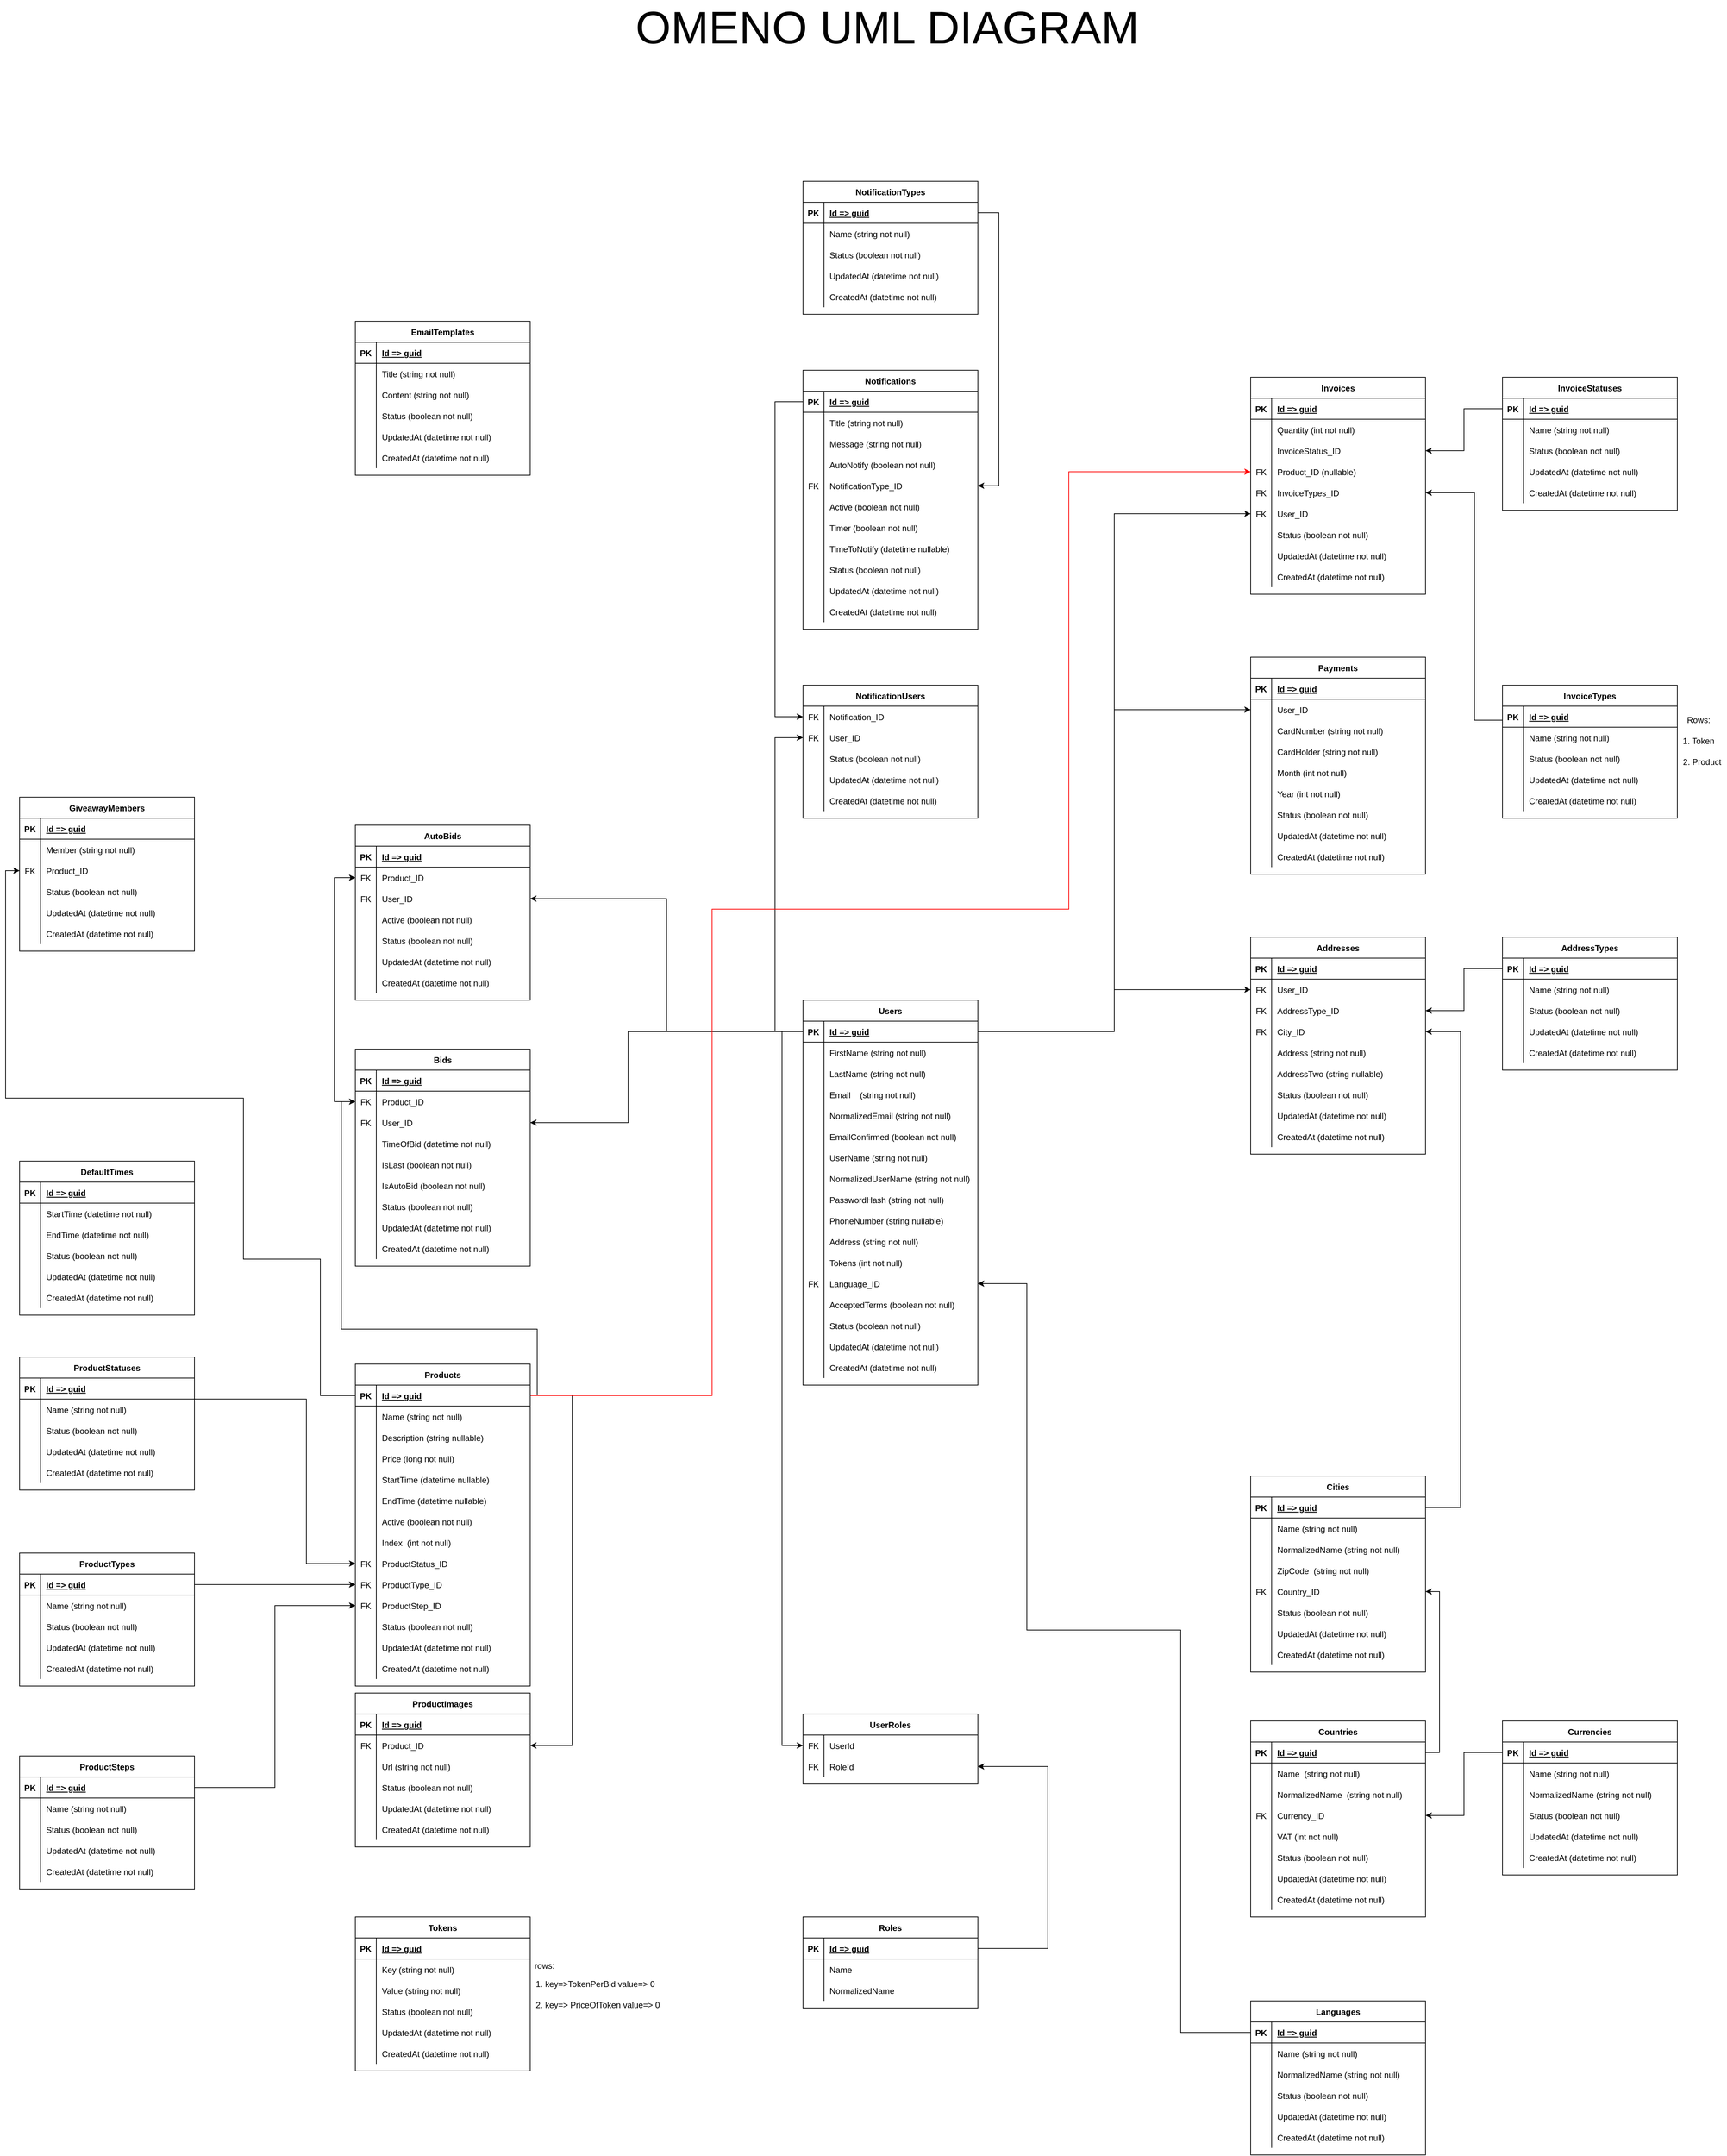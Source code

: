 <mxfile version="14.2.7" type="device"><diagram id="R2lEEEUBdFMjLlhIrx00" name="Page-1"><mxGraphModel dx="2523" dy="3275" grid="1" gridSize="10" guides="0" tooltips="1" connect="1" arrows="1" fold="1" page="1" pageScale="1" pageWidth="850" pageHeight="1100" math="0" shadow="0" extFonts="Permanent Marker^https://fonts.googleapis.com/css?family=Permanent+Marker"><root><mxCell id="0"/><mxCell id="1" parent="0"/><mxCell id="dvz4AtPBnMOIDQQffwyv-70" style="edgeStyle=orthogonalEdgeStyle;rounded=0;orthogonalLoop=1;jettySize=auto;html=1;entryX=1;entryY=0.5;entryDx=0;entryDy=0;" parent="1" source="dvz4AtPBnMOIDQQffwyv-55" target="dvz4AtPBnMOIDQQffwyv-67" edge="1"><mxGeometry relative="1" as="geometry"><Array as="points"><mxPoint x="1230" y="725"/><mxPoint x="1230" y="495"/></Array></mxGeometry></mxCell><mxCell id="dvz4AtPBnMOIDQQffwyv-71" style="edgeStyle=orthogonalEdgeStyle;rounded=0;orthogonalLoop=1;jettySize=auto;html=1;entryX=0;entryY=0.5;entryDx=0;entryDy=0;" parent="1" source="C-vyLk0tnHw3VtMMgP7b-3" target="C-vyLk0tnHw3VtMMgP7b-17" edge="1"><mxGeometry relative="1" as="geometry"><mxPoint x="440" y="645" as="targetPoint"/><Array as="points"><mxPoint x="290" y="-305"/><mxPoint x="290" y="715"/></Array></mxGeometry></mxCell><mxCell id="dvz4AtPBnMOIDQQffwyv-72" style="edgeStyle=orthogonalEdgeStyle;rounded=0;orthogonalLoop=1;jettySize=auto;html=1;entryX=1;entryY=0.5;entryDx=0;entryDy=0;exitX=1;exitY=0.5;exitDx=0;exitDy=0;" parent="1" source="dvz4AtPBnMOIDQQffwyv-2" target="C-vyLk0tnHw3VtMMgP7b-20" edge="1"><mxGeometry relative="1" as="geometry"><mxPoint x="660" y="905" as="sourcePoint"/><Array as="points"><mxPoint x="670" y="1005"/><mxPoint x="670" y="745"/></Array></mxGeometry></mxCell><mxCell id="dvz4AtPBnMOIDQQffwyv-76" style="edgeStyle=orthogonalEdgeStyle;rounded=0;orthogonalLoop=1;jettySize=auto;html=1;entryX=1;entryY=0.5;entryDx=0;entryDy=0;" parent="1" source="dvz4AtPBnMOIDQQffwyv-42" edge="1"><mxGeometry relative="1" as="geometry"/></mxCell><mxCell id="dvz4AtPBnMOIDQQffwyv-93" style="edgeStyle=orthogonalEdgeStyle;rounded=0;orthogonalLoop=1;jettySize=auto;html=1;entryX=1;entryY=0.5;entryDx=0;entryDy=0;" parent="1" source="C-vyLk0tnHw3VtMMgP7b-24" target="dvz4AtPBnMOIDQQffwyv-81" edge="1"><mxGeometry relative="1" as="geometry"><mxPoint y="700" as="targetPoint"/><Array as="points"><mxPoint x="-10" y="215"/><mxPoint x="-10" y="715"/></Array></mxGeometry></mxCell><mxCell id="dvz4AtPBnMOIDQQffwyv-191" style="edgeStyle=orthogonalEdgeStyle;rounded=0;orthogonalLoop=1;jettySize=auto;html=1;entryX=0;entryY=0.5;entryDx=0;entryDy=0;" parent="1" source="dvz4AtPBnMOIDQQffwyv-139" target="dvz4AtPBnMOIDQQffwyv-148" edge="1"><mxGeometry relative="1" as="geometry"/></mxCell><mxCell id="dvz4AtPBnMOIDQQffwyv-205" style="edgeStyle=orthogonalEdgeStyle;rounded=0;orthogonalLoop=1;jettySize=auto;html=1;entryX=0;entryY=0.5;entryDx=0;entryDy=0;" parent="1" source="dvz4AtPBnMOIDQQffwyv-195" target="dvz4AtPBnMOIDQQffwyv-202" edge="1"><mxGeometry relative="1" as="geometry"><mxPoint x="-350" y="420" as="targetPoint"/><Array as="points"><mxPoint x="-390" y="220"/><mxPoint x="-390" y="455"/></Array></mxGeometry></mxCell><mxCell id="dvz4AtPBnMOIDQQffwyv-253" style="edgeStyle=orthogonalEdgeStyle;rounded=0;orthogonalLoop=1;jettySize=auto;html=1;entryX=1;entryY=0.5;entryDx=0;entryDy=0;exitX=0;exitY=0.5;exitDx=0;exitDy=0;" parent="1" source="dvz4AtPBnMOIDQQffwyv-235" target="dvz4AtPBnMOIDQQffwyv-250" edge="1"><mxGeometry relative="1" as="geometry"><mxPoint x="870" y="1170" as="sourcePoint"/><Array as="points"><mxPoint x="860" y="1125"/><mxPoint x="860" y="550"/><mxPoint x="640" y="550"/><mxPoint x="640" y="55"/></Array></mxGeometry></mxCell><mxCell id="dvz4AtPBnMOIDQQffwyv-264" value="1. key=&gt;TokenPerBid value=&gt; 0" style="shape=partialRectangle;overflow=hidden;connectable=0;fillColor=none;top=0;left=0;bottom=0;right=0;align=left;spacingLeft=6;" parent="1" vertex="1"><mxGeometry x="-70" y="1040" width="220" height="30" as="geometry"/></mxCell><mxCell id="dvz4AtPBnMOIDQQffwyv-265" value="2. key=&gt; PriceOfToken value=&gt; 0" style="shape=partialRectangle;overflow=hidden;connectable=0;fillColor=none;top=0;left=0;bottom=0;right=0;align=left;spacingLeft=6;" parent="1" vertex="1"><mxGeometry x="-70" y="1070" width="220" height="30" as="geometry"/></mxCell><mxCell id="dvz4AtPBnMOIDQQffwyv-266" value="rows:" style="text;html=1;align=center;verticalAlign=middle;resizable=0;points=[];autosize=1;" parent="1" vertex="1"><mxGeometry x="-70" y="1020" width="40" height="20" as="geometry"/></mxCell><mxCell id="dvz4AtPBnMOIDQQffwyv-343" value="Rows:" style="text;html=1;align=center;verticalAlign=middle;resizable=0;points=[];autosize=1;" parent="1" vertex="1"><mxGeometry x="1575" y="-760" width="50" height="20" as="geometry"/></mxCell><mxCell id="dvz4AtPBnMOIDQQffwyv-344" value="1. Token" style="text;html=1;align=center;verticalAlign=middle;resizable=0;points=[];autosize=1;" parent="1" vertex="1"><mxGeometry x="1570" y="-730" width="60" height="20" as="geometry"/></mxCell><mxCell id="dvz4AtPBnMOIDQQffwyv-345" value="2. Product" style="text;html=1;align=center;verticalAlign=middle;resizable=0;points=[];autosize=1;" parent="1" vertex="1"><mxGeometry x="1570" y="-700" width="70" height="20" as="geometry"/></mxCell><mxCell id="C-vyLk0tnHw3VtMMgP7b-2" value="Users" style="shape=table;startSize=30;container=1;collapsible=1;childLayout=tableLayout;fixedRows=1;rowLines=0;fontStyle=1;align=center;resizeLast=1;" parent="1" vertex="1"><mxGeometry x="320" y="-350" width="250" height="550" as="geometry"/></mxCell><mxCell id="C-vyLk0tnHw3VtMMgP7b-3" value="" style="shape=partialRectangle;collapsible=0;dropTarget=0;pointerEvents=0;fillColor=none;points=[[0,0.5],[1,0.5]];portConstraint=eastwest;top=0;left=0;right=0;bottom=1;" parent="C-vyLk0tnHw3VtMMgP7b-2" vertex="1"><mxGeometry y="30" width="250" height="30" as="geometry"/></mxCell><mxCell id="C-vyLk0tnHw3VtMMgP7b-4" value="PK" style="shape=partialRectangle;overflow=hidden;connectable=0;fillColor=none;top=0;left=0;bottom=0;right=0;fontStyle=1;" parent="C-vyLk0tnHw3VtMMgP7b-3" vertex="1"><mxGeometry width="30" height="30" as="geometry"/></mxCell><mxCell id="C-vyLk0tnHw3VtMMgP7b-5" value="Id =&gt; guid" style="shape=partialRectangle;overflow=hidden;connectable=0;fillColor=none;top=0;left=0;bottom=0;right=0;align=left;spacingLeft=6;fontStyle=5;" parent="C-vyLk0tnHw3VtMMgP7b-3" vertex="1"><mxGeometry x="30" width="220" height="30" as="geometry"/></mxCell><mxCell id="C-vyLk0tnHw3VtMMgP7b-6" value="" style="shape=partialRectangle;collapsible=0;dropTarget=0;pointerEvents=0;fillColor=none;points=[[0,0.5],[1,0.5]];portConstraint=eastwest;top=0;left=0;right=0;bottom=0;" parent="C-vyLk0tnHw3VtMMgP7b-2" vertex="1"><mxGeometry y="60" width="250" height="30" as="geometry"/></mxCell><mxCell id="C-vyLk0tnHw3VtMMgP7b-7" value="" style="shape=partialRectangle;overflow=hidden;connectable=0;fillColor=none;top=0;left=0;bottom=0;right=0;" parent="C-vyLk0tnHw3VtMMgP7b-6" vertex="1"><mxGeometry width="30" height="30" as="geometry"/></mxCell><mxCell id="C-vyLk0tnHw3VtMMgP7b-8" value="FirstName (string not null)" style="shape=partialRectangle;overflow=hidden;connectable=0;fillColor=none;top=0;left=0;bottom=0;right=0;align=left;spacingLeft=6;" parent="C-vyLk0tnHw3VtMMgP7b-6" vertex="1"><mxGeometry x="30" width="220" height="30" as="geometry"/></mxCell><mxCell id="C-vyLk0tnHw3VtMMgP7b-9" value="" style="shape=partialRectangle;collapsible=0;dropTarget=0;pointerEvents=0;fillColor=none;points=[[0,0.5],[1,0.5]];portConstraint=eastwest;top=0;left=0;right=0;bottom=0;" parent="C-vyLk0tnHw3VtMMgP7b-2" vertex="1"><mxGeometry y="90" width="250" height="30" as="geometry"/></mxCell><mxCell id="C-vyLk0tnHw3VtMMgP7b-10" value="" style="shape=partialRectangle;overflow=hidden;connectable=0;fillColor=none;top=0;left=0;bottom=0;right=0;" parent="C-vyLk0tnHw3VtMMgP7b-9" vertex="1"><mxGeometry width="30" height="30" as="geometry"/></mxCell><mxCell id="C-vyLk0tnHw3VtMMgP7b-11" value="LastName (string not null)" style="shape=partialRectangle;overflow=hidden;connectable=0;fillColor=none;top=0;left=0;bottom=0;right=0;align=left;spacingLeft=6;" parent="C-vyLk0tnHw3VtMMgP7b-9" vertex="1"><mxGeometry x="30" width="220" height="30" as="geometry"/></mxCell><mxCell id="dvz4AtPBnMOIDQQffwyv-11" style="shape=partialRectangle;collapsible=0;dropTarget=0;pointerEvents=0;fillColor=none;points=[[0,0.5],[1,0.5]];portConstraint=eastwest;top=0;left=0;right=0;bottom=0;" parent="C-vyLk0tnHw3VtMMgP7b-2" vertex="1"><mxGeometry y="120" width="250" height="30" as="geometry"/></mxCell><mxCell id="dvz4AtPBnMOIDQQffwyv-12" style="shape=partialRectangle;overflow=hidden;connectable=0;fillColor=none;top=0;left=0;bottom=0;right=0;" parent="dvz4AtPBnMOIDQQffwyv-11" vertex="1"><mxGeometry width="30" height="30" as="geometry"/></mxCell><mxCell id="dvz4AtPBnMOIDQQffwyv-13" value="Email    (string not null)" style="shape=partialRectangle;overflow=hidden;connectable=0;fillColor=none;top=0;left=0;bottom=0;right=0;align=left;spacingLeft=6;" parent="dvz4AtPBnMOIDQQffwyv-11" vertex="1"><mxGeometry x="30" width="220" height="30" as="geometry"/></mxCell><mxCell id="dvz4AtPBnMOIDQQffwyv-14" style="shape=partialRectangle;collapsible=0;dropTarget=0;pointerEvents=0;fillColor=none;points=[[0,0.5],[1,0.5]];portConstraint=eastwest;top=0;left=0;right=0;bottom=0;" parent="C-vyLk0tnHw3VtMMgP7b-2" vertex="1"><mxGeometry y="150" width="250" height="30" as="geometry"/></mxCell><mxCell id="dvz4AtPBnMOIDQQffwyv-15" style="shape=partialRectangle;overflow=hidden;connectable=0;fillColor=none;top=0;left=0;bottom=0;right=0;" parent="dvz4AtPBnMOIDQQffwyv-14" vertex="1"><mxGeometry width="30" height="30" as="geometry"/></mxCell><mxCell id="dvz4AtPBnMOIDQQffwyv-16" value="NormalizedEmail (string not null)" style="shape=partialRectangle;overflow=hidden;connectable=0;fillColor=none;top=0;left=0;bottom=0;right=0;align=left;spacingLeft=6;" parent="dvz4AtPBnMOIDQQffwyv-14" vertex="1"><mxGeometry x="30" width="220" height="30" as="geometry"/></mxCell><mxCell id="dvz4AtPBnMOIDQQffwyv-26" style="shape=partialRectangle;collapsible=0;dropTarget=0;pointerEvents=0;fillColor=none;points=[[0,0.5],[1,0.5]];portConstraint=eastwest;top=0;left=0;right=0;bottom=0;" parent="C-vyLk0tnHw3VtMMgP7b-2" vertex="1"><mxGeometry y="180" width="250" height="30" as="geometry"/></mxCell><mxCell id="dvz4AtPBnMOIDQQffwyv-27" style="shape=partialRectangle;overflow=hidden;connectable=0;fillColor=none;top=0;left=0;bottom=0;right=0;" parent="dvz4AtPBnMOIDQQffwyv-26" vertex="1"><mxGeometry width="30" height="30" as="geometry"/></mxCell><mxCell id="dvz4AtPBnMOIDQQffwyv-28" value="EmailConfirmed (boolean not null)" style="shape=partialRectangle;overflow=hidden;connectable=0;fillColor=none;top=0;left=0;bottom=0;right=0;align=left;spacingLeft=6;" parent="dvz4AtPBnMOIDQQffwyv-26" vertex="1"><mxGeometry x="30" width="220" height="30" as="geometry"/></mxCell><mxCell id="dvz4AtPBnMOIDQQffwyv-17" style="shape=partialRectangle;collapsible=0;dropTarget=0;pointerEvents=0;fillColor=none;points=[[0,0.5],[1,0.5]];portConstraint=eastwest;top=0;left=0;right=0;bottom=0;" parent="C-vyLk0tnHw3VtMMgP7b-2" vertex="1"><mxGeometry y="210" width="250" height="30" as="geometry"/></mxCell><mxCell id="dvz4AtPBnMOIDQQffwyv-18" style="shape=partialRectangle;overflow=hidden;connectable=0;fillColor=none;top=0;left=0;bottom=0;right=0;" parent="dvz4AtPBnMOIDQQffwyv-17" vertex="1"><mxGeometry width="30" height="30" as="geometry"/></mxCell><mxCell id="dvz4AtPBnMOIDQQffwyv-19" value="UserName (string not null)" style="shape=partialRectangle;overflow=hidden;connectable=0;fillColor=none;top=0;left=0;bottom=0;right=0;align=left;spacingLeft=6;" parent="dvz4AtPBnMOIDQQffwyv-17" vertex="1"><mxGeometry x="30" width="220" height="30" as="geometry"/></mxCell><mxCell id="dvz4AtPBnMOIDQQffwyv-20" style="shape=partialRectangle;collapsible=0;dropTarget=0;pointerEvents=0;fillColor=none;points=[[0,0.5],[1,0.5]];portConstraint=eastwest;top=0;left=0;right=0;bottom=0;" parent="C-vyLk0tnHw3VtMMgP7b-2" vertex="1"><mxGeometry y="240" width="250" height="30" as="geometry"/></mxCell><mxCell id="dvz4AtPBnMOIDQQffwyv-21" style="shape=partialRectangle;overflow=hidden;connectable=0;fillColor=none;top=0;left=0;bottom=0;right=0;" parent="dvz4AtPBnMOIDQQffwyv-20" vertex="1"><mxGeometry width="30" height="30" as="geometry"/></mxCell><mxCell id="dvz4AtPBnMOIDQQffwyv-22" value="NormalizedUserName (string not null)" style="shape=partialRectangle;overflow=hidden;connectable=0;fillColor=none;top=0;left=0;bottom=0;right=0;align=left;spacingLeft=6;" parent="dvz4AtPBnMOIDQQffwyv-20" vertex="1"><mxGeometry x="30" width="220" height="30" as="geometry"/></mxCell><mxCell id="dvz4AtPBnMOIDQQffwyv-29" style="shape=partialRectangle;collapsible=0;dropTarget=0;pointerEvents=0;fillColor=none;points=[[0,0.5],[1,0.5]];portConstraint=eastwest;top=0;left=0;right=0;bottom=0;" parent="C-vyLk0tnHw3VtMMgP7b-2" vertex="1"><mxGeometry y="270" width="250" height="30" as="geometry"/></mxCell><mxCell id="dvz4AtPBnMOIDQQffwyv-30" style="shape=partialRectangle;overflow=hidden;connectable=0;fillColor=none;top=0;left=0;bottom=0;right=0;" parent="dvz4AtPBnMOIDQQffwyv-29" vertex="1"><mxGeometry width="30" height="30" as="geometry"/></mxCell><mxCell id="dvz4AtPBnMOIDQQffwyv-31" value="PasswordHash (string not null)" style="shape=partialRectangle;overflow=hidden;connectable=0;fillColor=none;top=0;left=0;bottom=0;right=0;align=left;spacingLeft=6;" parent="dvz4AtPBnMOIDQQffwyv-29" vertex="1"><mxGeometry x="30" width="220" height="30" as="geometry"/></mxCell><mxCell id="dvz4AtPBnMOIDQQffwyv-32" style="shape=partialRectangle;collapsible=0;dropTarget=0;pointerEvents=0;fillColor=none;points=[[0,0.5],[1,0.5]];portConstraint=eastwest;top=0;left=0;right=0;bottom=0;" parent="C-vyLk0tnHw3VtMMgP7b-2" vertex="1"><mxGeometry y="300" width="250" height="30" as="geometry"/></mxCell><mxCell id="dvz4AtPBnMOIDQQffwyv-33" style="shape=partialRectangle;overflow=hidden;connectable=0;fillColor=none;top=0;left=0;bottom=0;right=0;" parent="dvz4AtPBnMOIDQQffwyv-32" vertex="1"><mxGeometry width="30" height="30" as="geometry"/></mxCell><mxCell id="dvz4AtPBnMOIDQQffwyv-34" value="PhoneNumber (string nullable)" style="shape=partialRectangle;overflow=hidden;connectable=0;fillColor=none;top=0;left=0;bottom=0;right=0;align=left;spacingLeft=6;" parent="dvz4AtPBnMOIDQQffwyv-32" vertex="1"><mxGeometry x="30" width="220" height="30" as="geometry"/></mxCell><mxCell id="dvz4AtPBnMOIDQQffwyv-38" style="shape=partialRectangle;collapsible=0;dropTarget=0;pointerEvents=0;fillColor=none;points=[[0,0.5],[1,0.5]];portConstraint=eastwest;top=0;left=0;right=0;bottom=0;" parent="C-vyLk0tnHw3VtMMgP7b-2" vertex="1"><mxGeometry y="330" width="250" height="30" as="geometry"/></mxCell><mxCell id="dvz4AtPBnMOIDQQffwyv-39" style="shape=partialRectangle;overflow=hidden;connectable=0;fillColor=none;top=0;left=0;bottom=0;right=0;" parent="dvz4AtPBnMOIDQQffwyv-38" vertex="1"><mxGeometry width="30" height="30" as="geometry"/></mxCell><mxCell id="dvz4AtPBnMOIDQQffwyv-40" value="Address (string not null)" style="shape=partialRectangle;overflow=hidden;connectable=0;fillColor=none;top=0;left=0;bottom=0;right=0;align=left;spacingLeft=6;" parent="dvz4AtPBnMOIDQQffwyv-38" vertex="1"><mxGeometry x="30" width="220" height="30" as="geometry"/></mxCell><mxCell id="dvz4AtPBnMOIDQQffwyv-157" style="shape=partialRectangle;collapsible=0;dropTarget=0;pointerEvents=0;fillColor=none;points=[[0,0.5],[1,0.5]];portConstraint=eastwest;top=0;left=0;right=0;bottom=0;" parent="C-vyLk0tnHw3VtMMgP7b-2" vertex="1"><mxGeometry y="360" width="250" height="30" as="geometry"/></mxCell><mxCell id="dvz4AtPBnMOIDQQffwyv-158" style="shape=partialRectangle;overflow=hidden;connectable=0;fillColor=none;top=0;left=0;bottom=0;right=0;" parent="dvz4AtPBnMOIDQQffwyv-157" vertex="1"><mxGeometry width="30" height="30" as="geometry"/></mxCell><mxCell id="dvz4AtPBnMOIDQQffwyv-159" value="Tokens (int not null)" style="shape=partialRectangle;overflow=hidden;connectable=0;fillColor=none;top=0;left=0;bottom=0;right=0;align=left;spacingLeft=6;" parent="dvz4AtPBnMOIDQQffwyv-157" vertex="1"><mxGeometry x="30" width="220" height="30" as="geometry"/></mxCell><mxCell id="dvz4AtPBnMOIDQQffwyv-250" style="shape=partialRectangle;collapsible=0;dropTarget=0;pointerEvents=0;fillColor=none;points=[[0,0.5],[1,0.5]];portConstraint=eastwest;top=0;left=0;right=0;bottom=0;" parent="C-vyLk0tnHw3VtMMgP7b-2" vertex="1"><mxGeometry y="390" width="250" height="30" as="geometry"/></mxCell><mxCell id="dvz4AtPBnMOIDQQffwyv-251" value="FK" style="shape=partialRectangle;overflow=hidden;connectable=0;fillColor=none;top=0;left=0;bottom=0;right=0;" parent="dvz4AtPBnMOIDQQffwyv-250" vertex="1"><mxGeometry width="30" height="30" as="geometry"/></mxCell><mxCell id="dvz4AtPBnMOIDQQffwyv-252" value="Language_ID" style="shape=partialRectangle;overflow=hidden;connectable=0;fillColor=none;top=0;left=0;bottom=0;right=0;align=left;spacingLeft=6;" parent="dvz4AtPBnMOIDQQffwyv-250" vertex="1"><mxGeometry x="30" width="220" height="30" as="geometry"/></mxCell><mxCell id="dvz4AtPBnMOIDQQffwyv-393" style="shape=partialRectangle;collapsible=0;dropTarget=0;pointerEvents=0;fillColor=none;points=[[0,0.5],[1,0.5]];portConstraint=eastwest;top=0;left=0;right=0;bottom=0;" parent="C-vyLk0tnHw3VtMMgP7b-2" vertex="1"><mxGeometry y="420" width="250" height="30" as="geometry"/></mxCell><mxCell id="dvz4AtPBnMOIDQQffwyv-394" style="shape=partialRectangle;overflow=hidden;connectable=0;fillColor=none;top=0;left=0;bottom=0;right=0;" parent="dvz4AtPBnMOIDQQffwyv-393" vertex="1"><mxGeometry width="30" height="30" as="geometry"/></mxCell><mxCell id="dvz4AtPBnMOIDQQffwyv-395" value="AcceptedTerms (boolean not null)" style="shape=partialRectangle;overflow=hidden;connectable=0;fillColor=none;top=0;left=0;bottom=0;right=0;align=left;spacingLeft=6;" parent="dvz4AtPBnMOIDQQffwyv-393" vertex="1"><mxGeometry x="30" width="220" height="30" as="geometry"/></mxCell><mxCell id="dvz4AtPBnMOIDQQffwyv-519" style="shape=partialRectangle;collapsible=0;dropTarget=0;pointerEvents=0;fillColor=none;points=[[0,0.5],[1,0.5]];portConstraint=eastwest;top=0;left=0;right=0;bottom=0;" parent="C-vyLk0tnHw3VtMMgP7b-2" vertex="1"><mxGeometry y="450" width="250" height="30" as="geometry"/></mxCell><mxCell id="dvz4AtPBnMOIDQQffwyv-520" style="shape=partialRectangle;overflow=hidden;connectable=0;fillColor=none;top=0;left=0;bottom=0;right=0;" parent="dvz4AtPBnMOIDQQffwyv-519" vertex="1"><mxGeometry width="30" height="30" as="geometry"/></mxCell><mxCell id="dvz4AtPBnMOIDQQffwyv-521" value="Status (boolean not null)" style="shape=partialRectangle;overflow=hidden;connectable=0;fillColor=none;top=0;left=0;bottom=0;right=0;align=left;spacingLeft=6;" parent="dvz4AtPBnMOIDQQffwyv-519" vertex="1"><mxGeometry x="30" width="220" height="30" as="geometry"/></mxCell><mxCell id="dvz4AtPBnMOIDQQffwyv-525" style="shape=partialRectangle;collapsible=0;dropTarget=0;pointerEvents=0;fillColor=none;points=[[0,0.5],[1,0.5]];portConstraint=eastwest;top=0;left=0;right=0;bottom=0;" parent="C-vyLk0tnHw3VtMMgP7b-2" vertex="1"><mxGeometry y="480" width="250" height="30" as="geometry"/></mxCell><mxCell id="dvz4AtPBnMOIDQQffwyv-526" style="shape=partialRectangle;overflow=hidden;connectable=0;fillColor=none;top=0;left=0;bottom=0;right=0;" parent="dvz4AtPBnMOIDQQffwyv-525" vertex="1"><mxGeometry width="30" height="30" as="geometry"/></mxCell><mxCell id="dvz4AtPBnMOIDQQffwyv-527" value="UpdatedAt (datetime not null)" style="shape=partialRectangle;overflow=hidden;connectable=0;fillColor=none;top=0;left=0;bottom=0;right=0;align=left;spacingLeft=6;" parent="dvz4AtPBnMOIDQQffwyv-525" vertex="1"><mxGeometry x="30" width="220" height="30" as="geometry"/></mxCell><mxCell id="dvz4AtPBnMOIDQQffwyv-522" style="shape=partialRectangle;collapsible=0;dropTarget=0;pointerEvents=0;fillColor=none;points=[[0,0.5],[1,0.5]];portConstraint=eastwest;top=0;left=0;right=0;bottom=0;" parent="C-vyLk0tnHw3VtMMgP7b-2" vertex="1"><mxGeometry y="510" width="250" height="30" as="geometry"/></mxCell><mxCell id="dvz4AtPBnMOIDQQffwyv-523" style="shape=partialRectangle;overflow=hidden;connectable=0;fillColor=none;top=0;left=0;bottom=0;right=0;" parent="dvz4AtPBnMOIDQQffwyv-522" vertex="1"><mxGeometry width="30" height="30" as="geometry"/></mxCell><mxCell id="dvz4AtPBnMOIDQQffwyv-524" value="CreatedAt (datetime not null)" style="shape=partialRectangle;overflow=hidden;connectable=0;fillColor=none;top=0;left=0;bottom=0;right=0;align=left;spacingLeft=6;" parent="dvz4AtPBnMOIDQQffwyv-522" vertex="1"><mxGeometry x="30" width="220" height="30" as="geometry"/></mxCell><mxCell id="dvz4AtPBnMOIDQQffwyv-501" style="edgeStyle=orthogonalEdgeStyle;rounded=0;orthogonalLoop=1;jettySize=auto;html=1;entryX=0;entryY=0.5;entryDx=0;entryDy=0;" parent="1" source="C-vyLk0tnHw3VtMMgP7b-24" target="dvz4AtPBnMOIDQQffwyv-114" edge="1"><mxGeometry relative="1" as="geometry"><Array as="points"><mxPoint x="-60" y="215"/><mxPoint x="-60" y="120"/><mxPoint x="-340" y="120"/><mxPoint x="-340" y="-205"/></Array></mxGeometry></mxCell><mxCell id="dvz4AtPBnMOIDQQffwyv-502" style="edgeStyle=orthogonalEdgeStyle;rounded=0;orthogonalLoop=1;jettySize=auto;html=1;entryX=1;entryY=0.5;entryDx=0;entryDy=0;" parent="1" source="C-vyLk0tnHw3VtMMgP7b-3" target="dvz4AtPBnMOIDQQffwyv-151" edge="1"><mxGeometry relative="1" as="geometry"><Array as="points"><mxPoint x="70" y="-305"/><mxPoint x="70" y="-175"/></Array></mxGeometry></mxCell><mxCell id="C-vyLk0tnHw3VtMMgP7b-13" value="UserRoles" style="shape=table;startSize=30;container=1;collapsible=1;childLayout=tableLayout;fixedRows=1;rowLines=0;fontStyle=1;align=center;resizeLast=1;" parent="1" vertex="1"><mxGeometry x="320" y="670" width="250" height="100" as="geometry"/></mxCell><mxCell id="C-vyLk0tnHw3VtMMgP7b-17" value="" style="shape=partialRectangle;collapsible=0;dropTarget=0;pointerEvents=0;fillColor=none;points=[[0,0.5],[1,0.5]];portConstraint=eastwest;top=0;left=0;right=0;bottom=0;" parent="C-vyLk0tnHw3VtMMgP7b-13" vertex="1"><mxGeometry y="30" width="250" height="30" as="geometry"/></mxCell><mxCell id="C-vyLk0tnHw3VtMMgP7b-18" value="FK" style="shape=partialRectangle;overflow=hidden;connectable=0;fillColor=none;top=0;left=0;bottom=0;right=0;" parent="C-vyLk0tnHw3VtMMgP7b-17" vertex="1"><mxGeometry width="30" height="30" as="geometry"/></mxCell><mxCell id="C-vyLk0tnHw3VtMMgP7b-19" value="UserId" style="shape=partialRectangle;overflow=hidden;connectable=0;fillColor=none;top=0;left=0;bottom=0;right=0;align=left;spacingLeft=6;" parent="C-vyLk0tnHw3VtMMgP7b-17" vertex="1"><mxGeometry x="30" width="220" height="30" as="geometry"/></mxCell><mxCell id="C-vyLk0tnHw3VtMMgP7b-20" value="" style="shape=partialRectangle;collapsible=0;dropTarget=0;pointerEvents=0;fillColor=none;points=[[0,0.5],[1,0.5]];portConstraint=eastwest;top=0;left=0;right=0;bottom=0;" parent="C-vyLk0tnHw3VtMMgP7b-13" vertex="1"><mxGeometry y="60" width="250" height="30" as="geometry"/></mxCell><mxCell id="C-vyLk0tnHw3VtMMgP7b-21" value="FK" style="shape=partialRectangle;overflow=hidden;connectable=0;fillColor=none;top=0;left=0;bottom=0;right=0;" parent="C-vyLk0tnHw3VtMMgP7b-20" vertex="1"><mxGeometry width="30" height="30" as="geometry"/></mxCell><mxCell id="C-vyLk0tnHw3VtMMgP7b-22" value="RoleId" style="shape=partialRectangle;overflow=hidden;connectable=0;fillColor=none;top=0;left=0;bottom=0;right=0;align=left;spacingLeft=6;" parent="C-vyLk0tnHw3VtMMgP7b-20" vertex="1"><mxGeometry x="30" width="220" height="30" as="geometry"/></mxCell><mxCell id="dvz4AtPBnMOIDQQffwyv-1" value="Roles" style="shape=table;startSize=30;container=1;collapsible=1;childLayout=tableLayout;fixedRows=1;rowLines=0;fontStyle=1;align=center;resizeLast=1;" parent="1" vertex="1"><mxGeometry x="320" y="960" width="250" height="130" as="geometry"/></mxCell><mxCell id="dvz4AtPBnMOIDQQffwyv-2" value="" style="shape=partialRectangle;collapsible=0;dropTarget=0;pointerEvents=0;fillColor=none;points=[[0,0.5],[1,0.5]];portConstraint=eastwest;top=0;left=0;right=0;bottom=1;" parent="dvz4AtPBnMOIDQQffwyv-1" vertex="1"><mxGeometry y="30" width="250" height="30" as="geometry"/></mxCell><mxCell id="dvz4AtPBnMOIDQQffwyv-3" value="PK" style="shape=partialRectangle;overflow=hidden;connectable=0;fillColor=none;top=0;left=0;bottom=0;right=0;fontStyle=1;" parent="dvz4AtPBnMOIDQQffwyv-2" vertex="1"><mxGeometry width="30" height="30" as="geometry"/></mxCell><mxCell id="dvz4AtPBnMOIDQQffwyv-4" value="Id =&gt; guid" style="shape=partialRectangle;overflow=hidden;connectable=0;fillColor=none;top=0;left=0;bottom=0;right=0;align=left;spacingLeft=6;fontStyle=5;" parent="dvz4AtPBnMOIDQQffwyv-2" vertex="1"><mxGeometry x="30" width="220" height="30" as="geometry"/></mxCell><mxCell id="dvz4AtPBnMOIDQQffwyv-5" value="" style="shape=partialRectangle;collapsible=0;dropTarget=0;pointerEvents=0;fillColor=none;points=[[0,0.5],[1,0.5]];portConstraint=eastwest;top=0;left=0;right=0;bottom=0;" parent="dvz4AtPBnMOIDQQffwyv-1" vertex="1"><mxGeometry y="60" width="250" height="30" as="geometry"/></mxCell><mxCell id="dvz4AtPBnMOIDQQffwyv-6" value="" style="shape=partialRectangle;overflow=hidden;connectable=0;fillColor=none;top=0;left=0;bottom=0;right=0;" parent="dvz4AtPBnMOIDQQffwyv-5" vertex="1"><mxGeometry width="30" height="30" as="geometry"/></mxCell><mxCell id="dvz4AtPBnMOIDQQffwyv-7" value="Name" style="shape=partialRectangle;overflow=hidden;connectable=0;fillColor=none;top=0;left=0;bottom=0;right=0;align=left;spacingLeft=6;" parent="dvz4AtPBnMOIDQQffwyv-5" vertex="1"><mxGeometry x="30" width="220" height="30" as="geometry"/></mxCell><mxCell id="dvz4AtPBnMOIDQQffwyv-8" value="" style="shape=partialRectangle;collapsible=0;dropTarget=0;pointerEvents=0;fillColor=none;points=[[0,0.5],[1,0.5]];portConstraint=eastwest;top=0;left=0;right=0;bottom=0;" parent="dvz4AtPBnMOIDQQffwyv-1" vertex="1"><mxGeometry y="90" width="250" height="30" as="geometry"/></mxCell><mxCell id="dvz4AtPBnMOIDQQffwyv-9" value="" style="shape=partialRectangle;overflow=hidden;connectable=0;fillColor=none;top=0;left=0;bottom=0;right=0;" parent="dvz4AtPBnMOIDQQffwyv-8" vertex="1"><mxGeometry width="30" height="30" as="geometry"/></mxCell><mxCell id="dvz4AtPBnMOIDQQffwyv-10" value="NormalizedName" style="shape=partialRectangle;overflow=hidden;connectable=0;fillColor=none;top=0;left=0;bottom=0;right=0;align=left;spacingLeft=6;" parent="dvz4AtPBnMOIDQQffwyv-8" vertex="1"><mxGeometry x="30" width="220" height="30" as="geometry"/></mxCell><mxCell id="dvz4AtPBnMOIDQQffwyv-415" value="Notifications" style="shape=table;startSize=30;container=1;collapsible=1;childLayout=tableLayout;fixedRows=1;rowLines=0;fontStyle=1;align=center;resizeLast=1;" parent="1" vertex="1"><mxGeometry x="320" y="-1250" width="250" height="370" as="geometry"/></mxCell><mxCell id="dvz4AtPBnMOIDQQffwyv-416" value="" style="shape=partialRectangle;collapsible=0;dropTarget=0;pointerEvents=0;fillColor=none;points=[[0,0.5],[1,0.5]];portConstraint=eastwest;top=0;left=0;right=0;bottom=1;" parent="dvz4AtPBnMOIDQQffwyv-415" vertex="1"><mxGeometry y="30" width="250" height="30" as="geometry"/></mxCell><mxCell id="dvz4AtPBnMOIDQQffwyv-417" value="PK" style="shape=partialRectangle;overflow=hidden;connectable=0;fillColor=none;top=0;left=0;bottom=0;right=0;fontStyle=1;" parent="dvz4AtPBnMOIDQQffwyv-416" vertex="1"><mxGeometry width="30" height="30" as="geometry"/></mxCell><mxCell id="dvz4AtPBnMOIDQQffwyv-418" value="Id =&gt; guid" style="shape=partialRectangle;overflow=hidden;connectable=0;fillColor=none;top=0;left=0;bottom=0;right=0;align=left;spacingLeft=6;fontStyle=5;" parent="dvz4AtPBnMOIDQQffwyv-416" vertex="1"><mxGeometry x="30" width="220" height="30" as="geometry"/></mxCell><mxCell id="dvz4AtPBnMOIDQQffwyv-431" style="shape=partialRectangle;collapsible=0;dropTarget=0;pointerEvents=0;fillColor=none;points=[[0,0.5],[1,0.5]];portConstraint=eastwest;top=0;left=0;right=0;bottom=0;" parent="dvz4AtPBnMOIDQQffwyv-415" vertex="1"><mxGeometry y="60" width="250" height="30" as="geometry"/></mxCell><mxCell id="dvz4AtPBnMOIDQQffwyv-432" style="shape=partialRectangle;overflow=hidden;connectable=0;fillColor=none;top=0;left=0;bottom=0;right=0;" parent="dvz4AtPBnMOIDQQffwyv-431" vertex="1"><mxGeometry width="30" height="30" as="geometry"/></mxCell><mxCell id="dvz4AtPBnMOIDQQffwyv-433" value="Title (string not null)" style="shape=partialRectangle;overflow=hidden;connectable=0;fillColor=none;top=0;left=0;bottom=0;right=0;align=left;spacingLeft=6;" parent="dvz4AtPBnMOIDQQffwyv-431" vertex="1"><mxGeometry x="30" width="220" height="30" as="geometry"/></mxCell><mxCell id="dvz4AtPBnMOIDQQffwyv-446" style="shape=partialRectangle;collapsible=0;dropTarget=0;pointerEvents=0;fillColor=none;points=[[0,0.5],[1,0.5]];portConstraint=eastwest;top=0;left=0;right=0;bottom=0;" parent="dvz4AtPBnMOIDQQffwyv-415" vertex="1"><mxGeometry y="90" width="250" height="30" as="geometry"/></mxCell><mxCell id="dvz4AtPBnMOIDQQffwyv-447" style="shape=partialRectangle;overflow=hidden;connectable=0;fillColor=none;top=0;left=0;bottom=0;right=0;" parent="dvz4AtPBnMOIDQQffwyv-446" vertex="1"><mxGeometry width="30" height="30" as="geometry"/></mxCell><mxCell id="dvz4AtPBnMOIDQQffwyv-448" value="Message (string not null)" style="shape=partialRectangle;overflow=hidden;connectable=0;fillColor=none;top=0;left=0;bottom=0;right=0;align=left;spacingLeft=6;" parent="dvz4AtPBnMOIDQQffwyv-446" vertex="1"><mxGeometry x="30" width="220" height="30" as="geometry"/></mxCell><mxCell id="dvz4AtPBnMOIDQQffwyv-443" style="shape=partialRectangle;collapsible=0;dropTarget=0;pointerEvents=0;fillColor=none;points=[[0,0.5],[1,0.5]];portConstraint=eastwest;top=0;left=0;right=0;bottom=0;" parent="dvz4AtPBnMOIDQQffwyv-415" vertex="1"><mxGeometry y="120" width="250" height="30" as="geometry"/></mxCell><mxCell id="dvz4AtPBnMOIDQQffwyv-444" style="shape=partialRectangle;overflow=hidden;connectable=0;fillColor=none;top=0;left=0;bottom=0;right=0;" parent="dvz4AtPBnMOIDQQffwyv-443" vertex="1"><mxGeometry width="30" height="30" as="geometry"/></mxCell><mxCell id="dvz4AtPBnMOIDQQffwyv-445" value="AutoNotify (boolean not null)" style="shape=partialRectangle;overflow=hidden;connectable=0;fillColor=none;top=0;left=0;bottom=0;right=0;align=left;spacingLeft=6;" parent="dvz4AtPBnMOIDQQffwyv-443" vertex="1"><mxGeometry x="30" width="220" height="30" as="geometry"/></mxCell><mxCell id="dvz4AtPBnMOIDQQffwyv-465" style="shape=partialRectangle;collapsible=0;dropTarget=0;pointerEvents=0;fillColor=none;points=[[0,0.5],[1,0.5]];portConstraint=eastwest;top=0;left=0;right=0;bottom=0;" parent="dvz4AtPBnMOIDQQffwyv-415" vertex="1"><mxGeometry y="150" width="250" height="30" as="geometry"/></mxCell><mxCell id="dvz4AtPBnMOIDQQffwyv-466" value="FK" style="shape=partialRectangle;overflow=hidden;connectable=0;fillColor=none;top=0;left=0;bottom=0;right=0;" parent="dvz4AtPBnMOIDQQffwyv-465" vertex="1"><mxGeometry width="30" height="30" as="geometry"/></mxCell><mxCell id="dvz4AtPBnMOIDQQffwyv-467" value="NotificationType_ID" style="shape=partialRectangle;overflow=hidden;connectable=0;fillColor=none;top=0;left=0;bottom=0;right=0;align=left;spacingLeft=6;" parent="dvz4AtPBnMOIDQQffwyv-465" vertex="1"><mxGeometry x="30" width="220" height="30" as="geometry"/></mxCell><mxCell id="dvz4AtPBnMOIDQQffwyv-491" style="shape=partialRectangle;collapsible=0;dropTarget=0;pointerEvents=0;fillColor=none;points=[[0,0.5],[1,0.5]];portConstraint=eastwest;top=0;left=0;right=0;bottom=0;" parent="dvz4AtPBnMOIDQQffwyv-415" vertex="1"><mxGeometry y="180" width="250" height="30" as="geometry"/></mxCell><mxCell id="dvz4AtPBnMOIDQQffwyv-492" style="shape=partialRectangle;overflow=hidden;connectable=0;fillColor=none;top=0;left=0;bottom=0;right=0;" parent="dvz4AtPBnMOIDQQffwyv-491" vertex="1"><mxGeometry width="30" height="30" as="geometry"/></mxCell><mxCell id="dvz4AtPBnMOIDQQffwyv-493" value="Active (boolean not null)" style="shape=partialRectangle;overflow=hidden;connectable=0;fillColor=none;top=0;left=0;bottom=0;right=0;align=left;spacingLeft=6;" parent="dvz4AtPBnMOIDQQffwyv-491" vertex="1"><mxGeometry x="30" width="220" height="30" as="geometry"/></mxCell><mxCell id="dvz4AtPBnMOIDQQffwyv-494" style="shape=partialRectangle;collapsible=0;dropTarget=0;pointerEvents=0;fillColor=none;points=[[0,0.5],[1,0.5]];portConstraint=eastwest;top=0;left=0;right=0;bottom=0;" parent="dvz4AtPBnMOIDQQffwyv-415" vertex="1"><mxGeometry y="210" width="250" height="30" as="geometry"/></mxCell><mxCell id="dvz4AtPBnMOIDQQffwyv-495" style="shape=partialRectangle;overflow=hidden;connectable=0;fillColor=none;top=0;left=0;bottom=0;right=0;" parent="dvz4AtPBnMOIDQQffwyv-494" vertex="1"><mxGeometry width="30" height="30" as="geometry"/></mxCell><mxCell id="dvz4AtPBnMOIDQQffwyv-496" value="Timer (boolean not null)" style="shape=partialRectangle;overflow=hidden;connectable=0;fillColor=none;top=0;left=0;bottom=0;right=0;align=left;spacingLeft=6;" parent="dvz4AtPBnMOIDQQffwyv-494" vertex="1"><mxGeometry x="30" width="220" height="30" as="geometry"/></mxCell><mxCell id="dvz4AtPBnMOIDQQffwyv-497" style="shape=partialRectangle;collapsible=0;dropTarget=0;pointerEvents=0;fillColor=none;points=[[0,0.5],[1,0.5]];portConstraint=eastwest;top=0;left=0;right=0;bottom=0;" parent="dvz4AtPBnMOIDQQffwyv-415" vertex="1"><mxGeometry y="240" width="250" height="30" as="geometry"/></mxCell><mxCell id="dvz4AtPBnMOIDQQffwyv-498" style="shape=partialRectangle;overflow=hidden;connectable=0;fillColor=none;top=0;left=0;bottom=0;right=0;" parent="dvz4AtPBnMOIDQQffwyv-497" vertex="1"><mxGeometry width="30" height="30" as="geometry"/></mxCell><mxCell id="dvz4AtPBnMOIDQQffwyv-499" value="TimeToNotify (datetime nullable)" style="shape=partialRectangle;overflow=hidden;connectable=0;fillColor=none;top=0;left=0;bottom=0;right=0;align=left;spacingLeft=6;" parent="dvz4AtPBnMOIDQQffwyv-497" vertex="1"><mxGeometry x="30" width="220" height="30" as="geometry"/></mxCell><mxCell id="dvz4AtPBnMOIDQQffwyv-642" style="shape=partialRectangle;collapsible=0;dropTarget=0;pointerEvents=0;fillColor=none;points=[[0,0.5],[1,0.5]];portConstraint=eastwest;top=0;left=0;right=0;bottom=0;" parent="dvz4AtPBnMOIDQQffwyv-415" vertex="1"><mxGeometry y="270" width="250" height="30" as="geometry"/></mxCell><mxCell id="dvz4AtPBnMOIDQQffwyv-643" style="shape=partialRectangle;overflow=hidden;connectable=0;fillColor=none;top=0;left=0;bottom=0;right=0;" parent="dvz4AtPBnMOIDQQffwyv-642" vertex="1"><mxGeometry width="30" height="30" as="geometry"/></mxCell><mxCell id="dvz4AtPBnMOIDQQffwyv-644" value="Status (boolean not null)" style="shape=partialRectangle;overflow=hidden;connectable=0;fillColor=none;top=0;left=0;bottom=0;right=0;align=left;spacingLeft=6;" parent="dvz4AtPBnMOIDQQffwyv-642" vertex="1"><mxGeometry x="30" width="220" height="30" as="geometry"/></mxCell><mxCell id="dvz4AtPBnMOIDQQffwyv-639" style="shape=partialRectangle;collapsible=0;dropTarget=0;pointerEvents=0;fillColor=none;points=[[0,0.5],[1,0.5]];portConstraint=eastwest;top=0;left=0;right=0;bottom=0;" parent="dvz4AtPBnMOIDQQffwyv-415" vertex="1"><mxGeometry y="300" width="250" height="30" as="geometry"/></mxCell><mxCell id="dvz4AtPBnMOIDQQffwyv-640" style="shape=partialRectangle;overflow=hidden;connectable=0;fillColor=none;top=0;left=0;bottom=0;right=0;" parent="dvz4AtPBnMOIDQQffwyv-639" vertex="1"><mxGeometry width="30" height="30" as="geometry"/></mxCell><mxCell id="dvz4AtPBnMOIDQQffwyv-641" value="UpdatedAt (datetime not null)" style="shape=partialRectangle;overflow=hidden;connectable=0;fillColor=none;top=0;left=0;bottom=0;right=0;align=left;spacingLeft=6;" parent="dvz4AtPBnMOIDQQffwyv-639" vertex="1"><mxGeometry x="30" width="220" height="30" as="geometry"/></mxCell><mxCell id="dvz4AtPBnMOIDQQffwyv-636" style="shape=partialRectangle;collapsible=0;dropTarget=0;pointerEvents=0;fillColor=none;points=[[0,0.5],[1,0.5]];portConstraint=eastwest;top=0;left=0;right=0;bottom=0;" parent="dvz4AtPBnMOIDQQffwyv-415" vertex="1"><mxGeometry y="330" width="250" height="30" as="geometry"/></mxCell><mxCell id="dvz4AtPBnMOIDQQffwyv-637" style="shape=partialRectangle;overflow=hidden;connectable=0;fillColor=none;top=0;left=0;bottom=0;right=0;" parent="dvz4AtPBnMOIDQQffwyv-636" vertex="1"><mxGeometry width="30" height="30" as="geometry"/></mxCell><mxCell id="dvz4AtPBnMOIDQQffwyv-638" value="CreatedAt (datetime not null)" style="shape=partialRectangle;overflow=hidden;connectable=0;fillColor=none;top=0;left=0;bottom=0;right=0;align=left;spacingLeft=6;" parent="dvz4AtPBnMOIDQQffwyv-636" vertex="1"><mxGeometry x="30" width="220" height="30" as="geometry"/></mxCell><mxCell id="dvz4AtPBnMOIDQQffwyv-449" value="NotificationTypes" style="shape=table;startSize=30;container=1;collapsible=1;childLayout=tableLayout;fixedRows=1;rowLines=0;fontStyle=1;align=center;resizeLast=1;" parent="1" vertex="1"><mxGeometry x="320" y="-1520" width="250" height="190" as="geometry"/></mxCell><mxCell id="dvz4AtPBnMOIDQQffwyv-450" value="" style="shape=partialRectangle;collapsible=0;dropTarget=0;pointerEvents=0;fillColor=none;points=[[0,0.5],[1,0.5]];portConstraint=eastwest;top=0;left=0;right=0;bottom=1;" parent="dvz4AtPBnMOIDQQffwyv-449" vertex="1"><mxGeometry y="30" width="250" height="30" as="geometry"/></mxCell><mxCell id="dvz4AtPBnMOIDQQffwyv-451" value="PK" style="shape=partialRectangle;overflow=hidden;connectable=0;fillColor=none;top=0;left=0;bottom=0;right=0;fontStyle=1;" parent="dvz4AtPBnMOIDQQffwyv-450" vertex="1"><mxGeometry width="30" height="30" as="geometry"/></mxCell><mxCell id="dvz4AtPBnMOIDQQffwyv-452" value="Id =&gt; guid" style="shape=partialRectangle;overflow=hidden;connectable=0;fillColor=none;top=0;left=0;bottom=0;right=0;align=left;spacingLeft=6;fontStyle=5;" parent="dvz4AtPBnMOIDQQffwyv-450" vertex="1"><mxGeometry x="30" width="220" height="30" as="geometry"/></mxCell><mxCell id="dvz4AtPBnMOIDQQffwyv-627" style="shape=partialRectangle;collapsible=0;dropTarget=0;pointerEvents=0;fillColor=none;points=[[0,0.5],[1,0.5]];portConstraint=eastwest;top=0;left=0;right=0;bottom=0;" parent="dvz4AtPBnMOIDQQffwyv-449" vertex="1"><mxGeometry y="60" width="250" height="30" as="geometry"/></mxCell><mxCell id="dvz4AtPBnMOIDQQffwyv-628" style="shape=partialRectangle;overflow=hidden;connectable=0;fillColor=none;top=0;left=0;bottom=0;right=0;" parent="dvz4AtPBnMOIDQQffwyv-627" vertex="1"><mxGeometry width="30" height="30" as="geometry"/></mxCell><mxCell id="dvz4AtPBnMOIDQQffwyv-629" value="Name (string not null)" style="shape=partialRectangle;overflow=hidden;connectable=0;fillColor=none;top=0;left=0;bottom=0;right=0;align=left;spacingLeft=6;" parent="dvz4AtPBnMOIDQQffwyv-627" vertex="1"><mxGeometry x="30" width="220" height="30" as="geometry"/></mxCell><mxCell id="dvz4AtPBnMOIDQQffwyv-633" style="shape=partialRectangle;collapsible=0;dropTarget=0;pointerEvents=0;fillColor=none;points=[[0,0.5],[1,0.5]];portConstraint=eastwest;top=0;left=0;right=0;bottom=0;" parent="dvz4AtPBnMOIDQQffwyv-449" vertex="1"><mxGeometry y="90" width="250" height="30" as="geometry"/></mxCell><mxCell id="dvz4AtPBnMOIDQQffwyv-634" style="shape=partialRectangle;overflow=hidden;connectable=0;fillColor=none;top=0;left=0;bottom=0;right=0;" parent="dvz4AtPBnMOIDQQffwyv-633" vertex="1"><mxGeometry width="30" height="30" as="geometry"/></mxCell><mxCell id="dvz4AtPBnMOIDQQffwyv-635" value="Status (boolean not null)" style="shape=partialRectangle;overflow=hidden;connectable=0;fillColor=none;top=0;left=0;bottom=0;right=0;align=left;spacingLeft=6;" parent="dvz4AtPBnMOIDQQffwyv-633" vertex="1"><mxGeometry x="30" width="220" height="30" as="geometry"/></mxCell><mxCell id="dvz4AtPBnMOIDQQffwyv-630" style="shape=partialRectangle;collapsible=0;dropTarget=0;pointerEvents=0;fillColor=none;points=[[0,0.5],[1,0.5]];portConstraint=eastwest;top=0;left=0;right=0;bottom=0;" parent="dvz4AtPBnMOIDQQffwyv-449" vertex="1"><mxGeometry y="120" width="250" height="30" as="geometry"/></mxCell><mxCell id="dvz4AtPBnMOIDQQffwyv-631" style="shape=partialRectangle;overflow=hidden;connectable=0;fillColor=none;top=0;left=0;bottom=0;right=0;" parent="dvz4AtPBnMOIDQQffwyv-630" vertex="1"><mxGeometry width="30" height="30" as="geometry"/></mxCell><mxCell id="dvz4AtPBnMOIDQQffwyv-632" value="UpdatedAt (datetime not null)" style="shape=partialRectangle;overflow=hidden;connectable=0;fillColor=none;top=0;left=0;bottom=0;right=0;align=left;spacingLeft=6;" parent="dvz4AtPBnMOIDQQffwyv-630" vertex="1"><mxGeometry x="30" width="220" height="30" as="geometry"/></mxCell><mxCell id="dvz4AtPBnMOIDQQffwyv-453" style="shape=partialRectangle;collapsible=0;dropTarget=0;pointerEvents=0;fillColor=none;points=[[0,0.5],[1,0.5]];portConstraint=eastwest;top=0;left=0;right=0;bottom=0;" parent="dvz4AtPBnMOIDQQffwyv-449" vertex="1"><mxGeometry y="150" width="250" height="30" as="geometry"/></mxCell><mxCell id="dvz4AtPBnMOIDQQffwyv-454" style="shape=partialRectangle;overflow=hidden;connectable=0;fillColor=none;top=0;left=0;bottom=0;right=0;" parent="dvz4AtPBnMOIDQQffwyv-453" vertex="1"><mxGeometry width="30" height="30" as="geometry"/></mxCell><mxCell id="dvz4AtPBnMOIDQQffwyv-455" value="CreatedAt (datetime not null)" style="shape=partialRectangle;overflow=hidden;connectable=0;fillColor=none;top=0;left=0;bottom=0;right=0;align=left;spacingLeft=6;" parent="dvz4AtPBnMOIDQQffwyv-453" vertex="1"><mxGeometry x="30" width="220" height="30" as="geometry"/></mxCell><mxCell id="dvz4AtPBnMOIDQQffwyv-503" style="edgeStyle=orthogonalEdgeStyle;rounded=0;orthogonalLoop=1;jettySize=auto;html=1;entryX=1;entryY=0.5;entryDx=0;entryDy=0;" parent="1" source="dvz4AtPBnMOIDQQffwyv-450" target="dvz4AtPBnMOIDQQffwyv-465" edge="1"><mxGeometry relative="1" as="geometry"><Array as="points"><mxPoint x="600" y="-1475"/><mxPoint x="600" y="-1085"/></Array></mxGeometry></mxCell><mxCell id="dvz4AtPBnMOIDQQffwyv-504" style="edgeStyle=orthogonalEdgeStyle;rounded=0;orthogonalLoop=1;jettySize=auto;html=1;entryX=0;entryY=0.5;entryDx=0;entryDy=0;" parent="1" source="dvz4AtPBnMOIDQQffwyv-416" target="dvz4AtPBnMOIDQQffwyv-488" edge="1"><mxGeometry relative="1" as="geometry"><mxPoint x="180" y="-780" as="targetPoint"/><Array as="points"><mxPoint x="280" y="-1205"/><mxPoint x="280" y="-755"/></Array></mxGeometry></mxCell><mxCell id="dvz4AtPBnMOIDQQffwyv-505" style="edgeStyle=orthogonalEdgeStyle;rounded=0;orthogonalLoop=1;jettySize=auto;html=1;entryX=0;entryY=0.5;entryDx=0;entryDy=0;" parent="1" source="C-vyLk0tnHw3VtMMgP7b-3" target="dvz4AtPBnMOIDQQffwyv-485" edge="1"><mxGeometry relative="1" as="geometry"><mxPoint x="230" y="-710" as="targetPoint"/><Array as="points"><mxPoint x="280" y="-305"/><mxPoint x="280" y="-725"/></Array></mxGeometry></mxCell><mxCell id="dvz4AtPBnMOIDQQffwyv-195" value="ProductStatuses" style="shape=table;startSize=30;container=1;collapsible=1;childLayout=tableLayout;fixedRows=1;rowLines=0;fontStyle=1;align=center;resizeLast=1;" parent="1" vertex="1"><mxGeometry x="-800" y="160" width="250" height="190" as="geometry"/></mxCell><mxCell id="dvz4AtPBnMOIDQQffwyv-196" value="" style="shape=partialRectangle;collapsible=0;dropTarget=0;pointerEvents=0;fillColor=none;points=[[0,0.5],[1,0.5]];portConstraint=eastwest;top=0;left=0;right=0;bottom=1;" parent="dvz4AtPBnMOIDQQffwyv-195" vertex="1"><mxGeometry y="30" width="250" height="30" as="geometry"/></mxCell><mxCell id="dvz4AtPBnMOIDQQffwyv-197" value="PK" style="shape=partialRectangle;overflow=hidden;connectable=0;fillColor=none;top=0;left=0;bottom=0;right=0;fontStyle=1;" parent="dvz4AtPBnMOIDQQffwyv-196" vertex="1"><mxGeometry width="30" height="30" as="geometry"/></mxCell><mxCell id="dvz4AtPBnMOIDQQffwyv-198" value="Id =&gt; guid" style="shape=partialRectangle;overflow=hidden;connectable=0;fillColor=none;top=0;left=0;bottom=0;right=0;align=left;spacingLeft=6;fontStyle=5;" parent="dvz4AtPBnMOIDQQffwyv-196" vertex="1"><mxGeometry x="30" width="220" height="30" as="geometry"/></mxCell><mxCell id="dvz4AtPBnMOIDQQffwyv-199" value="" style="shape=partialRectangle;collapsible=0;dropTarget=0;pointerEvents=0;fillColor=none;points=[[0,0.5],[1,0.5]];portConstraint=eastwest;top=0;left=0;right=0;bottom=0;" parent="dvz4AtPBnMOIDQQffwyv-195" vertex="1"><mxGeometry y="60" width="250" height="30" as="geometry"/></mxCell><mxCell id="dvz4AtPBnMOIDQQffwyv-200" value="" style="shape=partialRectangle;overflow=hidden;connectable=0;fillColor=none;top=0;left=0;bottom=0;right=0;" parent="dvz4AtPBnMOIDQQffwyv-199" vertex="1"><mxGeometry width="30" height="30" as="geometry"/></mxCell><mxCell id="dvz4AtPBnMOIDQQffwyv-201" value="Name (string not null)" style="shape=partialRectangle;overflow=hidden;connectable=0;fillColor=none;top=0;left=0;bottom=0;right=0;align=left;spacingLeft=6;" parent="dvz4AtPBnMOIDQQffwyv-199" vertex="1"><mxGeometry x="30" width="220" height="30" as="geometry"/></mxCell><mxCell id="dvz4AtPBnMOIDQQffwyv-699" value="" style="shape=partialRectangle;collapsible=0;dropTarget=0;pointerEvents=0;fillColor=none;points=[[0,0.5],[1,0.5]];portConstraint=eastwest;top=0;left=0;right=0;bottom=0;" parent="dvz4AtPBnMOIDQQffwyv-195" vertex="1"><mxGeometry y="90" width="250" height="30" as="geometry"/></mxCell><mxCell id="dvz4AtPBnMOIDQQffwyv-700" value="" style="shape=partialRectangle;overflow=hidden;connectable=0;fillColor=none;top=0;left=0;bottom=0;right=0;" parent="dvz4AtPBnMOIDQQffwyv-699" vertex="1"><mxGeometry width="30" height="30" as="geometry"/></mxCell><mxCell id="dvz4AtPBnMOIDQQffwyv-701" value="Status (boolean not null)" style="shape=partialRectangle;overflow=hidden;connectable=0;fillColor=none;top=0;left=0;bottom=0;right=0;align=left;spacingLeft=6;" parent="dvz4AtPBnMOIDQQffwyv-699" vertex="1"><mxGeometry x="30" width="220" height="30" as="geometry"/></mxCell><mxCell id="dvz4AtPBnMOIDQQffwyv-705" value="" style="shape=partialRectangle;collapsible=0;dropTarget=0;pointerEvents=0;fillColor=none;points=[[0,0.5],[1,0.5]];portConstraint=eastwest;top=0;left=0;right=0;bottom=0;" parent="dvz4AtPBnMOIDQQffwyv-195" vertex="1"><mxGeometry y="120" width="250" height="30" as="geometry"/></mxCell><mxCell id="dvz4AtPBnMOIDQQffwyv-706" value="" style="shape=partialRectangle;overflow=hidden;connectable=0;fillColor=none;top=0;left=0;bottom=0;right=0;" parent="dvz4AtPBnMOIDQQffwyv-705" vertex="1"><mxGeometry width="30" height="30" as="geometry"/></mxCell><mxCell id="dvz4AtPBnMOIDQQffwyv-707" value="UpdatedAt (datetime not null)" style="shape=partialRectangle;overflow=hidden;connectable=0;fillColor=none;top=0;left=0;bottom=0;right=0;align=left;spacingLeft=6;" parent="dvz4AtPBnMOIDQQffwyv-705" vertex="1"><mxGeometry x="30" width="220" height="30" as="geometry"/></mxCell><mxCell id="dvz4AtPBnMOIDQQffwyv-702" value="" style="shape=partialRectangle;collapsible=0;dropTarget=0;pointerEvents=0;fillColor=none;points=[[0,0.5],[1,0.5]];portConstraint=eastwest;top=0;left=0;right=0;bottom=0;" parent="dvz4AtPBnMOIDQQffwyv-195" vertex="1"><mxGeometry y="150" width="250" height="30" as="geometry"/></mxCell><mxCell id="dvz4AtPBnMOIDQQffwyv-703" value="" style="shape=partialRectangle;overflow=hidden;connectable=0;fillColor=none;top=0;left=0;bottom=0;right=0;" parent="dvz4AtPBnMOIDQQffwyv-702" vertex="1"><mxGeometry width="30" height="30" as="geometry"/></mxCell><mxCell id="dvz4AtPBnMOIDQQffwyv-704" value="CreatedAt (datetime not null)" style="shape=partialRectangle;overflow=hidden;connectable=0;fillColor=none;top=0;left=0;bottom=0;right=0;align=left;spacingLeft=6;" parent="dvz4AtPBnMOIDQQffwyv-702" vertex="1"><mxGeometry x="30" width="220" height="30" as="geometry"/></mxCell><mxCell id="dvz4AtPBnMOIDQQffwyv-107" value="Bids" style="shape=table;startSize=30;container=1;collapsible=1;childLayout=tableLayout;fixedRows=1;rowLines=0;fontStyle=1;align=center;resizeLast=1;" parent="1" vertex="1"><mxGeometry x="-320" y="-280" width="250" height="310" as="geometry"/></mxCell><mxCell id="dvz4AtPBnMOIDQQffwyv-108" value="" style="shape=partialRectangle;collapsible=0;dropTarget=0;pointerEvents=0;fillColor=none;points=[[0,0.5],[1,0.5]];portConstraint=eastwest;top=0;left=0;right=0;bottom=1;" parent="dvz4AtPBnMOIDQQffwyv-107" vertex="1"><mxGeometry y="30" width="250" height="30" as="geometry"/></mxCell><mxCell id="dvz4AtPBnMOIDQQffwyv-109" value="PK" style="shape=partialRectangle;overflow=hidden;connectable=0;fillColor=none;top=0;left=0;bottom=0;right=0;fontStyle=1;" parent="dvz4AtPBnMOIDQQffwyv-108" vertex="1"><mxGeometry width="30" height="30" as="geometry"/></mxCell><mxCell id="dvz4AtPBnMOIDQQffwyv-110" value="Id =&gt; guid" style="shape=partialRectangle;overflow=hidden;connectable=0;fillColor=none;top=0;left=0;bottom=0;right=0;align=left;spacingLeft=6;fontStyle=5;" parent="dvz4AtPBnMOIDQQffwyv-108" vertex="1"><mxGeometry x="30" width="220" height="30" as="geometry"/></mxCell><mxCell id="dvz4AtPBnMOIDQQffwyv-114" value="" style="shape=partialRectangle;collapsible=0;dropTarget=0;pointerEvents=0;fillColor=none;points=[[0,0.5],[1,0.5]];portConstraint=eastwest;top=0;left=0;right=0;bottom=0;" parent="dvz4AtPBnMOIDQQffwyv-107" vertex="1"><mxGeometry y="60" width="250" height="30" as="geometry"/></mxCell><mxCell id="dvz4AtPBnMOIDQQffwyv-115" value="FK" style="shape=partialRectangle;overflow=hidden;connectable=0;fillColor=none;top=0;left=0;bottom=0;right=0;" parent="dvz4AtPBnMOIDQQffwyv-114" vertex="1"><mxGeometry width="30" height="30" as="geometry"/></mxCell><mxCell id="dvz4AtPBnMOIDQQffwyv-116" value="Product_ID" style="shape=partialRectangle;overflow=hidden;connectable=0;fillColor=none;top=0;left=0;bottom=0;right=0;align=left;spacingLeft=6;" parent="dvz4AtPBnMOIDQQffwyv-114" vertex="1"><mxGeometry x="30" width="220" height="30" as="geometry"/></mxCell><mxCell id="dvz4AtPBnMOIDQQffwyv-151" style="shape=partialRectangle;collapsible=0;dropTarget=0;pointerEvents=0;fillColor=none;points=[[0,0.5],[1,0.5]];portConstraint=eastwest;top=0;left=0;right=0;bottom=0;" parent="dvz4AtPBnMOIDQQffwyv-107" vertex="1"><mxGeometry y="90" width="250" height="30" as="geometry"/></mxCell><mxCell id="dvz4AtPBnMOIDQQffwyv-152" value="FK" style="shape=partialRectangle;overflow=hidden;connectable=0;fillColor=none;top=0;left=0;bottom=0;right=0;" parent="dvz4AtPBnMOIDQQffwyv-151" vertex="1"><mxGeometry width="30" height="30" as="geometry"/></mxCell><mxCell id="dvz4AtPBnMOIDQQffwyv-153" value="User_ID" style="shape=partialRectangle;overflow=hidden;connectable=0;fillColor=none;top=0;left=0;bottom=0;right=0;align=left;spacingLeft=6;" parent="dvz4AtPBnMOIDQQffwyv-151" vertex="1"><mxGeometry x="30" width="220" height="30" as="geometry"/></mxCell><mxCell id="dvz4AtPBnMOIDQQffwyv-154" style="shape=partialRectangle;collapsible=0;dropTarget=0;pointerEvents=0;fillColor=none;points=[[0,0.5],[1,0.5]];portConstraint=eastwest;top=0;left=0;right=0;bottom=0;" parent="dvz4AtPBnMOIDQQffwyv-107" vertex="1"><mxGeometry y="120" width="250" height="30" as="geometry"/></mxCell><mxCell id="dvz4AtPBnMOIDQQffwyv-155" style="shape=partialRectangle;overflow=hidden;connectable=0;fillColor=none;top=0;left=0;bottom=0;right=0;" parent="dvz4AtPBnMOIDQQffwyv-154" vertex="1"><mxGeometry width="30" height="30" as="geometry"/></mxCell><mxCell id="dvz4AtPBnMOIDQQffwyv-156" value="TimeOfBid (datetime not null)" style="shape=partialRectangle;overflow=hidden;connectable=0;fillColor=none;top=0;left=0;bottom=0;right=0;align=left;spacingLeft=6;" parent="dvz4AtPBnMOIDQQffwyv-154" vertex="1"><mxGeometry x="30" width="220" height="30" as="geometry"/></mxCell><mxCell id="dvz4AtPBnMOIDQQffwyv-206" style="shape=partialRectangle;collapsible=0;dropTarget=0;pointerEvents=0;fillColor=none;points=[[0,0.5],[1,0.5]];portConstraint=eastwest;top=0;left=0;right=0;bottom=0;" parent="dvz4AtPBnMOIDQQffwyv-107" vertex="1"><mxGeometry y="150" width="250" height="30" as="geometry"/></mxCell><mxCell id="dvz4AtPBnMOIDQQffwyv-207" style="shape=partialRectangle;overflow=hidden;connectable=0;fillColor=none;top=0;left=0;bottom=0;right=0;" parent="dvz4AtPBnMOIDQQffwyv-206" vertex="1"><mxGeometry width="30" height="30" as="geometry"/></mxCell><mxCell id="dvz4AtPBnMOIDQQffwyv-208" value="IsLast (boolean not null)" style="shape=partialRectangle;overflow=hidden;connectable=0;fillColor=none;top=0;left=0;bottom=0;right=0;align=left;spacingLeft=6;" parent="dvz4AtPBnMOIDQQffwyv-206" vertex="1"><mxGeometry x="30" width="220" height="30" as="geometry"/></mxCell><mxCell id="dvz4AtPBnMOIDQQffwyv-228" style="shape=partialRectangle;collapsible=0;dropTarget=0;pointerEvents=0;fillColor=none;points=[[0,0.5],[1,0.5]];portConstraint=eastwest;top=0;left=0;right=0;bottom=0;" parent="dvz4AtPBnMOIDQQffwyv-107" vertex="1"><mxGeometry y="180" width="250" height="30" as="geometry"/></mxCell><mxCell id="dvz4AtPBnMOIDQQffwyv-229" style="shape=partialRectangle;overflow=hidden;connectable=0;fillColor=none;top=0;left=0;bottom=0;right=0;" parent="dvz4AtPBnMOIDQQffwyv-228" vertex="1"><mxGeometry width="30" height="30" as="geometry"/></mxCell><mxCell id="dvz4AtPBnMOIDQQffwyv-230" value="IsAutoBid (boolean not null)" style="shape=partialRectangle;overflow=hidden;connectable=0;fillColor=none;top=0;left=0;bottom=0;right=0;align=left;spacingLeft=6;" parent="dvz4AtPBnMOIDQQffwyv-228" vertex="1"><mxGeometry x="30" width="220" height="30" as="geometry"/></mxCell><mxCell id="dvz4AtPBnMOIDQQffwyv-686" style="shape=partialRectangle;collapsible=0;dropTarget=0;pointerEvents=0;fillColor=none;points=[[0,0.5],[1,0.5]];portConstraint=eastwest;top=0;left=0;right=0;bottom=0;" parent="dvz4AtPBnMOIDQQffwyv-107" vertex="1"><mxGeometry y="210" width="250" height="30" as="geometry"/></mxCell><mxCell id="dvz4AtPBnMOIDQQffwyv-687" style="shape=partialRectangle;overflow=hidden;connectable=0;fillColor=none;top=0;left=0;bottom=0;right=0;" parent="dvz4AtPBnMOIDQQffwyv-686" vertex="1"><mxGeometry width="30" height="30" as="geometry"/></mxCell><mxCell id="dvz4AtPBnMOIDQQffwyv-688" value="Status (boolean not null)" style="shape=partialRectangle;overflow=hidden;connectable=0;fillColor=none;top=0;left=0;bottom=0;right=0;align=left;spacingLeft=6;" parent="dvz4AtPBnMOIDQQffwyv-686" vertex="1"><mxGeometry x="30" width="220" height="30" as="geometry"/></mxCell><mxCell id="dvz4AtPBnMOIDQQffwyv-680" style="shape=partialRectangle;collapsible=0;dropTarget=0;pointerEvents=0;fillColor=none;points=[[0,0.5],[1,0.5]];portConstraint=eastwest;top=0;left=0;right=0;bottom=0;" parent="dvz4AtPBnMOIDQQffwyv-107" vertex="1"><mxGeometry y="240" width="250" height="30" as="geometry"/></mxCell><mxCell id="dvz4AtPBnMOIDQQffwyv-681" style="shape=partialRectangle;overflow=hidden;connectable=0;fillColor=none;top=0;left=0;bottom=0;right=0;" parent="dvz4AtPBnMOIDQQffwyv-680" vertex="1"><mxGeometry width="30" height="30" as="geometry"/></mxCell><mxCell id="dvz4AtPBnMOIDQQffwyv-682" value="UpdatedAt (datetime not null)" style="shape=partialRectangle;overflow=hidden;connectable=0;fillColor=none;top=0;left=0;bottom=0;right=0;align=left;spacingLeft=6;" parent="dvz4AtPBnMOIDQQffwyv-680" vertex="1"><mxGeometry x="30" width="220" height="30" as="geometry"/></mxCell><mxCell id="dvz4AtPBnMOIDQQffwyv-683" style="shape=partialRectangle;collapsible=0;dropTarget=0;pointerEvents=0;fillColor=none;points=[[0,0.5],[1,0.5]];portConstraint=eastwest;top=0;left=0;right=0;bottom=0;" parent="dvz4AtPBnMOIDQQffwyv-107" vertex="1"><mxGeometry y="270" width="250" height="30" as="geometry"/></mxCell><mxCell id="dvz4AtPBnMOIDQQffwyv-684" style="shape=partialRectangle;overflow=hidden;connectable=0;fillColor=none;top=0;left=0;bottom=0;right=0;" parent="dvz4AtPBnMOIDQQffwyv-683" vertex="1"><mxGeometry width="30" height="30" as="geometry"/></mxCell><mxCell id="dvz4AtPBnMOIDQQffwyv-685" value="CreatedAt (datetime not null)" style="shape=partialRectangle;overflow=hidden;connectable=0;fillColor=none;top=0;left=0;bottom=0;right=0;align=left;spacingLeft=6;" parent="dvz4AtPBnMOIDQQffwyv-683" vertex="1"><mxGeometry x="30" width="220" height="30" as="geometry"/></mxCell><mxCell id="dvz4AtPBnMOIDQQffwyv-169" value="DefaultTimes" style="shape=table;startSize=30;container=1;collapsible=1;childLayout=tableLayout;fixedRows=1;rowLines=0;fontStyle=1;align=center;resizeLast=1;" parent="1" vertex="1"><mxGeometry x="-800" y="-120" width="250" height="220" as="geometry"/></mxCell><mxCell id="dvz4AtPBnMOIDQQffwyv-170" value="" style="shape=partialRectangle;collapsible=0;dropTarget=0;pointerEvents=0;fillColor=none;points=[[0,0.5],[1,0.5]];portConstraint=eastwest;top=0;left=0;right=0;bottom=1;" parent="dvz4AtPBnMOIDQQffwyv-169" vertex="1"><mxGeometry y="30" width="250" height="30" as="geometry"/></mxCell><mxCell id="dvz4AtPBnMOIDQQffwyv-171" value="PK" style="shape=partialRectangle;overflow=hidden;connectable=0;fillColor=none;top=0;left=0;bottom=0;right=0;fontStyle=1;" parent="dvz4AtPBnMOIDQQffwyv-170" vertex="1"><mxGeometry width="30" height="30" as="geometry"/></mxCell><mxCell id="dvz4AtPBnMOIDQQffwyv-172" value="Id =&gt; guid" style="shape=partialRectangle;overflow=hidden;connectable=0;fillColor=none;top=0;left=0;bottom=0;right=0;align=left;spacingLeft=6;fontStyle=5;" parent="dvz4AtPBnMOIDQQffwyv-170" vertex="1"><mxGeometry x="30" width="220" height="30" as="geometry"/></mxCell><mxCell id="dvz4AtPBnMOIDQQffwyv-173" value="" style="shape=partialRectangle;collapsible=0;dropTarget=0;pointerEvents=0;fillColor=none;points=[[0,0.5],[1,0.5]];portConstraint=eastwest;top=0;left=0;right=0;bottom=0;" parent="dvz4AtPBnMOIDQQffwyv-169" vertex="1"><mxGeometry y="60" width="250" height="30" as="geometry"/></mxCell><mxCell id="dvz4AtPBnMOIDQQffwyv-174" value="" style="shape=partialRectangle;overflow=hidden;connectable=0;fillColor=none;top=0;left=0;bottom=0;right=0;" parent="dvz4AtPBnMOIDQQffwyv-173" vertex="1"><mxGeometry width="30" height="30" as="geometry"/></mxCell><mxCell id="dvz4AtPBnMOIDQQffwyv-175" value="StartTime (datetime not null)" style="shape=partialRectangle;overflow=hidden;connectable=0;fillColor=none;top=0;left=0;bottom=0;right=0;align=left;spacingLeft=6;" parent="dvz4AtPBnMOIDQQffwyv-173" vertex="1"><mxGeometry x="30" width="220" height="30" as="geometry"/></mxCell><mxCell id="dvz4AtPBnMOIDQQffwyv-176" value="" style="shape=partialRectangle;collapsible=0;dropTarget=0;pointerEvents=0;fillColor=none;points=[[0,0.5],[1,0.5]];portConstraint=eastwest;top=0;left=0;right=0;bottom=0;" parent="dvz4AtPBnMOIDQQffwyv-169" vertex="1"><mxGeometry y="90" width="250" height="30" as="geometry"/></mxCell><mxCell id="dvz4AtPBnMOIDQQffwyv-177" value="" style="shape=partialRectangle;overflow=hidden;connectable=0;fillColor=none;top=0;left=0;bottom=0;right=0;" parent="dvz4AtPBnMOIDQQffwyv-176" vertex="1"><mxGeometry width="30" height="30" as="geometry"/></mxCell><mxCell id="dvz4AtPBnMOIDQQffwyv-178" value="EndTime (datetime not null)" style="shape=partialRectangle;overflow=hidden;connectable=0;fillColor=none;top=0;left=0;bottom=0;right=0;align=left;spacingLeft=6;" parent="dvz4AtPBnMOIDQQffwyv-176" vertex="1"><mxGeometry x="30" width="220" height="30" as="geometry"/></mxCell><mxCell id="dvz4AtPBnMOIDQQffwyv-693" value="" style="shape=partialRectangle;collapsible=0;dropTarget=0;pointerEvents=0;fillColor=none;points=[[0,0.5],[1,0.5]];portConstraint=eastwest;top=0;left=0;right=0;bottom=0;" parent="dvz4AtPBnMOIDQQffwyv-169" vertex="1"><mxGeometry y="120" width="250" height="30" as="geometry"/></mxCell><mxCell id="dvz4AtPBnMOIDQQffwyv-694" value="" style="shape=partialRectangle;overflow=hidden;connectable=0;fillColor=none;top=0;left=0;bottom=0;right=0;" parent="dvz4AtPBnMOIDQQffwyv-693" vertex="1"><mxGeometry width="30" height="30" as="geometry"/></mxCell><mxCell id="dvz4AtPBnMOIDQQffwyv-695" value="Status (boolean not null)" style="shape=partialRectangle;overflow=hidden;connectable=0;fillColor=none;top=0;left=0;bottom=0;right=0;align=left;spacingLeft=6;" parent="dvz4AtPBnMOIDQQffwyv-693" vertex="1"><mxGeometry x="30" width="220" height="30" as="geometry"/></mxCell><mxCell id="dvz4AtPBnMOIDQQffwyv-696" value="" style="shape=partialRectangle;collapsible=0;dropTarget=0;pointerEvents=0;fillColor=none;points=[[0,0.5],[1,0.5]];portConstraint=eastwest;top=0;left=0;right=0;bottom=0;" parent="dvz4AtPBnMOIDQQffwyv-169" vertex="1"><mxGeometry y="150" width="250" height="30" as="geometry"/></mxCell><mxCell id="dvz4AtPBnMOIDQQffwyv-697" value="" style="shape=partialRectangle;overflow=hidden;connectable=0;fillColor=none;top=0;left=0;bottom=0;right=0;" parent="dvz4AtPBnMOIDQQffwyv-696" vertex="1"><mxGeometry width="30" height="30" as="geometry"/></mxCell><mxCell id="dvz4AtPBnMOIDQQffwyv-698" value="UpdatedAt (datetime not null)" style="shape=partialRectangle;overflow=hidden;connectable=0;fillColor=none;top=0;left=0;bottom=0;right=0;align=left;spacingLeft=6;" parent="dvz4AtPBnMOIDQQffwyv-696" vertex="1"><mxGeometry x="30" width="220" height="30" as="geometry"/></mxCell><mxCell id="dvz4AtPBnMOIDQQffwyv-690" value="" style="shape=partialRectangle;collapsible=0;dropTarget=0;pointerEvents=0;fillColor=none;points=[[0,0.5],[1,0.5]];portConstraint=eastwest;top=0;left=0;right=0;bottom=0;" parent="dvz4AtPBnMOIDQQffwyv-169" vertex="1"><mxGeometry y="180" width="250" height="30" as="geometry"/></mxCell><mxCell id="dvz4AtPBnMOIDQQffwyv-691" value="" style="shape=partialRectangle;overflow=hidden;connectable=0;fillColor=none;top=0;left=0;bottom=0;right=0;" parent="dvz4AtPBnMOIDQQffwyv-690" vertex="1"><mxGeometry width="30" height="30" as="geometry"/></mxCell><mxCell id="dvz4AtPBnMOIDQQffwyv-692" value="CreatedAt (datetime not null)" style="shape=partialRectangle;overflow=hidden;connectable=0;fillColor=none;top=0;left=0;bottom=0;right=0;align=left;spacingLeft=6;" parent="dvz4AtPBnMOIDQQffwyv-690" vertex="1"><mxGeometry x="30" width="220" height="30" as="geometry"/></mxCell><mxCell id="dvz4AtPBnMOIDQQffwyv-128" value="GiveawayMembers" style="shape=table;startSize=30;container=1;collapsible=1;childLayout=tableLayout;fixedRows=1;rowLines=0;fontStyle=1;align=center;resizeLast=1;" parent="1" vertex="1"><mxGeometry x="-800" y="-640" width="250" height="220" as="geometry"/></mxCell><mxCell id="dvz4AtPBnMOIDQQffwyv-129" value="" style="shape=partialRectangle;collapsible=0;dropTarget=0;pointerEvents=0;fillColor=none;points=[[0,0.5],[1,0.5]];portConstraint=eastwest;top=0;left=0;right=0;bottom=1;" parent="dvz4AtPBnMOIDQQffwyv-128" vertex="1"><mxGeometry y="30" width="250" height="30" as="geometry"/></mxCell><mxCell id="dvz4AtPBnMOIDQQffwyv-130" value="PK" style="shape=partialRectangle;overflow=hidden;connectable=0;fillColor=none;top=0;left=0;bottom=0;right=0;fontStyle=1;" parent="dvz4AtPBnMOIDQQffwyv-129" vertex="1"><mxGeometry width="30" height="30" as="geometry"/></mxCell><mxCell id="dvz4AtPBnMOIDQQffwyv-131" value="Id =&gt; guid" style="shape=partialRectangle;overflow=hidden;connectable=0;fillColor=none;top=0;left=0;bottom=0;right=0;align=left;spacingLeft=6;fontStyle=5;" parent="dvz4AtPBnMOIDQQffwyv-129" vertex="1"><mxGeometry x="30" width="220" height="30" as="geometry"/></mxCell><mxCell id="dvz4AtPBnMOIDQQffwyv-132" value="" style="shape=partialRectangle;collapsible=0;dropTarget=0;pointerEvents=0;fillColor=none;points=[[0,0.5],[1,0.5]];portConstraint=eastwest;top=0;left=0;right=0;bottom=0;" parent="dvz4AtPBnMOIDQQffwyv-128" vertex="1"><mxGeometry y="60" width="250" height="30" as="geometry"/></mxCell><mxCell id="dvz4AtPBnMOIDQQffwyv-133" value="" style="shape=partialRectangle;overflow=hidden;connectable=0;fillColor=none;top=0;left=0;bottom=0;right=0;" parent="dvz4AtPBnMOIDQQffwyv-132" vertex="1"><mxGeometry width="30" height="30" as="geometry"/></mxCell><mxCell id="dvz4AtPBnMOIDQQffwyv-134" value="Member (string not null)" style="shape=partialRectangle;overflow=hidden;connectable=0;fillColor=none;top=0;left=0;bottom=0;right=0;align=left;spacingLeft=6;" parent="dvz4AtPBnMOIDQQffwyv-132" vertex="1"><mxGeometry x="30" width="220" height="30" as="geometry"/></mxCell><mxCell id="dvz4AtPBnMOIDQQffwyv-661" value="" style="shape=partialRectangle;collapsible=0;dropTarget=0;pointerEvents=0;fillColor=none;points=[[0,0.5],[1,0.5]];portConstraint=eastwest;top=0;left=0;right=0;bottom=0;" parent="dvz4AtPBnMOIDQQffwyv-128" vertex="1"><mxGeometry y="90" width="250" height="30" as="geometry"/></mxCell><mxCell id="dvz4AtPBnMOIDQQffwyv-662" value="FK" style="shape=partialRectangle;overflow=hidden;connectable=0;fillColor=none;top=0;left=0;bottom=0;right=0;" parent="dvz4AtPBnMOIDQQffwyv-661" vertex="1"><mxGeometry width="30" height="30" as="geometry"/></mxCell><mxCell id="dvz4AtPBnMOIDQQffwyv-663" value="Product_ID" style="shape=partialRectangle;overflow=hidden;connectable=0;fillColor=none;top=0;left=0;bottom=0;right=0;align=left;spacingLeft=6;" parent="dvz4AtPBnMOIDQQffwyv-661" vertex="1"><mxGeometry x="30" width="220" height="30" as="geometry"/></mxCell><mxCell id="dvz4AtPBnMOIDQQffwyv-667" value="" style="shape=partialRectangle;collapsible=0;dropTarget=0;pointerEvents=0;fillColor=none;points=[[0,0.5],[1,0.5]];portConstraint=eastwest;top=0;left=0;right=0;bottom=0;" parent="dvz4AtPBnMOIDQQffwyv-128" vertex="1"><mxGeometry y="120" width="250" height="30" as="geometry"/></mxCell><mxCell id="dvz4AtPBnMOIDQQffwyv-668" value="" style="shape=partialRectangle;overflow=hidden;connectable=0;fillColor=none;top=0;left=0;bottom=0;right=0;" parent="dvz4AtPBnMOIDQQffwyv-667" vertex="1"><mxGeometry width="30" height="30" as="geometry"/></mxCell><mxCell id="dvz4AtPBnMOIDQQffwyv-669" value="Status (boolean not null)" style="shape=partialRectangle;overflow=hidden;connectable=0;fillColor=none;top=0;left=0;bottom=0;right=0;align=left;spacingLeft=6;" parent="dvz4AtPBnMOIDQQffwyv-667" vertex="1"><mxGeometry x="30" width="220" height="30" as="geometry"/></mxCell><mxCell id="dvz4AtPBnMOIDQQffwyv-664" value="" style="shape=partialRectangle;collapsible=0;dropTarget=0;pointerEvents=0;fillColor=none;points=[[0,0.5],[1,0.5]];portConstraint=eastwest;top=0;left=0;right=0;bottom=0;" parent="dvz4AtPBnMOIDQQffwyv-128" vertex="1"><mxGeometry y="150" width="250" height="30" as="geometry"/></mxCell><mxCell id="dvz4AtPBnMOIDQQffwyv-665" value="" style="shape=partialRectangle;overflow=hidden;connectable=0;fillColor=none;top=0;left=0;bottom=0;right=0;" parent="dvz4AtPBnMOIDQQffwyv-664" vertex="1"><mxGeometry width="30" height="30" as="geometry"/></mxCell><mxCell id="dvz4AtPBnMOIDQQffwyv-666" value="UpdatedAt (datetime not null)" style="shape=partialRectangle;overflow=hidden;connectable=0;fillColor=none;top=0;left=0;bottom=0;right=0;align=left;spacingLeft=6;" parent="dvz4AtPBnMOIDQQffwyv-664" vertex="1"><mxGeometry x="30" width="220" height="30" as="geometry"/></mxCell><mxCell id="dvz4AtPBnMOIDQQffwyv-135" value="" style="shape=partialRectangle;collapsible=0;dropTarget=0;pointerEvents=0;fillColor=none;points=[[0,0.5],[1,0.5]];portConstraint=eastwest;top=0;left=0;right=0;bottom=0;" parent="dvz4AtPBnMOIDQQffwyv-128" vertex="1"><mxGeometry y="180" width="250" height="30" as="geometry"/></mxCell><mxCell id="dvz4AtPBnMOIDQQffwyv-136" value="" style="shape=partialRectangle;overflow=hidden;connectable=0;fillColor=none;top=0;left=0;bottom=0;right=0;" parent="dvz4AtPBnMOIDQQffwyv-135" vertex="1"><mxGeometry width="30" height="30" as="geometry"/></mxCell><mxCell id="dvz4AtPBnMOIDQQffwyv-137" value="CreatedAt (datetime not null)" style="shape=partialRectangle;overflow=hidden;connectable=0;fillColor=none;top=0;left=0;bottom=0;right=0;align=left;spacingLeft=6;" parent="dvz4AtPBnMOIDQQffwyv-135" vertex="1"><mxGeometry x="30" width="220" height="30" as="geometry"/></mxCell><mxCell id="dvz4AtPBnMOIDQQffwyv-396" value="EmailTemplates" style="shape=table;startSize=30;container=1;collapsible=1;childLayout=tableLayout;fixedRows=1;rowLines=0;fontStyle=1;align=center;resizeLast=1;" parent="1" vertex="1"><mxGeometry x="-320" y="-1320" width="250" height="220" as="geometry"/></mxCell><mxCell id="dvz4AtPBnMOIDQQffwyv-397" value="" style="shape=partialRectangle;collapsible=0;dropTarget=0;pointerEvents=0;fillColor=none;points=[[0,0.5],[1,0.5]];portConstraint=eastwest;top=0;left=0;right=0;bottom=1;" parent="dvz4AtPBnMOIDQQffwyv-396" vertex="1"><mxGeometry y="30" width="250" height="30" as="geometry"/></mxCell><mxCell id="dvz4AtPBnMOIDQQffwyv-398" value="PK" style="shape=partialRectangle;overflow=hidden;connectable=0;fillColor=none;top=0;left=0;bottom=0;right=0;fontStyle=1;" parent="dvz4AtPBnMOIDQQffwyv-397" vertex="1"><mxGeometry width="30" height="30" as="geometry"/></mxCell><mxCell id="dvz4AtPBnMOIDQQffwyv-399" value="Id =&gt; guid" style="shape=partialRectangle;overflow=hidden;connectable=0;fillColor=none;top=0;left=0;bottom=0;right=0;align=left;spacingLeft=6;fontStyle=5;" parent="dvz4AtPBnMOIDQQffwyv-397" vertex="1"><mxGeometry x="30" width="220" height="30" as="geometry"/></mxCell><mxCell id="dvz4AtPBnMOIDQQffwyv-412" style="shape=partialRectangle;collapsible=0;dropTarget=0;pointerEvents=0;fillColor=none;points=[[0,0.5],[1,0.5]];portConstraint=eastwest;top=0;left=0;right=0;bottom=0;" parent="dvz4AtPBnMOIDQQffwyv-396" vertex="1"><mxGeometry y="60" width="250" height="30" as="geometry"/></mxCell><mxCell id="dvz4AtPBnMOIDQQffwyv-413" style="shape=partialRectangle;overflow=hidden;connectable=0;fillColor=none;top=0;left=0;bottom=0;right=0;" parent="dvz4AtPBnMOIDQQffwyv-412" vertex="1"><mxGeometry width="30" height="30" as="geometry"/></mxCell><mxCell id="dvz4AtPBnMOIDQQffwyv-414" value="Title (string not null)" style="shape=partialRectangle;overflow=hidden;connectable=0;fillColor=none;top=0;left=0;bottom=0;right=0;align=left;spacingLeft=6;" parent="dvz4AtPBnMOIDQQffwyv-412" vertex="1"><mxGeometry x="30" width="220" height="30" as="geometry"/></mxCell><mxCell id="dvz4AtPBnMOIDQQffwyv-434" style="shape=partialRectangle;collapsible=0;dropTarget=0;pointerEvents=0;fillColor=none;points=[[0,0.5],[1,0.5]];portConstraint=eastwest;top=0;left=0;right=0;bottom=0;" parent="dvz4AtPBnMOIDQQffwyv-396" vertex="1"><mxGeometry y="90" width="250" height="30" as="geometry"/></mxCell><mxCell id="dvz4AtPBnMOIDQQffwyv-435" style="shape=partialRectangle;overflow=hidden;connectable=0;fillColor=none;top=0;left=0;bottom=0;right=0;" parent="dvz4AtPBnMOIDQQffwyv-434" vertex="1"><mxGeometry width="30" height="30" as="geometry"/></mxCell><mxCell id="dvz4AtPBnMOIDQQffwyv-436" value="Content (string not null)" style="shape=partialRectangle;overflow=hidden;connectable=0;fillColor=none;top=0;left=0;bottom=0;right=0;align=left;spacingLeft=6;" parent="dvz4AtPBnMOIDQQffwyv-434" vertex="1"><mxGeometry x="30" width="220" height="30" as="geometry"/></mxCell><mxCell id="dvz4AtPBnMOIDQQffwyv-437" style="shape=partialRectangle;collapsible=0;dropTarget=0;pointerEvents=0;fillColor=none;points=[[0,0.5],[1,0.5]];portConstraint=eastwest;top=0;left=0;right=0;bottom=0;" parent="dvz4AtPBnMOIDQQffwyv-396" vertex="1"><mxGeometry y="120" width="250" height="30" as="geometry"/></mxCell><mxCell id="dvz4AtPBnMOIDQQffwyv-438" style="shape=partialRectangle;overflow=hidden;connectable=0;fillColor=none;top=0;left=0;bottom=0;right=0;" parent="dvz4AtPBnMOIDQQffwyv-437" vertex="1"><mxGeometry width="30" height="30" as="geometry"/></mxCell><mxCell id="dvz4AtPBnMOIDQQffwyv-439" value="Status (boolean not null)" style="shape=partialRectangle;overflow=hidden;connectable=0;fillColor=none;top=0;left=0;bottom=0;right=0;align=left;spacingLeft=6;" parent="dvz4AtPBnMOIDQQffwyv-437" vertex="1"><mxGeometry x="30" width="220" height="30" as="geometry"/></mxCell><mxCell id="dvz4AtPBnMOIDQQffwyv-658" style="shape=partialRectangle;collapsible=0;dropTarget=0;pointerEvents=0;fillColor=none;points=[[0,0.5],[1,0.5]];portConstraint=eastwest;top=0;left=0;right=0;bottom=0;" parent="dvz4AtPBnMOIDQQffwyv-396" vertex="1"><mxGeometry y="150" width="250" height="30" as="geometry"/></mxCell><mxCell id="dvz4AtPBnMOIDQQffwyv-659" style="shape=partialRectangle;overflow=hidden;connectable=0;fillColor=none;top=0;left=0;bottom=0;right=0;" parent="dvz4AtPBnMOIDQQffwyv-658" vertex="1"><mxGeometry width="30" height="30" as="geometry"/></mxCell><mxCell id="dvz4AtPBnMOIDQQffwyv-660" value="UpdatedAt (datetime not null)" style="shape=partialRectangle;overflow=hidden;connectable=0;fillColor=none;top=0;left=0;bottom=0;right=0;align=left;spacingLeft=6;" parent="dvz4AtPBnMOIDQQffwyv-658" vertex="1"><mxGeometry x="30" width="220" height="30" as="geometry"/></mxCell><mxCell id="dvz4AtPBnMOIDQQffwyv-655" style="shape=partialRectangle;collapsible=0;dropTarget=0;pointerEvents=0;fillColor=none;points=[[0,0.5],[1,0.5]];portConstraint=eastwest;top=0;left=0;right=0;bottom=0;" parent="dvz4AtPBnMOIDQQffwyv-396" vertex="1"><mxGeometry y="180" width="250" height="30" as="geometry"/></mxCell><mxCell id="dvz4AtPBnMOIDQQffwyv-656" style="shape=partialRectangle;overflow=hidden;connectable=0;fillColor=none;top=0;left=0;bottom=0;right=0;" parent="dvz4AtPBnMOIDQQffwyv-655" vertex="1"><mxGeometry width="30" height="30" as="geometry"/></mxCell><mxCell id="dvz4AtPBnMOIDQQffwyv-657" value="CreatedAt (datetime not null)" style="shape=partialRectangle;overflow=hidden;connectable=0;fillColor=none;top=0;left=0;bottom=0;right=0;align=left;spacingLeft=6;" parent="dvz4AtPBnMOIDQQffwyv-655" vertex="1"><mxGeometry x="30" width="220" height="30" as="geometry"/></mxCell><mxCell id="dvz4AtPBnMOIDQQffwyv-267" value="Payments" style="shape=table;startSize=30;container=1;collapsible=1;childLayout=tableLayout;fixedRows=1;rowLines=0;fontStyle=1;align=center;resizeLast=1;" parent="1" vertex="1"><mxGeometry x="960" y="-840" width="250" height="310" as="geometry"/></mxCell><mxCell id="dvz4AtPBnMOIDQQffwyv-268" value="" style="shape=partialRectangle;collapsible=0;dropTarget=0;pointerEvents=0;fillColor=none;points=[[0,0.5],[1,0.5]];portConstraint=eastwest;top=0;left=0;right=0;bottom=1;" parent="dvz4AtPBnMOIDQQffwyv-267" vertex="1"><mxGeometry y="30" width="250" height="30" as="geometry"/></mxCell><mxCell id="dvz4AtPBnMOIDQQffwyv-269" value="PK" style="shape=partialRectangle;overflow=hidden;connectable=0;fillColor=none;top=0;left=0;bottom=0;right=0;fontStyle=1;" parent="dvz4AtPBnMOIDQQffwyv-268" vertex="1"><mxGeometry width="30" height="30" as="geometry"/></mxCell><mxCell id="dvz4AtPBnMOIDQQffwyv-270" value="Id =&gt; guid" style="shape=partialRectangle;overflow=hidden;connectable=0;fillColor=none;top=0;left=0;bottom=0;right=0;align=left;spacingLeft=6;fontStyle=5;" parent="dvz4AtPBnMOIDQQffwyv-268" vertex="1"><mxGeometry x="30" width="220" height="30" as="geometry"/></mxCell><mxCell id="dvz4AtPBnMOIDQQffwyv-271" value="" style="shape=partialRectangle;collapsible=0;dropTarget=0;pointerEvents=0;fillColor=none;points=[[0,0.5],[1,0.5]];portConstraint=eastwest;top=0;left=0;right=0;bottom=0;" parent="dvz4AtPBnMOIDQQffwyv-267" vertex="1"><mxGeometry y="60" width="250" height="30" as="geometry"/></mxCell><mxCell id="dvz4AtPBnMOIDQQffwyv-272" value="" style="shape=partialRectangle;overflow=hidden;connectable=0;fillColor=none;top=0;left=0;bottom=0;right=0;" parent="dvz4AtPBnMOIDQQffwyv-271" vertex="1"><mxGeometry width="30" height="30" as="geometry"/></mxCell><mxCell id="dvz4AtPBnMOIDQQffwyv-273" value="User_ID" style="shape=partialRectangle;overflow=hidden;connectable=0;fillColor=none;top=0;left=0;bottom=0;right=0;align=left;spacingLeft=6;" parent="dvz4AtPBnMOIDQQffwyv-271" vertex="1"><mxGeometry x="30" width="220" height="30" as="geometry"/></mxCell><mxCell id="dvz4AtPBnMOIDQQffwyv-286" value="" style="shape=partialRectangle;collapsible=0;dropTarget=0;pointerEvents=0;fillColor=none;points=[[0,0.5],[1,0.5]];portConstraint=eastwest;top=0;left=0;right=0;bottom=0;" parent="dvz4AtPBnMOIDQQffwyv-267" vertex="1"><mxGeometry y="90" width="250" height="30" as="geometry"/></mxCell><mxCell id="dvz4AtPBnMOIDQQffwyv-287" value="" style="shape=partialRectangle;overflow=hidden;connectable=0;fillColor=none;top=0;left=0;bottom=0;right=0;" parent="dvz4AtPBnMOIDQQffwyv-286" vertex="1"><mxGeometry width="30" height="30" as="geometry"/></mxCell><mxCell id="dvz4AtPBnMOIDQQffwyv-288" value="CardNumber (string not null)" style="shape=partialRectangle;overflow=hidden;connectable=0;fillColor=none;top=0;left=0;bottom=0;right=0;align=left;spacingLeft=6;" parent="dvz4AtPBnMOIDQQffwyv-286" vertex="1"><mxGeometry x="30" width="220" height="30" as="geometry"/></mxCell><mxCell id="dvz4AtPBnMOIDQQffwyv-274" value="" style="shape=partialRectangle;collapsible=0;dropTarget=0;pointerEvents=0;fillColor=none;points=[[0,0.5],[1,0.5]];portConstraint=eastwest;top=0;left=0;right=0;bottom=0;" parent="dvz4AtPBnMOIDQQffwyv-267" vertex="1"><mxGeometry y="120" width="250" height="30" as="geometry"/></mxCell><mxCell id="dvz4AtPBnMOIDQQffwyv-275" value="" style="shape=partialRectangle;overflow=hidden;connectable=0;fillColor=none;top=0;left=0;bottom=0;right=0;" parent="dvz4AtPBnMOIDQQffwyv-274" vertex="1"><mxGeometry width="30" height="30" as="geometry"/></mxCell><mxCell id="dvz4AtPBnMOIDQQffwyv-276" value="CardHolder (string not null)" style="shape=partialRectangle;overflow=hidden;connectable=0;fillColor=none;top=0;left=0;bottom=0;right=0;align=left;spacingLeft=6;" parent="dvz4AtPBnMOIDQQffwyv-274" vertex="1"><mxGeometry x="30" width="220" height="30" as="geometry"/></mxCell><mxCell id="dvz4AtPBnMOIDQQffwyv-280" style="shape=partialRectangle;collapsible=0;dropTarget=0;pointerEvents=0;fillColor=none;points=[[0,0.5],[1,0.5]];portConstraint=eastwest;top=0;left=0;right=0;bottom=0;" parent="dvz4AtPBnMOIDQQffwyv-267" vertex="1"><mxGeometry y="150" width="250" height="30" as="geometry"/></mxCell><mxCell id="dvz4AtPBnMOIDQQffwyv-281" value="" style="shape=partialRectangle;overflow=hidden;connectable=0;fillColor=none;top=0;left=0;bottom=0;right=0;" parent="dvz4AtPBnMOIDQQffwyv-280" vertex="1"><mxGeometry width="30" height="30" as="geometry"/></mxCell><mxCell id="dvz4AtPBnMOIDQQffwyv-282" value="Month (int not null)" style="shape=partialRectangle;overflow=hidden;connectable=0;fillColor=none;top=0;left=0;bottom=0;right=0;align=left;spacingLeft=6;" parent="dvz4AtPBnMOIDQQffwyv-280" vertex="1"><mxGeometry x="30" width="220" height="30" as="geometry"/></mxCell><mxCell id="dvz4AtPBnMOIDQQffwyv-283" style="shape=partialRectangle;collapsible=0;dropTarget=0;pointerEvents=0;fillColor=none;points=[[0,0.5],[1,0.5]];portConstraint=eastwest;top=0;left=0;right=0;bottom=0;" parent="dvz4AtPBnMOIDQQffwyv-267" vertex="1"><mxGeometry y="180" width="250" height="30" as="geometry"/></mxCell><mxCell id="dvz4AtPBnMOIDQQffwyv-284" value="" style="shape=partialRectangle;overflow=hidden;connectable=0;fillColor=none;top=0;left=0;bottom=0;right=0;" parent="dvz4AtPBnMOIDQQffwyv-283" vertex="1"><mxGeometry width="30" height="30" as="geometry"/></mxCell><mxCell id="dvz4AtPBnMOIDQQffwyv-285" value="Year (int not null)" style="shape=partialRectangle;overflow=hidden;connectable=0;fillColor=none;top=0;left=0;bottom=0;right=0;align=left;spacingLeft=6;" parent="dvz4AtPBnMOIDQQffwyv-283" vertex="1"><mxGeometry x="30" width="220" height="30" as="geometry"/></mxCell><mxCell id="dvz4AtPBnMOIDQQffwyv-591" style="shape=partialRectangle;collapsible=0;dropTarget=0;pointerEvents=0;fillColor=none;points=[[0,0.5],[1,0.5]];portConstraint=eastwest;top=0;left=0;right=0;bottom=0;" parent="dvz4AtPBnMOIDQQffwyv-267" vertex="1"><mxGeometry y="210" width="250" height="30" as="geometry"/></mxCell><mxCell id="dvz4AtPBnMOIDQQffwyv-592" value="" style="shape=partialRectangle;overflow=hidden;connectable=0;fillColor=none;top=0;left=0;bottom=0;right=0;" parent="dvz4AtPBnMOIDQQffwyv-591" vertex="1"><mxGeometry width="30" height="30" as="geometry"/></mxCell><mxCell id="dvz4AtPBnMOIDQQffwyv-593" value="Status (boolean not null)" style="shape=partialRectangle;overflow=hidden;connectable=0;fillColor=none;top=0;left=0;bottom=0;right=0;align=left;spacingLeft=6;" parent="dvz4AtPBnMOIDQQffwyv-591" vertex="1"><mxGeometry x="30" width="220" height="30" as="geometry"/></mxCell><mxCell id="dvz4AtPBnMOIDQQffwyv-588" style="shape=partialRectangle;collapsible=0;dropTarget=0;pointerEvents=0;fillColor=none;points=[[0,0.5],[1,0.5]];portConstraint=eastwest;top=0;left=0;right=0;bottom=0;" parent="dvz4AtPBnMOIDQQffwyv-267" vertex="1"><mxGeometry y="240" width="250" height="30" as="geometry"/></mxCell><mxCell id="dvz4AtPBnMOIDQQffwyv-589" value="" style="shape=partialRectangle;overflow=hidden;connectable=0;fillColor=none;top=0;left=0;bottom=0;right=0;" parent="dvz4AtPBnMOIDQQffwyv-588" vertex="1"><mxGeometry width="30" height="30" as="geometry"/></mxCell><mxCell id="dvz4AtPBnMOIDQQffwyv-590" value="UpdatedAt (datetime not null)" style="shape=partialRectangle;overflow=hidden;connectable=0;fillColor=none;top=0;left=0;bottom=0;right=0;align=left;spacingLeft=6;" parent="dvz4AtPBnMOIDQQffwyv-588" vertex="1"><mxGeometry x="30" width="220" height="30" as="geometry"/></mxCell><mxCell id="dvz4AtPBnMOIDQQffwyv-585" style="shape=partialRectangle;collapsible=0;dropTarget=0;pointerEvents=0;fillColor=none;points=[[0,0.5],[1,0.5]];portConstraint=eastwest;top=0;left=0;right=0;bottom=0;" parent="dvz4AtPBnMOIDQQffwyv-267" vertex="1"><mxGeometry y="270" width="250" height="30" as="geometry"/></mxCell><mxCell id="dvz4AtPBnMOIDQQffwyv-586" value="" style="shape=partialRectangle;overflow=hidden;connectable=0;fillColor=none;top=0;left=0;bottom=0;right=0;" parent="dvz4AtPBnMOIDQQffwyv-585" vertex="1"><mxGeometry width="30" height="30" as="geometry"/></mxCell><mxCell id="dvz4AtPBnMOIDQQffwyv-587" value="CreatedAt (datetime not null)" style="shape=partialRectangle;overflow=hidden;connectable=0;fillColor=none;top=0;left=0;bottom=0;right=0;align=left;spacingLeft=6;" parent="dvz4AtPBnMOIDQQffwyv-585" vertex="1"><mxGeometry x="30" width="220" height="30" as="geometry"/></mxCell><mxCell id="dvz4AtPBnMOIDQQffwyv-511" style="edgeStyle=orthogonalEdgeStyle;rounded=0;orthogonalLoop=1;jettySize=auto;html=1;entryX=1;entryY=0.5;entryDx=0;entryDy=0;" parent="1" source="dvz4AtPBnMOIDQQffwyv-333" target="dvz4AtPBnMOIDQQffwyv-296" edge="1"><mxGeometry relative="1" as="geometry"><Array as="points"><mxPoint x="1280" y="-750"/><mxPoint x="1280" y="-1075"/></Array></mxGeometry></mxCell><mxCell id="dvz4AtPBnMOIDQQffwyv-289" value="Invoices" style="shape=table;startSize=30;container=1;collapsible=1;childLayout=tableLayout;fixedRows=1;rowLines=0;fontStyle=1;align=center;resizeLast=1;" parent="1" vertex="1"><mxGeometry x="960" y="-1240" width="250" height="310" as="geometry"/></mxCell><mxCell id="dvz4AtPBnMOIDQQffwyv-290" value="" style="shape=partialRectangle;collapsible=0;dropTarget=0;pointerEvents=0;fillColor=none;points=[[0,0.5],[1,0.5]];portConstraint=eastwest;top=0;left=0;right=0;bottom=1;" parent="dvz4AtPBnMOIDQQffwyv-289" vertex="1"><mxGeometry y="30" width="250" height="30" as="geometry"/></mxCell><mxCell id="dvz4AtPBnMOIDQQffwyv-291" value="PK" style="shape=partialRectangle;overflow=hidden;connectable=0;fillColor=none;top=0;left=0;bottom=0;right=0;fontStyle=1;" parent="dvz4AtPBnMOIDQQffwyv-290" vertex="1"><mxGeometry width="30" height="30" as="geometry"/></mxCell><mxCell id="dvz4AtPBnMOIDQQffwyv-292" value="Id =&gt; guid" style="shape=partialRectangle;overflow=hidden;connectable=0;fillColor=none;top=0;left=0;bottom=0;right=0;align=left;spacingLeft=6;fontStyle=5;" parent="dvz4AtPBnMOIDQQffwyv-290" vertex="1"><mxGeometry x="30" width="220" height="30" as="geometry"/></mxCell><mxCell id="dvz4AtPBnMOIDQQffwyv-340" style="shape=partialRectangle;collapsible=0;dropTarget=0;pointerEvents=0;fillColor=none;points=[[0,0.5],[1,0.5]];portConstraint=eastwest;top=0;left=0;right=0;bottom=0;" parent="dvz4AtPBnMOIDQQffwyv-289" vertex="1"><mxGeometry y="60" width="250" height="30" as="geometry"/></mxCell><mxCell id="dvz4AtPBnMOIDQQffwyv-341" style="shape=partialRectangle;overflow=hidden;connectable=0;fillColor=none;top=0;left=0;bottom=0;right=0;" parent="dvz4AtPBnMOIDQQffwyv-340" vertex="1"><mxGeometry width="30" height="30" as="geometry"/></mxCell><mxCell id="dvz4AtPBnMOIDQQffwyv-342" value="Quantity (int not null)" style="shape=partialRectangle;overflow=hidden;connectable=0;fillColor=none;top=0;left=0;bottom=0;right=0;align=left;spacingLeft=6;" parent="dvz4AtPBnMOIDQQffwyv-340" vertex="1"><mxGeometry x="30" width="220" height="30" as="geometry"/></mxCell><mxCell id="dvz4AtPBnMOIDQQffwyv-299" value="" style="shape=partialRectangle;collapsible=0;dropTarget=0;pointerEvents=0;fillColor=none;points=[[0,0.5],[1,0.5]];portConstraint=eastwest;top=0;left=0;right=0;bottom=0;" parent="dvz4AtPBnMOIDQQffwyv-289" vertex="1"><mxGeometry y="90" width="250" height="30" as="geometry"/></mxCell><mxCell id="dvz4AtPBnMOIDQQffwyv-300" value="" style="shape=partialRectangle;overflow=hidden;connectable=0;fillColor=none;top=0;left=0;bottom=0;right=0;" parent="dvz4AtPBnMOIDQQffwyv-299" vertex="1"><mxGeometry width="30" height="30" as="geometry"/></mxCell><mxCell id="dvz4AtPBnMOIDQQffwyv-301" value="InvoiceStatus_ID" style="shape=partialRectangle;overflow=hidden;connectable=0;fillColor=none;top=0;left=0;bottom=0;right=0;align=left;spacingLeft=6;" parent="dvz4AtPBnMOIDQQffwyv-299" vertex="1"><mxGeometry x="30" width="220" height="30" as="geometry"/></mxCell><mxCell id="dvz4AtPBnMOIDQQffwyv-346" style="shape=partialRectangle;collapsible=0;dropTarget=0;pointerEvents=0;fillColor=none;points=[[0,0.5],[1,0.5]];portConstraint=eastwest;top=0;left=0;right=0;bottom=0;" parent="dvz4AtPBnMOIDQQffwyv-289" vertex="1"><mxGeometry y="120" width="250" height="30" as="geometry"/></mxCell><mxCell id="dvz4AtPBnMOIDQQffwyv-347" value="FK" style="shape=partialRectangle;overflow=hidden;connectable=0;fillColor=none;top=0;left=0;bottom=0;right=0;" parent="dvz4AtPBnMOIDQQffwyv-346" vertex="1"><mxGeometry width="30" height="30" as="geometry"/></mxCell><mxCell id="dvz4AtPBnMOIDQQffwyv-348" value="Product_ID (nullable)" style="shape=partialRectangle;overflow=hidden;connectable=0;fillColor=none;top=0;left=0;bottom=0;right=0;align=left;spacingLeft=6;" parent="dvz4AtPBnMOIDQQffwyv-346" vertex="1"><mxGeometry x="30" width="220" height="30" as="geometry"/></mxCell><mxCell id="dvz4AtPBnMOIDQQffwyv-296" value="" style="shape=partialRectangle;collapsible=0;dropTarget=0;pointerEvents=0;fillColor=none;points=[[0,0.5],[1,0.5]];portConstraint=eastwest;top=0;left=0;right=0;bottom=0;" parent="dvz4AtPBnMOIDQQffwyv-289" vertex="1"><mxGeometry y="150" width="250" height="30" as="geometry"/></mxCell><mxCell id="dvz4AtPBnMOIDQQffwyv-297" value="FK" style="shape=partialRectangle;overflow=hidden;connectable=0;fillColor=none;top=0;left=0;bottom=0;right=0;" parent="dvz4AtPBnMOIDQQffwyv-296" vertex="1"><mxGeometry width="30" height="30" as="geometry"/></mxCell><mxCell id="dvz4AtPBnMOIDQQffwyv-298" value="InvoiceTypes_ID" style="shape=partialRectangle;overflow=hidden;connectable=0;fillColor=none;top=0;left=0;bottom=0;right=0;align=left;spacingLeft=6;" parent="dvz4AtPBnMOIDQQffwyv-296" vertex="1"><mxGeometry x="30" width="220" height="30" as="geometry"/></mxCell><mxCell id="dvz4AtPBnMOIDQQffwyv-293" value="" style="shape=partialRectangle;collapsible=0;dropTarget=0;pointerEvents=0;fillColor=none;points=[[0,0.5],[1,0.5]];portConstraint=eastwest;top=0;left=0;right=0;bottom=0;" parent="dvz4AtPBnMOIDQQffwyv-289" vertex="1"><mxGeometry y="180" width="250" height="30" as="geometry"/></mxCell><mxCell id="dvz4AtPBnMOIDQQffwyv-294" value="FK" style="shape=partialRectangle;overflow=hidden;connectable=0;fillColor=none;top=0;left=0;bottom=0;right=0;" parent="dvz4AtPBnMOIDQQffwyv-293" vertex="1"><mxGeometry width="30" height="30" as="geometry"/></mxCell><mxCell id="dvz4AtPBnMOIDQQffwyv-295" value="User_ID" style="shape=partialRectangle;overflow=hidden;connectable=0;fillColor=none;top=0;left=0;bottom=0;right=0;align=left;spacingLeft=6;" parent="dvz4AtPBnMOIDQQffwyv-293" vertex="1"><mxGeometry x="30" width="220" height="30" as="geometry"/></mxCell><mxCell id="dvz4AtPBnMOIDQQffwyv-615" value="" style="shape=partialRectangle;collapsible=0;dropTarget=0;pointerEvents=0;fillColor=none;points=[[0,0.5],[1,0.5]];portConstraint=eastwest;top=0;left=0;right=0;bottom=0;" parent="dvz4AtPBnMOIDQQffwyv-289" vertex="1"><mxGeometry y="210" width="250" height="30" as="geometry"/></mxCell><mxCell id="dvz4AtPBnMOIDQQffwyv-616" value="" style="shape=partialRectangle;overflow=hidden;connectable=0;fillColor=none;top=0;left=0;bottom=0;right=0;" parent="dvz4AtPBnMOIDQQffwyv-615" vertex="1"><mxGeometry width="30" height="30" as="geometry"/></mxCell><mxCell id="dvz4AtPBnMOIDQQffwyv-617" value="Status (boolean not null)" style="shape=partialRectangle;overflow=hidden;connectable=0;fillColor=none;top=0;left=0;bottom=0;right=0;align=left;spacingLeft=6;" parent="dvz4AtPBnMOIDQQffwyv-615" vertex="1"><mxGeometry x="30" width="220" height="30" as="geometry"/></mxCell><mxCell id="dvz4AtPBnMOIDQQffwyv-618" value="" style="shape=partialRectangle;collapsible=0;dropTarget=0;pointerEvents=0;fillColor=none;points=[[0,0.5],[1,0.5]];portConstraint=eastwest;top=0;left=0;right=0;bottom=0;" parent="dvz4AtPBnMOIDQQffwyv-289" vertex="1"><mxGeometry y="240" width="250" height="30" as="geometry"/></mxCell><mxCell id="dvz4AtPBnMOIDQQffwyv-619" value="" style="shape=partialRectangle;overflow=hidden;connectable=0;fillColor=none;top=0;left=0;bottom=0;right=0;" parent="dvz4AtPBnMOIDQQffwyv-618" vertex="1"><mxGeometry width="30" height="30" as="geometry"/></mxCell><mxCell id="dvz4AtPBnMOIDQQffwyv-620" value="UpdatedAt (datetime not null)" style="shape=partialRectangle;overflow=hidden;connectable=0;fillColor=none;top=0;left=0;bottom=0;right=0;align=left;spacingLeft=6;" parent="dvz4AtPBnMOIDQQffwyv-618" vertex="1"><mxGeometry x="30" width="220" height="30" as="geometry"/></mxCell><mxCell id="dvz4AtPBnMOIDQQffwyv-621" value="" style="shape=partialRectangle;collapsible=0;dropTarget=0;pointerEvents=0;fillColor=none;points=[[0,0.5],[1,0.5]];portConstraint=eastwest;top=0;left=0;right=0;bottom=0;" parent="dvz4AtPBnMOIDQQffwyv-289" vertex="1"><mxGeometry y="270" width="250" height="30" as="geometry"/></mxCell><mxCell id="dvz4AtPBnMOIDQQffwyv-622" value="" style="shape=partialRectangle;overflow=hidden;connectable=0;fillColor=none;top=0;left=0;bottom=0;right=0;" parent="dvz4AtPBnMOIDQQffwyv-621" vertex="1"><mxGeometry width="30" height="30" as="geometry"/></mxCell><mxCell id="dvz4AtPBnMOIDQQffwyv-623" value="CreatedAt (datetime not null)" style="shape=partialRectangle;overflow=hidden;connectable=0;fillColor=none;top=0;left=0;bottom=0;right=0;align=left;spacingLeft=6;" parent="dvz4AtPBnMOIDQQffwyv-621" vertex="1"><mxGeometry x="30" width="220" height="30" as="geometry"/></mxCell><mxCell id="dvz4AtPBnMOIDQQffwyv-508" style="edgeStyle=orthogonalEdgeStyle;rounded=0;orthogonalLoop=1;jettySize=auto;html=1;entryX=0;entryY=0.5;entryDx=0;entryDy=0;" parent="1" source="dvz4AtPBnMOIDQQffwyv-114" target="dvz4AtPBnMOIDQQffwyv-213" edge="1"><mxGeometry relative="1" as="geometry"><Array as="points"><mxPoint x="-350" y="-205"/><mxPoint x="-350" y="-525"/></Array></mxGeometry></mxCell><mxCell id="dvz4AtPBnMOIDQQffwyv-209" value="AutoBids" style="shape=table;startSize=30;container=1;collapsible=1;childLayout=tableLayout;fixedRows=1;rowLines=0;fontStyle=1;align=center;resizeLast=1;" parent="1" vertex="1"><mxGeometry x="-320" y="-600" width="250" height="250" as="geometry"/></mxCell><mxCell id="dvz4AtPBnMOIDQQffwyv-210" value="" style="shape=partialRectangle;collapsible=0;dropTarget=0;pointerEvents=0;fillColor=none;points=[[0,0.5],[1,0.5]];portConstraint=eastwest;top=0;left=0;right=0;bottom=1;" parent="dvz4AtPBnMOIDQQffwyv-209" vertex="1"><mxGeometry y="30" width="250" height="30" as="geometry"/></mxCell><mxCell id="dvz4AtPBnMOIDQQffwyv-211" value="PK" style="shape=partialRectangle;overflow=hidden;connectable=0;fillColor=none;top=0;left=0;bottom=0;right=0;fontStyle=1;" parent="dvz4AtPBnMOIDQQffwyv-210" vertex="1"><mxGeometry width="30" height="30" as="geometry"/></mxCell><mxCell id="dvz4AtPBnMOIDQQffwyv-212" value="Id =&gt; guid" style="shape=partialRectangle;overflow=hidden;connectable=0;fillColor=none;top=0;left=0;bottom=0;right=0;align=left;spacingLeft=6;fontStyle=5;" parent="dvz4AtPBnMOIDQQffwyv-210" vertex="1"><mxGeometry x="30" width="220" height="30" as="geometry"/></mxCell><mxCell id="dvz4AtPBnMOIDQQffwyv-213" value="" style="shape=partialRectangle;collapsible=0;dropTarget=0;pointerEvents=0;fillColor=none;points=[[0,0.5],[1,0.5]];portConstraint=eastwest;top=0;left=0;right=0;bottom=0;" parent="dvz4AtPBnMOIDQQffwyv-209" vertex="1"><mxGeometry y="60" width="250" height="30" as="geometry"/></mxCell><mxCell id="dvz4AtPBnMOIDQQffwyv-214" value="FK" style="shape=partialRectangle;overflow=hidden;connectable=0;fillColor=none;top=0;left=0;bottom=0;right=0;" parent="dvz4AtPBnMOIDQQffwyv-213" vertex="1"><mxGeometry width="30" height="30" as="geometry"/></mxCell><mxCell id="dvz4AtPBnMOIDQQffwyv-215" value="Product_ID" style="shape=partialRectangle;overflow=hidden;connectable=0;fillColor=none;top=0;left=0;bottom=0;right=0;align=left;spacingLeft=6;" parent="dvz4AtPBnMOIDQQffwyv-213" vertex="1"><mxGeometry x="30" width="220" height="30" as="geometry"/></mxCell><mxCell id="dvz4AtPBnMOIDQQffwyv-216" style="shape=partialRectangle;collapsible=0;dropTarget=0;pointerEvents=0;fillColor=none;points=[[0,0.5],[1,0.5]];portConstraint=eastwest;top=0;left=0;right=0;bottom=0;" parent="dvz4AtPBnMOIDQQffwyv-209" vertex="1"><mxGeometry y="90" width="250" height="30" as="geometry"/></mxCell><mxCell id="dvz4AtPBnMOIDQQffwyv-217" value="FK" style="shape=partialRectangle;overflow=hidden;connectable=0;fillColor=none;top=0;left=0;bottom=0;right=0;" parent="dvz4AtPBnMOIDQQffwyv-216" vertex="1"><mxGeometry width="30" height="30" as="geometry"/></mxCell><mxCell id="dvz4AtPBnMOIDQQffwyv-218" value="User_ID" style="shape=partialRectangle;overflow=hidden;connectable=0;fillColor=none;top=0;left=0;bottom=0;right=0;align=left;spacingLeft=6;" parent="dvz4AtPBnMOIDQQffwyv-216" vertex="1"><mxGeometry x="30" width="220" height="30" as="geometry"/></mxCell><mxCell id="dvz4AtPBnMOIDQQffwyv-225" style="shape=partialRectangle;collapsible=0;dropTarget=0;pointerEvents=0;fillColor=none;points=[[0,0.5],[1,0.5]];portConstraint=eastwest;top=0;left=0;right=0;bottom=0;" parent="dvz4AtPBnMOIDQQffwyv-209" vertex="1"><mxGeometry y="120" width="250" height="30" as="geometry"/></mxCell><mxCell id="dvz4AtPBnMOIDQQffwyv-226" style="shape=partialRectangle;overflow=hidden;connectable=0;fillColor=none;top=0;left=0;bottom=0;right=0;" parent="dvz4AtPBnMOIDQQffwyv-225" vertex="1"><mxGeometry width="30" height="30" as="geometry"/></mxCell><mxCell id="dvz4AtPBnMOIDQQffwyv-227" value="Active (boolean not null)" style="shape=partialRectangle;overflow=hidden;connectable=0;fillColor=none;top=0;left=0;bottom=0;right=0;align=left;spacingLeft=6;" parent="dvz4AtPBnMOIDQQffwyv-225" vertex="1"><mxGeometry x="30" width="220" height="30" as="geometry"/></mxCell><mxCell id="dvz4AtPBnMOIDQQffwyv-673" style="shape=partialRectangle;collapsible=0;dropTarget=0;pointerEvents=0;fillColor=none;points=[[0,0.5],[1,0.5]];portConstraint=eastwest;top=0;left=0;right=0;bottom=0;" parent="dvz4AtPBnMOIDQQffwyv-209" vertex="1"><mxGeometry y="150" width="250" height="30" as="geometry"/></mxCell><mxCell id="dvz4AtPBnMOIDQQffwyv-674" style="shape=partialRectangle;overflow=hidden;connectable=0;fillColor=none;top=0;left=0;bottom=0;right=0;" parent="dvz4AtPBnMOIDQQffwyv-673" vertex="1"><mxGeometry width="30" height="30" as="geometry"/></mxCell><mxCell id="dvz4AtPBnMOIDQQffwyv-675" value="Status (boolean not null)" style="shape=partialRectangle;overflow=hidden;connectable=0;fillColor=none;top=0;left=0;bottom=0;right=0;align=left;spacingLeft=6;" parent="dvz4AtPBnMOIDQQffwyv-673" vertex="1"><mxGeometry x="30" width="220" height="30" as="geometry"/></mxCell><mxCell id="dvz4AtPBnMOIDQQffwyv-676" style="shape=partialRectangle;collapsible=0;dropTarget=0;pointerEvents=0;fillColor=none;points=[[0,0.5],[1,0.5]];portConstraint=eastwest;top=0;left=0;right=0;bottom=0;" parent="dvz4AtPBnMOIDQQffwyv-209" vertex="1"><mxGeometry y="180" width="250" height="30" as="geometry"/></mxCell><mxCell id="dvz4AtPBnMOIDQQffwyv-677" style="shape=partialRectangle;overflow=hidden;connectable=0;fillColor=none;top=0;left=0;bottom=0;right=0;" parent="dvz4AtPBnMOIDQQffwyv-676" vertex="1"><mxGeometry width="30" height="30" as="geometry"/></mxCell><mxCell id="dvz4AtPBnMOIDQQffwyv-678" value="UpdatedAt (datetime not null)" style="shape=partialRectangle;overflow=hidden;connectable=0;fillColor=none;top=0;left=0;bottom=0;right=0;align=left;spacingLeft=6;" parent="dvz4AtPBnMOIDQQffwyv-676" vertex="1"><mxGeometry x="30" width="220" height="30" as="geometry"/></mxCell><mxCell id="dvz4AtPBnMOIDQQffwyv-670" style="shape=partialRectangle;collapsible=0;dropTarget=0;pointerEvents=0;fillColor=none;points=[[0,0.5],[1,0.5]];portConstraint=eastwest;top=0;left=0;right=0;bottom=0;" parent="dvz4AtPBnMOIDQQffwyv-209" vertex="1"><mxGeometry y="210" width="250" height="30" as="geometry"/></mxCell><mxCell id="dvz4AtPBnMOIDQQffwyv-671" style="shape=partialRectangle;overflow=hidden;connectable=0;fillColor=none;top=0;left=0;bottom=0;right=0;" parent="dvz4AtPBnMOIDQQffwyv-670" vertex="1"><mxGeometry width="30" height="30" as="geometry"/></mxCell><mxCell id="dvz4AtPBnMOIDQQffwyv-672" value="CreatedAt (datetime not null)" style="shape=partialRectangle;overflow=hidden;connectable=0;fillColor=none;top=0;left=0;bottom=0;right=0;align=left;spacingLeft=6;" parent="dvz4AtPBnMOIDQQffwyv-670" vertex="1"><mxGeometry x="30" width="220" height="30" as="geometry"/></mxCell><mxCell id="dvz4AtPBnMOIDQQffwyv-509" style="edgeStyle=orthogonalEdgeStyle;rounded=0;orthogonalLoop=1;jettySize=auto;html=1;entryX=1;entryY=0.5;entryDx=0;entryDy=0;" parent="1" source="C-vyLk0tnHw3VtMMgP7b-3" target="dvz4AtPBnMOIDQQffwyv-216" edge="1"><mxGeometry relative="1" as="geometry"/></mxCell><mxCell id="dvz4AtPBnMOIDQQffwyv-510" style="edgeStyle=orthogonalEdgeStyle;rounded=0;orthogonalLoop=1;jettySize=auto;html=1;" parent="1" source="dvz4AtPBnMOIDQQffwyv-312" target="dvz4AtPBnMOIDQQffwyv-299" edge="1"><mxGeometry relative="1" as="geometry"/></mxCell><mxCell id="dvz4AtPBnMOIDQQffwyv-513" style="edgeStyle=orthogonalEdgeStyle;rounded=0;orthogonalLoop=1;jettySize=auto;html=1;entryX=0;entryY=0.5;entryDx=0;entryDy=0;" parent="1" source="C-vyLk0tnHw3VtMMgP7b-3" target="dvz4AtPBnMOIDQQffwyv-353" edge="1"><mxGeometry relative="1" as="geometry"/></mxCell><mxCell id="dvz4AtPBnMOIDQQffwyv-514" style="edgeStyle=orthogonalEdgeStyle;rounded=0;orthogonalLoop=1;jettySize=auto;html=1;entryX=0;entryY=0.5;entryDx=0;entryDy=0;" parent="1" source="C-vyLk0tnHw3VtMMgP7b-3" target="dvz4AtPBnMOIDQQffwyv-271" edge="1"><mxGeometry relative="1" as="geometry"/></mxCell><mxCell id="dvz4AtPBnMOIDQQffwyv-515" style="edgeStyle=orthogonalEdgeStyle;rounded=0;orthogonalLoop=1;jettySize=auto;html=1;" parent="1" source="C-vyLk0tnHw3VtMMgP7b-3" target="dvz4AtPBnMOIDQQffwyv-293" edge="1"><mxGeometry relative="1" as="geometry"/></mxCell><mxCell id="dvz4AtPBnMOIDQQffwyv-516" style="edgeStyle=orthogonalEdgeStyle;rounded=0;orthogonalLoop=1;jettySize=auto;html=1;entryX=0;entryY=0.5;entryDx=0;entryDy=0;labelBackgroundColor=#ffffff;labelBorderColor=none;fontSize=13;strokeColor=#FF0000;" parent="1" source="C-vyLk0tnHw3VtMMgP7b-24" target="dvz4AtPBnMOIDQQffwyv-346" edge="1"><mxGeometry relative="1" as="geometry"><Array as="points"><mxPoint x="190" y="215"/><mxPoint x="190" y="-480"/><mxPoint x="700" y="-480"/><mxPoint x="700" y="-1105"/></Array></mxGeometry></mxCell><mxCell id="dvz4AtPBnMOIDQQffwyv-41" value="Cities" style="shape=table;startSize=30;container=1;collapsible=1;childLayout=tableLayout;fixedRows=1;rowLines=0;fontStyle=1;align=center;resizeLast=1;" parent="1" vertex="1"><mxGeometry x="960" y="330" width="250" height="280" as="geometry"/></mxCell><mxCell id="dvz4AtPBnMOIDQQffwyv-42" value="" style="shape=partialRectangle;collapsible=0;dropTarget=0;pointerEvents=0;fillColor=none;points=[[0,0.5],[1,0.5]];portConstraint=eastwest;top=0;left=0;right=0;bottom=1;" parent="dvz4AtPBnMOIDQQffwyv-41" vertex="1"><mxGeometry y="30" width="250" height="30" as="geometry"/></mxCell><mxCell id="dvz4AtPBnMOIDQQffwyv-43" value="PK" style="shape=partialRectangle;overflow=hidden;connectable=0;fillColor=none;top=0;left=0;bottom=0;right=0;fontStyle=1;" parent="dvz4AtPBnMOIDQQffwyv-42" vertex="1"><mxGeometry width="30" height="30" as="geometry"/></mxCell><mxCell id="dvz4AtPBnMOIDQQffwyv-44" value="Id =&gt; guid" style="shape=partialRectangle;overflow=hidden;connectable=0;fillColor=none;top=0;left=0;bottom=0;right=0;align=left;spacingLeft=6;fontStyle=5;" parent="dvz4AtPBnMOIDQQffwyv-42" vertex="1"><mxGeometry x="30" width="220" height="30" as="geometry"/></mxCell><mxCell id="dvz4AtPBnMOIDQQffwyv-45" value="" style="shape=partialRectangle;collapsible=0;dropTarget=0;pointerEvents=0;fillColor=none;points=[[0,0.5],[1,0.5]];portConstraint=eastwest;top=0;left=0;right=0;bottom=0;" parent="dvz4AtPBnMOIDQQffwyv-41" vertex="1"><mxGeometry y="60" width="250" height="30" as="geometry"/></mxCell><mxCell id="dvz4AtPBnMOIDQQffwyv-46" value="" style="shape=partialRectangle;overflow=hidden;connectable=0;fillColor=none;top=0;left=0;bottom=0;right=0;" parent="dvz4AtPBnMOIDQQffwyv-45" vertex="1"><mxGeometry width="30" height="30" as="geometry"/></mxCell><mxCell id="dvz4AtPBnMOIDQQffwyv-47" value="Name (string not null)" style="shape=partialRectangle;overflow=hidden;connectable=0;fillColor=none;top=0;left=0;bottom=0;right=0;align=left;spacingLeft=6;" parent="dvz4AtPBnMOIDQQffwyv-45" vertex="1"><mxGeometry x="30" width="220" height="30" as="geometry"/></mxCell><mxCell id="dvz4AtPBnMOIDQQffwyv-48" value="" style="shape=partialRectangle;collapsible=0;dropTarget=0;pointerEvents=0;fillColor=none;points=[[0,0.5],[1,0.5]];portConstraint=eastwest;top=0;left=0;right=0;bottom=0;" parent="dvz4AtPBnMOIDQQffwyv-41" vertex="1"><mxGeometry y="90" width="250" height="30" as="geometry"/></mxCell><mxCell id="dvz4AtPBnMOIDQQffwyv-49" value="" style="shape=partialRectangle;overflow=hidden;connectable=0;fillColor=none;top=0;left=0;bottom=0;right=0;" parent="dvz4AtPBnMOIDQQffwyv-48" vertex="1"><mxGeometry width="30" height="30" as="geometry"/></mxCell><mxCell id="dvz4AtPBnMOIDQQffwyv-50" value="NormalizedName (string not null)" style="shape=partialRectangle;overflow=hidden;connectable=0;fillColor=none;top=0;left=0;bottom=0;right=0;align=left;spacingLeft=6;" parent="dvz4AtPBnMOIDQQffwyv-48" vertex="1"><mxGeometry x="30" width="220" height="30" as="geometry"/></mxCell><mxCell id="dvz4AtPBnMOIDQQffwyv-51" style="shape=partialRectangle;collapsible=0;dropTarget=0;pointerEvents=0;fillColor=none;points=[[0,0.5],[1,0.5]];portConstraint=eastwest;top=0;left=0;right=0;bottom=0;" parent="dvz4AtPBnMOIDQQffwyv-41" vertex="1"><mxGeometry y="120" width="250" height="30" as="geometry"/></mxCell><mxCell id="dvz4AtPBnMOIDQQffwyv-52" style="shape=partialRectangle;overflow=hidden;connectable=0;fillColor=none;top=0;left=0;bottom=0;right=0;" parent="dvz4AtPBnMOIDQQffwyv-51" vertex="1"><mxGeometry width="30" height="30" as="geometry"/></mxCell><mxCell id="dvz4AtPBnMOIDQQffwyv-53" value="ZipCode  (string not null)" style="shape=partialRectangle;overflow=hidden;connectable=0;fillColor=none;top=0;left=0;bottom=0;right=0;align=left;spacingLeft=6;" parent="dvz4AtPBnMOIDQQffwyv-51" vertex="1"><mxGeometry x="30" width="220" height="30" as="geometry"/></mxCell><mxCell id="dvz4AtPBnMOIDQQffwyv-67" style="shape=partialRectangle;collapsible=0;dropTarget=0;pointerEvents=0;fillColor=none;points=[[0,0.5],[1,0.5]];portConstraint=eastwest;top=0;left=0;right=0;bottom=0;" parent="dvz4AtPBnMOIDQQffwyv-41" vertex="1"><mxGeometry y="150" width="250" height="30" as="geometry"/></mxCell><mxCell id="dvz4AtPBnMOIDQQffwyv-68" value="FK" style="shape=partialRectangle;overflow=hidden;connectable=0;fillColor=none;top=0;left=0;bottom=0;right=0;" parent="dvz4AtPBnMOIDQQffwyv-67" vertex="1"><mxGeometry width="30" height="30" as="geometry"/></mxCell><mxCell id="dvz4AtPBnMOIDQQffwyv-69" value="Country_ID " style="shape=partialRectangle;overflow=hidden;connectable=0;fillColor=none;top=0;left=0;bottom=0;right=0;align=left;spacingLeft=6;" parent="dvz4AtPBnMOIDQQffwyv-67" vertex="1"><mxGeometry x="30" width="220" height="30" as="geometry"/></mxCell><mxCell id="dvz4AtPBnMOIDQQffwyv-555" style="shape=partialRectangle;collapsible=0;dropTarget=0;pointerEvents=0;fillColor=none;points=[[0,0.5],[1,0.5]];portConstraint=eastwest;top=0;left=0;right=0;bottom=0;" parent="dvz4AtPBnMOIDQQffwyv-41" vertex="1"><mxGeometry y="180" width="250" height="30" as="geometry"/></mxCell><mxCell id="dvz4AtPBnMOIDQQffwyv-556" value="" style="shape=partialRectangle;overflow=hidden;connectable=0;fillColor=none;top=0;left=0;bottom=0;right=0;" parent="dvz4AtPBnMOIDQQffwyv-555" vertex="1"><mxGeometry width="30" height="30" as="geometry"/></mxCell><mxCell id="dvz4AtPBnMOIDQQffwyv-557" value="Status (boolean not null)" style="shape=partialRectangle;overflow=hidden;connectable=0;fillColor=none;top=0;left=0;bottom=0;right=0;align=left;spacingLeft=6;" parent="dvz4AtPBnMOIDQQffwyv-555" vertex="1"><mxGeometry x="30" width="220" height="30" as="geometry"/></mxCell><mxCell id="dvz4AtPBnMOIDQQffwyv-561" style="shape=partialRectangle;collapsible=0;dropTarget=0;pointerEvents=0;fillColor=none;points=[[0,0.5],[1,0.5]];portConstraint=eastwest;top=0;left=0;right=0;bottom=0;" parent="dvz4AtPBnMOIDQQffwyv-41" vertex="1"><mxGeometry y="210" width="250" height="30" as="geometry"/></mxCell><mxCell id="dvz4AtPBnMOIDQQffwyv-562" value="" style="shape=partialRectangle;overflow=hidden;connectable=0;fillColor=none;top=0;left=0;bottom=0;right=0;" parent="dvz4AtPBnMOIDQQffwyv-561" vertex="1"><mxGeometry width="30" height="30" as="geometry"/></mxCell><mxCell id="dvz4AtPBnMOIDQQffwyv-563" value="UpdatedAt (datetime not null)" style="shape=partialRectangle;overflow=hidden;connectable=0;fillColor=none;top=0;left=0;bottom=0;right=0;align=left;spacingLeft=6;" parent="dvz4AtPBnMOIDQQffwyv-561" vertex="1"><mxGeometry x="30" width="220" height="30" as="geometry"/></mxCell><mxCell id="dvz4AtPBnMOIDQQffwyv-558" style="shape=partialRectangle;collapsible=0;dropTarget=0;pointerEvents=0;fillColor=none;points=[[0,0.5],[1,0.5]];portConstraint=eastwest;top=0;left=0;right=0;bottom=0;" parent="dvz4AtPBnMOIDQQffwyv-41" vertex="1"><mxGeometry y="240" width="250" height="30" as="geometry"/></mxCell><mxCell id="dvz4AtPBnMOIDQQffwyv-559" value="" style="shape=partialRectangle;overflow=hidden;connectable=0;fillColor=none;top=0;left=0;bottom=0;right=0;" parent="dvz4AtPBnMOIDQQffwyv-558" vertex="1"><mxGeometry width="30" height="30" as="geometry"/></mxCell><mxCell id="dvz4AtPBnMOIDQQffwyv-560" value="CreatedAt (datetime not null)" style="shape=partialRectangle;overflow=hidden;connectable=0;fillColor=none;top=0;left=0;bottom=0;right=0;align=left;spacingLeft=6;" parent="dvz4AtPBnMOIDQQffwyv-558" vertex="1"><mxGeometry x="30" width="220" height="30" as="geometry"/></mxCell><mxCell id="dvz4AtPBnMOIDQQffwyv-518" value="&lt;font style=&quot;font-size: 65px&quot;&gt;OMENO UML DIAGRAM&lt;/font&gt;" style="text;html=1;align=center;verticalAlign=middle;resizable=0;points=[];autosize=1;fontSize=13;fontColor=#000000;" parent="1" vertex="1"><mxGeometry x="70" y="-1760" width="740" height="40" as="geometry"/></mxCell><mxCell id="dvz4AtPBnMOIDQQffwyv-54" value="Countries" style="shape=table;startSize=30;container=1;collapsible=1;childLayout=tableLayout;fixedRows=1;rowLines=0;fontStyle=1;align=center;resizeLast=1;" parent="1" vertex="1"><mxGeometry x="960" y="680" width="250" height="280" as="geometry"/></mxCell><mxCell id="dvz4AtPBnMOIDQQffwyv-55" value="" style="shape=partialRectangle;collapsible=0;dropTarget=0;pointerEvents=0;fillColor=none;points=[[0,0.5],[1,0.5]];portConstraint=eastwest;top=0;left=0;right=0;bottom=1;" parent="dvz4AtPBnMOIDQQffwyv-54" vertex="1"><mxGeometry y="30" width="250" height="30" as="geometry"/></mxCell><mxCell id="dvz4AtPBnMOIDQQffwyv-56" value="PK" style="shape=partialRectangle;overflow=hidden;connectable=0;fillColor=none;top=0;left=0;bottom=0;right=0;fontStyle=1;" parent="dvz4AtPBnMOIDQQffwyv-55" vertex="1"><mxGeometry width="30" height="30" as="geometry"/></mxCell><mxCell id="dvz4AtPBnMOIDQQffwyv-57" value="Id =&gt; guid" style="shape=partialRectangle;overflow=hidden;connectable=0;fillColor=none;top=0;left=0;bottom=0;right=0;align=left;spacingLeft=6;fontStyle=5;" parent="dvz4AtPBnMOIDQQffwyv-55" vertex="1"><mxGeometry x="30" width="220" height="30" as="geometry"/></mxCell><mxCell id="dvz4AtPBnMOIDQQffwyv-58" value="" style="shape=partialRectangle;collapsible=0;dropTarget=0;pointerEvents=0;fillColor=none;points=[[0,0.5],[1,0.5]];portConstraint=eastwest;top=0;left=0;right=0;bottom=0;" parent="dvz4AtPBnMOIDQQffwyv-54" vertex="1"><mxGeometry y="60" width="250" height="30" as="geometry"/></mxCell><mxCell id="dvz4AtPBnMOIDQQffwyv-59" value="" style="shape=partialRectangle;overflow=hidden;connectable=0;fillColor=none;top=0;left=0;bottom=0;right=0;" parent="dvz4AtPBnMOIDQQffwyv-58" vertex="1"><mxGeometry width="30" height="30" as="geometry"/></mxCell><mxCell id="dvz4AtPBnMOIDQQffwyv-60" value="Name  (string not null)" style="shape=partialRectangle;overflow=hidden;connectable=0;fillColor=none;top=0;left=0;bottom=0;right=0;align=left;spacingLeft=6;" parent="dvz4AtPBnMOIDQQffwyv-58" vertex="1"><mxGeometry x="30" width="220" height="30" as="geometry"/></mxCell><mxCell id="dvz4AtPBnMOIDQQffwyv-61" value="" style="shape=partialRectangle;collapsible=0;dropTarget=0;pointerEvents=0;fillColor=none;points=[[0,0.5],[1,0.5]];portConstraint=eastwest;top=0;left=0;right=0;bottom=0;" parent="dvz4AtPBnMOIDQQffwyv-54" vertex="1"><mxGeometry y="90" width="250" height="30" as="geometry"/></mxCell><mxCell id="dvz4AtPBnMOIDQQffwyv-62" value="" style="shape=partialRectangle;overflow=hidden;connectable=0;fillColor=none;top=0;left=0;bottom=0;right=0;" parent="dvz4AtPBnMOIDQQffwyv-61" vertex="1"><mxGeometry width="30" height="30" as="geometry"/></mxCell><mxCell id="dvz4AtPBnMOIDQQffwyv-63" value="NormalizedName  (string not null)" style="shape=partialRectangle;overflow=hidden;connectable=0;fillColor=none;top=0;left=0;bottom=0;right=0;align=left;spacingLeft=6;" parent="dvz4AtPBnMOIDQQffwyv-61" vertex="1"><mxGeometry x="30" width="220" height="30" as="geometry"/></mxCell><mxCell id="dvz4AtPBnMOIDQQffwyv-786" style="shape=partialRectangle;collapsible=0;dropTarget=0;pointerEvents=0;fillColor=none;points=[[0,0.5],[1,0.5]];portConstraint=eastwest;top=0;left=0;right=0;bottom=0;" parent="dvz4AtPBnMOIDQQffwyv-54" vertex="1"><mxGeometry y="120" width="250" height="30" as="geometry"/></mxCell><mxCell id="dvz4AtPBnMOIDQQffwyv-787" value="FK" style="shape=partialRectangle;overflow=hidden;connectable=0;fillColor=none;top=0;left=0;bottom=0;right=0;" parent="dvz4AtPBnMOIDQQffwyv-786" vertex="1"><mxGeometry width="30" height="30" as="geometry"/></mxCell><mxCell id="dvz4AtPBnMOIDQQffwyv-788" value="Currency_ID" style="shape=partialRectangle;overflow=hidden;connectable=0;fillColor=none;top=0;left=0;bottom=0;right=0;align=left;spacingLeft=6;" parent="dvz4AtPBnMOIDQQffwyv-786" vertex="1"><mxGeometry x="30" width="220" height="30" as="geometry"/></mxCell><mxCell id="dvz4AtPBnMOIDQQffwyv-790" style="shape=partialRectangle;collapsible=0;dropTarget=0;pointerEvents=0;fillColor=none;points=[[0,0.5],[1,0.5]];portConstraint=eastwest;top=0;left=0;right=0;bottom=0;" parent="dvz4AtPBnMOIDQQffwyv-54" vertex="1"><mxGeometry y="150" width="250" height="30" as="geometry"/></mxCell><mxCell id="dvz4AtPBnMOIDQQffwyv-791" style="shape=partialRectangle;overflow=hidden;connectable=0;fillColor=none;top=0;left=0;bottom=0;right=0;" parent="dvz4AtPBnMOIDQQffwyv-790" vertex="1"><mxGeometry width="30" height="30" as="geometry"/></mxCell><mxCell id="dvz4AtPBnMOIDQQffwyv-792" value="VAT (int not null)" style="shape=partialRectangle;overflow=hidden;connectable=0;fillColor=none;top=0;left=0;bottom=0;right=0;align=left;spacingLeft=6;" parent="dvz4AtPBnMOIDQQffwyv-790" vertex="1"><mxGeometry x="30" width="220" height="30" as="geometry"/></mxCell><mxCell id="dvz4AtPBnMOIDQQffwyv-546" value="" style="shape=partialRectangle;collapsible=0;dropTarget=0;pointerEvents=0;fillColor=none;points=[[0,0.5],[1,0.5]];portConstraint=eastwest;top=0;left=0;right=0;bottom=0;" parent="dvz4AtPBnMOIDQQffwyv-54" vertex="1"><mxGeometry y="180" width="250" height="30" as="geometry"/></mxCell><mxCell id="dvz4AtPBnMOIDQQffwyv-547" value="" style="shape=partialRectangle;overflow=hidden;connectable=0;fillColor=none;top=0;left=0;bottom=0;right=0;" parent="dvz4AtPBnMOIDQQffwyv-546" vertex="1"><mxGeometry width="30" height="30" as="geometry"/></mxCell><mxCell id="dvz4AtPBnMOIDQQffwyv-548" value="Status (boolean not null)" style="shape=partialRectangle;overflow=hidden;connectable=0;fillColor=none;top=0;left=0;bottom=0;right=0;align=left;spacingLeft=6;" parent="dvz4AtPBnMOIDQQffwyv-546" vertex="1"><mxGeometry x="30" width="220" height="30" as="geometry"/></mxCell><mxCell id="dvz4AtPBnMOIDQQffwyv-549" value="" style="shape=partialRectangle;collapsible=0;dropTarget=0;pointerEvents=0;fillColor=none;points=[[0,0.5],[1,0.5]];portConstraint=eastwest;top=0;left=0;right=0;bottom=0;" parent="dvz4AtPBnMOIDQQffwyv-54" vertex="1"><mxGeometry y="210" width="250" height="30" as="geometry"/></mxCell><mxCell id="dvz4AtPBnMOIDQQffwyv-550" value="" style="shape=partialRectangle;overflow=hidden;connectable=0;fillColor=none;top=0;left=0;bottom=0;right=0;" parent="dvz4AtPBnMOIDQQffwyv-549" vertex="1"><mxGeometry width="30" height="30" as="geometry"/></mxCell><mxCell id="dvz4AtPBnMOIDQQffwyv-551" value="UpdatedAt (datetime not null)" style="shape=partialRectangle;overflow=hidden;connectable=0;fillColor=none;top=0;left=0;bottom=0;right=0;align=left;spacingLeft=6;" parent="dvz4AtPBnMOIDQQffwyv-549" vertex="1"><mxGeometry x="30" width="220" height="30" as="geometry"/></mxCell><mxCell id="dvz4AtPBnMOIDQQffwyv-552" value="" style="shape=partialRectangle;collapsible=0;dropTarget=0;pointerEvents=0;fillColor=none;points=[[0,0.5],[1,0.5]];portConstraint=eastwest;top=0;left=0;right=0;bottom=0;" parent="dvz4AtPBnMOIDQQffwyv-54" vertex="1"><mxGeometry y="240" width="250" height="30" as="geometry"/></mxCell><mxCell id="dvz4AtPBnMOIDQQffwyv-553" value="" style="shape=partialRectangle;overflow=hidden;connectable=0;fillColor=none;top=0;left=0;bottom=0;right=0;" parent="dvz4AtPBnMOIDQQffwyv-552" vertex="1"><mxGeometry width="30" height="30" as="geometry"/></mxCell><mxCell id="dvz4AtPBnMOIDQQffwyv-554" value="CreatedAt (datetime not null)" style="shape=partialRectangle;overflow=hidden;connectable=0;fillColor=none;top=0;left=0;bottom=0;right=0;align=left;spacingLeft=6;" parent="dvz4AtPBnMOIDQQffwyv-552" vertex="1"><mxGeometry x="30" width="220" height="30" as="geometry"/></mxCell><mxCell id="dvz4AtPBnMOIDQQffwyv-566" style="edgeStyle=orthogonalEdgeStyle;rounded=0;orthogonalLoop=1;jettySize=auto;html=1;entryX=1;entryY=0.5;entryDx=0;entryDy=0;labelBackgroundColor=#ffffff;strokeColor=#000000;fontSize=13;fontColor=#000000;" parent="1" source="dvz4AtPBnMOIDQQffwyv-42" target="dvz4AtPBnMOIDQQffwyv-362" edge="1"><mxGeometry relative="1" as="geometry"><Array as="points"><mxPoint x="1260" y="375"/><mxPoint x="1260" y="-305"/></Array></mxGeometry></mxCell><mxCell id="dvz4AtPBnMOIDQQffwyv-349" value="Addresses" style="shape=table;startSize=30;container=1;collapsible=1;childLayout=tableLayout;fixedRows=1;rowLines=0;fontStyle=1;align=center;resizeLast=1;" parent="1" vertex="1"><mxGeometry x="960" y="-440" width="250" height="310" as="geometry"/></mxCell><mxCell id="dvz4AtPBnMOIDQQffwyv-350" value="" style="shape=partialRectangle;collapsible=0;dropTarget=0;pointerEvents=0;fillColor=none;points=[[0,0.5],[1,0.5]];portConstraint=eastwest;top=0;left=0;right=0;bottom=1;" parent="dvz4AtPBnMOIDQQffwyv-349" vertex="1"><mxGeometry y="30" width="250" height="30" as="geometry"/></mxCell><mxCell id="dvz4AtPBnMOIDQQffwyv-351" value="PK" style="shape=partialRectangle;overflow=hidden;connectable=0;fillColor=none;top=0;left=0;bottom=0;right=0;fontStyle=1;" parent="dvz4AtPBnMOIDQQffwyv-350" vertex="1"><mxGeometry width="30" height="30" as="geometry"/></mxCell><mxCell id="dvz4AtPBnMOIDQQffwyv-352" value="Id =&gt; guid" style="shape=partialRectangle;overflow=hidden;connectable=0;fillColor=none;top=0;left=0;bottom=0;right=0;align=left;spacingLeft=6;fontStyle=5;" parent="dvz4AtPBnMOIDQQffwyv-350" vertex="1"><mxGeometry x="30" width="220" height="30" as="geometry"/></mxCell><mxCell id="dvz4AtPBnMOIDQQffwyv-353" value="" style="shape=partialRectangle;collapsible=0;dropTarget=0;pointerEvents=0;fillColor=none;points=[[0,0.5],[1,0.5]];portConstraint=eastwest;top=0;left=0;right=0;bottom=0;" parent="dvz4AtPBnMOIDQQffwyv-349" vertex="1"><mxGeometry y="60" width="250" height="30" as="geometry"/></mxCell><mxCell id="dvz4AtPBnMOIDQQffwyv-354" value="FK" style="shape=partialRectangle;overflow=hidden;connectable=0;fillColor=none;top=0;left=0;bottom=0;right=0;" parent="dvz4AtPBnMOIDQQffwyv-353" vertex="1"><mxGeometry width="30" height="30" as="geometry"/></mxCell><mxCell id="dvz4AtPBnMOIDQQffwyv-355" value="User_ID" style="shape=partialRectangle;overflow=hidden;connectable=0;fillColor=none;top=0;left=0;bottom=0;right=0;align=left;spacingLeft=6;" parent="dvz4AtPBnMOIDQQffwyv-353" vertex="1"><mxGeometry x="30" width="220" height="30" as="geometry"/></mxCell><mxCell id="dvz4AtPBnMOIDQQffwyv-760" style="shape=partialRectangle;collapsible=0;dropTarget=0;pointerEvents=0;fillColor=none;points=[[0,0.5],[1,0.5]];portConstraint=eastwest;top=0;left=0;right=0;bottom=0;" parent="dvz4AtPBnMOIDQQffwyv-349" vertex="1"><mxGeometry y="90" width="250" height="30" as="geometry"/></mxCell><mxCell id="dvz4AtPBnMOIDQQffwyv-761" value="FK" style="shape=partialRectangle;overflow=hidden;connectable=0;fillColor=none;top=0;left=0;bottom=0;right=0;" parent="dvz4AtPBnMOIDQQffwyv-760" vertex="1"><mxGeometry width="30" height="30" as="geometry"/></mxCell><mxCell id="dvz4AtPBnMOIDQQffwyv-762" value="AddressType_ID" style="shape=partialRectangle;overflow=hidden;connectable=0;fillColor=none;top=0;left=0;bottom=0;right=0;align=left;spacingLeft=6;" parent="dvz4AtPBnMOIDQQffwyv-760" vertex="1"><mxGeometry x="30" width="220" height="30" as="geometry"/></mxCell><mxCell id="dvz4AtPBnMOIDQQffwyv-362" style="shape=partialRectangle;collapsible=0;dropTarget=0;pointerEvents=0;fillColor=none;points=[[0,0.5],[1,0.5]];portConstraint=eastwest;top=0;left=0;right=0;bottom=0;" parent="dvz4AtPBnMOIDQQffwyv-349" vertex="1"><mxGeometry y="120" width="250" height="30" as="geometry"/></mxCell><mxCell id="dvz4AtPBnMOIDQQffwyv-363" value="FK" style="shape=partialRectangle;overflow=hidden;connectable=0;fillColor=none;top=0;left=0;bottom=0;right=0;" parent="dvz4AtPBnMOIDQQffwyv-362" vertex="1"><mxGeometry width="30" height="30" as="geometry"/></mxCell><mxCell id="dvz4AtPBnMOIDQQffwyv-364" value="City_ID" style="shape=partialRectangle;overflow=hidden;connectable=0;fillColor=none;top=0;left=0;bottom=0;right=0;align=left;spacingLeft=6;" parent="dvz4AtPBnMOIDQQffwyv-362" vertex="1"><mxGeometry x="30" width="220" height="30" as="geometry"/></mxCell><mxCell id="dvz4AtPBnMOIDQQffwyv-356" value="" style="shape=partialRectangle;collapsible=0;dropTarget=0;pointerEvents=0;fillColor=none;points=[[0,0.5],[1,0.5]];portConstraint=eastwest;top=0;left=0;right=0;bottom=0;" parent="dvz4AtPBnMOIDQQffwyv-349" vertex="1"><mxGeometry y="150" width="250" height="30" as="geometry"/></mxCell><mxCell id="dvz4AtPBnMOIDQQffwyv-357" value="" style="shape=partialRectangle;overflow=hidden;connectable=0;fillColor=none;top=0;left=0;bottom=0;right=0;" parent="dvz4AtPBnMOIDQQffwyv-356" vertex="1"><mxGeometry width="30" height="30" as="geometry"/></mxCell><mxCell id="dvz4AtPBnMOIDQQffwyv-358" value="Address (string not null)" style="shape=partialRectangle;overflow=hidden;connectable=0;fillColor=none;top=0;left=0;bottom=0;right=0;align=left;spacingLeft=6;" parent="dvz4AtPBnMOIDQQffwyv-356" vertex="1"><mxGeometry x="30" width="220" height="30" as="geometry"/></mxCell><mxCell id="dvz4AtPBnMOIDQQffwyv-359" value="" style="shape=partialRectangle;collapsible=0;dropTarget=0;pointerEvents=0;fillColor=none;points=[[0,0.5],[1,0.5]];portConstraint=eastwest;top=0;left=0;right=0;bottom=0;" parent="dvz4AtPBnMOIDQQffwyv-349" vertex="1"><mxGeometry y="180" width="250" height="30" as="geometry"/></mxCell><mxCell id="dvz4AtPBnMOIDQQffwyv-360" value="" style="shape=partialRectangle;overflow=hidden;connectable=0;fillColor=none;top=0;left=0;bottom=0;right=0;" parent="dvz4AtPBnMOIDQQffwyv-359" vertex="1"><mxGeometry width="30" height="30" as="geometry"/></mxCell><mxCell id="dvz4AtPBnMOIDQQffwyv-361" value="AddressTwo (string nullable)" style="shape=partialRectangle;overflow=hidden;connectable=0;fillColor=none;top=0;left=0;bottom=0;right=0;align=left;spacingLeft=6;" parent="dvz4AtPBnMOIDQQffwyv-359" vertex="1"><mxGeometry x="30" width="220" height="30" as="geometry"/></mxCell><mxCell id="dvz4AtPBnMOIDQQffwyv-576" value="" style="shape=partialRectangle;collapsible=0;dropTarget=0;pointerEvents=0;fillColor=none;points=[[0,0.5],[1,0.5]];portConstraint=eastwest;top=0;left=0;right=0;bottom=0;" parent="dvz4AtPBnMOIDQQffwyv-349" vertex="1"><mxGeometry y="210" width="250" height="30" as="geometry"/></mxCell><mxCell id="dvz4AtPBnMOIDQQffwyv-577" value="" style="shape=partialRectangle;overflow=hidden;connectable=0;fillColor=none;top=0;left=0;bottom=0;right=0;" parent="dvz4AtPBnMOIDQQffwyv-576" vertex="1"><mxGeometry width="30" height="30" as="geometry"/></mxCell><mxCell id="dvz4AtPBnMOIDQQffwyv-578" value="Status (boolean not null)" style="shape=partialRectangle;overflow=hidden;connectable=0;fillColor=none;top=0;left=0;bottom=0;right=0;align=left;spacingLeft=6;" parent="dvz4AtPBnMOIDQQffwyv-576" vertex="1"><mxGeometry x="30" width="220" height="30" as="geometry"/></mxCell><mxCell id="dvz4AtPBnMOIDQQffwyv-582" value="" style="shape=partialRectangle;collapsible=0;dropTarget=0;pointerEvents=0;fillColor=none;points=[[0,0.5],[1,0.5]];portConstraint=eastwest;top=0;left=0;right=0;bottom=0;" parent="dvz4AtPBnMOIDQQffwyv-349" vertex="1"><mxGeometry y="240" width="250" height="30" as="geometry"/></mxCell><mxCell id="dvz4AtPBnMOIDQQffwyv-583" value="" style="shape=partialRectangle;overflow=hidden;connectable=0;fillColor=none;top=0;left=0;bottom=0;right=0;" parent="dvz4AtPBnMOIDQQffwyv-582" vertex="1"><mxGeometry width="30" height="30" as="geometry"/></mxCell><mxCell id="dvz4AtPBnMOIDQQffwyv-584" value="UpdatedAt (datetime not null)" style="shape=partialRectangle;overflow=hidden;connectable=0;fillColor=none;top=0;left=0;bottom=0;right=0;align=left;spacingLeft=6;" parent="dvz4AtPBnMOIDQQffwyv-582" vertex="1"><mxGeometry x="30" width="220" height="30" as="geometry"/></mxCell><mxCell id="dvz4AtPBnMOIDQQffwyv-579" value="" style="shape=partialRectangle;collapsible=0;dropTarget=0;pointerEvents=0;fillColor=none;points=[[0,0.5],[1,0.5]];portConstraint=eastwest;top=0;left=0;right=0;bottom=0;" parent="dvz4AtPBnMOIDQQffwyv-349" vertex="1"><mxGeometry y="270" width="250" height="30" as="geometry"/></mxCell><mxCell id="dvz4AtPBnMOIDQQffwyv-580" value="" style="shape=partialRectangle;overflow=hidden;connectable=0;fillColor=none;top=0;left=0;bottom=0;right=0;" parent="dvz4AtPBnMOIDQQffwyv-579" vertex="1"><mxGeometry width="30" height="30" as="geometry"/></mxCell><mxCell id="dvz4AtPBnMOIDQQffwyv-581" value="CreatedAt (datetime not null)" style="shape=partialRectangle;overflow=hidden;connectable=0;fillColor=none;top=0;left=0;bottom=0;right=0;align=left;spacingLeft=6;" parent="dvz4AtPBnMOIDQQffwyv-579" vertex="1"><mxGeometry x="30" width="220" height="30" as="geometry"/></mxCell><mxCell id="dvz4AtPBnMOIDQQffwyv-333" value="InvoiceTypes" style="shape=table;startSize=30;container=1;collapsible=1;childLayout=tableLayout;fixedRows=1;rowLines=0;fontStyle=1;align=center;resizeLast=1;" parent="1" vertex="1"><mxGeometry x="1320" y="-800" width="250" height="190" as="geometry"/></mxCell><mxCell id="dvz4AtPBnMOIDQQffwyv-334" value="" style="shape=partialRectangle;collapsible=0;dropTarget=0;pointerEvents=0;fillColor=none;points=[[0,0.5],[1,0.5]];portConstraint=eastwest;top=0;left=0;right=0;bottom=1;" parent="dvz4AtPBnMOIDQQffwyv-333" vertex="1"><mxGeometry y="30" width="250" height="30" as="geometry"/></mxCell><mxCell id="dvz4AtPBnMOIDQQffwyv-335" value="PK" style="shape=partialRectangle;overflow=hidden;connectable=0;fillColor=none;top=0;left=0;bottom=0;right=0;fontStyle=1;" parent="dvz4AtPBnMOIDQQffwyv-334" vertex="1"><mxGeometry width="30" height="30" as="geometry"/></mxCell><mxCell id="dvz4AtPBnMOIDQQffwyv-336" value="Id =&gt; guid" style="shape=partialRectangle;overflow=hidden;connectable=0;fillColor=none;top=0;left=0;bottom=0;right=0;align=left;spacingLeft=6;fontStyle=5;" parent="dvz4AtPBnMOIDQQffwyv-334" vertex="1"><mxGeometry x="30" width="220" height="30" as="geometry"/></mxCell><mxCell id="dvz4AtPBnMOIDQQffwyv-594" value="" style="shape=partialRectangle;collapsible=0;dropTarget=0;pointerEvents=0;fillColor=none;points=[[0,0.5],[1,0.5]];portConstraint=eastwest;top=0;left=0;right=0;bottom=0;" parent="dvz4AtPBnMOIDQQffwyv-333" vertex="1"><mxGeometry y="60" width="250" height="30" as="geometry"/></mxCell><mxCell id="dvz4AtPBnMOIDQQffwyv-595" value="" style="shape=partialRectangle;overflow=hidden;connectable=0;fillColor=none;top=0;left=0;bottom=0;right=0;" parent="dvz4AtPBnMOIDQQffwyv-594" vertex="1"><mxGeometry width="30" height="30" as="geometry"/></mxCell><mxCell id="dvz4AtPBnMOIDQQffwyv-596" value="Name (string not null)" style="shape=partialRectangle;overflow=hidden;connectable=0;fillColor=none;top=0;left=0;bottom=0;right=0;align=left;spacingLeft=6;" parent="dvz4AtPBnMOIDQQffwyv-594" vertex="1"><mxGeometry x="30" width="220" height="30" as="geometry"/></mxCell><mxCell id="dvz4AtPBnMOIDQQffwyv-597" value="" style="shape=partialRectangle;collapsible=0;dropTarget=0;pointerEvents=0;fillColor=none;points=[[0,0.5],[1,0.5]];portConstraint=eastwest;top=0;left=0;right=0;bottom=0;" parent="dvz4AtPBnMOIDQQffwyv-333" vertex="1"><mxGeometry y="90" width="250" height="30" as="geometry"/></mxCell><mxCell id="dvz4AtPBnMOIDQQffwyv-598" value="" style="shape=partialRectangle;overflow=hidden;connectable=0;fillColor=none;top=0;left=0;bottom=0;right=0;" parent="dvz4AtPBnMOIDQQffwyv-597" vertex="1"><mxGeometry width="30" height="30" as="geometry"/></mxCell><mxCell id="dvz4AtPBnMOIDQQffwyv-599" value="Status (boolean not null)" style="shape=partialRectangle;overflow=hidden;connectable=0;fillColor=none;top=0;left=0;bottom=0;right=0;align=left;spacingLeft=6;" parent="dvz4AtPBnMOIDQQffwyv-597" vertex="1"><mxGeometry x="30" width="220" height="30" as="geometry"/></mxCell><mxCell id="dvz4AtPBnMOIDQQffwyv-600" value="" style="shape=partialRectangle;collapsible=0;dropTarget=0;pointerEvents=0;fillColor=none;points=[[0,0.5],[1,0.5]];portConstraint=eastwest;top=0;left=0;right=0;bottom=0;" parent="dvz4AtPBnMOIDQQffwyv-333" vertex="1"><mxGeometry y="120" width="250" height="30" as="geometry"/></mxCell><mxCell id="dvz4AtPBnMOIDQQffwyv-601" value="" style="shape=partialRectangle;overflow=hidden;connectable=0;fillColor=none;top=0;left=0;bottom=0;right=0;" parent="dvz4AtPBnMOIDQQffwyv-600" vertex="1"><mxGeometry width="30" height="30" as="geometry"/></mxCell><mxCell id="dvz4AtPBnMOIDQQffwyv-602" value="UpdatedAt (datetime not null)" style="shape=partialRectangle;overflow=hidden;connectable=0;fillColor=none;top=0;left=0;bottom=0;right=0;align=left;spacingLeft=6;" parent="dvz4AtPBnMOIDQQffwyv-600" vertex="1"><mxGeometry x="30" width="220" height="30" as="geometry"/></mxCell><mxCell id="dvz4AtPBnMOIDQQffwyv-337" value="" style="shape=partialRectangle;collapsible=0;dropTarget=0;pointerEvents=0;fillColor=none;points=[[0,0.5],[1,0.5]];portConstraint=eastwest;top=0;left=0;right=0;bottom=0;" parent="dvz4AtPBnMOIDQQffwyv-333" vertex="1"><mxGeometry y="150" width="250" height="30" as="geometry"/></mxCell><mxCell id="dvz4AtPBnMOIDQQffwyv-338" value="" style="shape=partialRectangle;overflow=hidden;connectable=0;fillColor=none;top=0;left=0;bottom=0;right=0;" parent="dvz4AtPBnMOIDQQffwyv-337" vertex="1"><mxGeometry width="30" height="30" as="geometry"/></mxCell><mxCell id="dvz4AtPBnMOIDQQffwyv-339" value="CreatedAt (datetime not null)" style="shape=partialRectangle;overflow=hidden;connectable=0;fillColor=none;top=0;left=0;bottom=0;right=0;align=left;spacingLeft=6;" parent="dvz4AtPBnMOIDQQffwyv-337" vertex="1"><mxGeometry x="30" width="220" height="30" as="geometry"/></mxCell><mxCell id="dvz4AtPBnMOIDQQffwyv-311" value="InvoiceStatuses" style="shape=table;startSize=30;container=1;collapsible=1;childLayout=tableLayout;fixedRows=1;rowLines=0;fontStyle=1;align=center;resizeLast=1;" parent="1" vertex="1"><mxGeometry x="1320" y="-1240" width="250" height="190" as="geometry"/></mxCell><mxCell id="dvz4AtPBnMOIDQQffwyv-312" value="" style="shape=partialRectangle;collapsible=0;dropTarget=0;pointerEvents=0;fillColor=none;points=[[0,0.5],[1,0.5]];portConstraint=eastwest;top=0;left=0;right=0;bottom=1;" parent="dvz4AtPBnMOIDQQffwyv-311" vertex="1"><mxGeometry y="30" width="250" height="30" as="geometry"/></mxCell><mxCell id="dvz4AtPBnMOIDQQffwyv-313" value="PK" style="shape=partialRectangle;overflow=hidden;connectable=0;fillColor=none;top=0;left=0;bottom=0;right=0;fontStyle=1;" parent="dvz4AtPBnMOIDQQffwyv-312" vertex="1"><mxGeometry width="30" height="30" as="geometry"/></mxCell><mxCell id="dvz4AtPBnMOIDQQffwyv-314" value="Id =&gt; guid" style="shape=partialRectangle;overflow=hidden;connectable=0;fillColor=none;top=0;left=0;bottom=0;right=0;align=left;spacingLeft=6;fontStyle=5;" parent="dvz4AtPBnMOIDQQffwyv-312" vertex="1"><mxGeometry x="30" width="220" height="30" as="geometry"/></mxCell><mxCell id="dvz4AtPBnMOIDQQffwyv-315" value="" style="shape=partialRectangle;collapsible=0;dropTarget=0;pointerEvents=0;fillColor=none;points=[[0,0.5],[1,0.5]];portConstraint=eastwest;top=0;left=0;right=0;bottom=0;" parent="dvz4AtPBnMOIDQQffwyv-311" vertex="1"><mxGeometry y="60" width="250" height="30" as="geometry"/></mxCell><mxCell id="dvz4AtPBnMOIDQQffwyv-316" value="" style="shape=partialRectangle;overflow=hidden;connectable=0;fillColor=none;top=0;left=0;bottom=0;right=0;" parent="dvz4AtPBnMOIDQQffwyv-315" vertex="1"><mxGeometry width="30" height="30" as="geometry"/></mxCell><mxCell id="dvz4AtPBnMOIDQQffwyv-317" value="Name (string not null)" style="shape=partialRectangle;overflow=hidden;connectable=0;fillColor=none;top=0;left=0;bottom=0;right=0;align=left;spacingLeft=6;" parent="dvz4AtPBnMOIDQQffwyv-315" vertex="1"><mxGeometry x="30" width="220" height="30" as="geometry"/></mxCell><mxCell id="dvz4AtPBnMOIDQQffwyv-612" value="" style="shape=partialRectangle;collapsible=0;dropTarget=0;pointerEvents=0;fillColor=none;points=[[0,0.5],[1,0.5]];portConstraint=eastwest;top=0;left=0;right=0;bottom=0;" parent="dvz4AtPBnMOIDQQffwyv-311" vertex="1"><mxGeometry y="90" width="250" height="30" as="geometry"/></mxCell><mxCell id="dvz4AtPBnMOIDQQffwyv-613" value="" style="shape=partialRectangle;overflow=hidden;connectable=0;fillColor=none;top=0;left=0;bottom=0;right=0;" parent="dvz4AtPBnMOIDQQffwyv-612" vertex="1"><mxGeometry width="30" height="30" as="geometry"/></mxCell><mxCell id="dvz4AtPBnMOIDQQffwyv-614" value="Status (boolean not null)" style="shape=partialRectangle;overflow=hidden;connectable=0;fillColor=none;top=0;left=0;bottom=0;right=0;align=left;spacingLeft=6;" parent="dvz4AtPBnMOIDQQffwyv-612" vertex="1"><mxGeometry x="30" width="220" height="30" as="geometry"/></mxCell><mxCell id="dvz4AtPBnMOIDQQffwyv-609" value="" style="shape=partialRectangle;collapsible=0;dropTarget=0;pointerEvents=0;fillColor=none;points=[[0,0.5],[1,0.5]];portConstraint=eastwest;top=0;left=0;right=0;bottom=0;" parent="dvz4AtPBnMOIDQQffwyv-311" vertex="1"><mxGeometry y="120" width="250" height="30" as="geometry"/></mxCell><mxCell id="dvz4AtPBnMOIDQQffwyv-610" value="" style="shape=partialRectangle;overflow=hidden;connectable=0;fillColor=none;top=0;left=0;bottom=0;right=0;" parent="dvz4AtPBnMOIDQQffwyv-609" vertex="1"><mxGeometry width="30" height="30" as="geometry"/></mxCell><mxCell id="dvz4AtPBnMOIDQQffwyv-611" value="UpdatedAt (datetime not null)" style="shape=partialRectangle;overflow=hidden;connectable=0;fillColor=none;top=0;left=0;bottom=0;right=0;align=left;spacingLeft=6;" parent="dvz4AtPBnMOIDQQffwyv-609" vertex="1"><mxGeometry x="30" width="220" height="30" as="geometry"/></mxCell><mxCell id="dvz4AtPBnMOIDQQffwyv-606" value="" style="shape=partialRectangle;collapsible=0;dropTarget=0;pointerEvents=0;fillColor=none;points=[[0,0.5],[1,0.5]];portConstraint=eastwest;top=0;left=0;right=0;bottom=0;" parent="dvz4AtPBnMOIDQQffwyv-311" vertex="1"><mxGeometry y="150" width="250" height="30" as="geometry"/></mxCell><mxCell id="dvz4AtPBnMOIDQQffwyv-607" value="" style="shape=partialRectangle;overflow=hidden;connectable=0;fillColor=none;top=0;left=0;bottom=0;right=0;" parent="dvz4AtPBnMOIDQQffwyv-606" vertex="1"><mxGeometry width="30" height="30" as="geometry"/></mxCell><mxCell id="dvz4AtPBnMOIDQQffwyv-608" value="CreatedAt (datetime not null)" style="shape=partialRectangle;overflow=hidden;connectable=0;fillColor=none;top=0;left=0;bottom=0;right=0;align=left;spacingLeft=6;" parent="dvz4AtPBnMOIDQQffwyv-606" vertex="1"><mxGeometry x="30" width="220" height="30" as="geometry"/></mxCell><mxCell id="dvz4AtPBnMOIDQQffwyv-484" value="NotificationUsers" style="shape=table;startSize=30;container=1;collapsible=1;childLayout=tableLayout;fixedRows=1;rowLines=0;fontStyle=1;align=center;resizeLast=1;" parent="1" vertex="1"><mxGeometry x="320" y="-800" width="250" height="190" as="geometry"/></mxCell><mxCell id="dvz4AtPBnMOIDQQffwyv-488" value="" style="shape=partialRectangle;collapsible=0;dropTarget=0;pointerEvents=0;fillColor=none;points=[[0,0.5],[1,0.5]];portConstraint=eastwest;top=0;left=0;right=0;bottom=0;" parent="dvz4AtPBnMOIDQQffwyv-484" vertex="1"><mxGeometry y="30" width="250" height="30" as="geometry"/></mxCell><mxCell id="dvz4AtPBnMOIDQQffwyv-489" value="FK" style="shape=partialRectangle;overflow=hidden;connectable=0;fillColor=none;top=0;left=0;bottom=0;right=0;" parent="dvz4AtPBnMOIDQQffwyv-488" vertex="1"><mxGeometry width="30" height="30" as="geometry"/></mxCell><mxCell id="dvz4AtPBnMOIDQQffwyv-490" value="Notification_ID" style="shape=partialRectangle;overflow=hidden;connectable=0;fillColor=none;top=0;left=0;bottom=0;right=0;align=left;spacingLeft=6;" parent="dvz4AtPBnMOIDQQffwyv-488" vertex="1"><mxGeometry x="30" width="220" height="30" as="geometry"/></mxCell><mxCell id="dvz4AtPBnMOIDQQffwyv-485" value="" style="shape=partialRectangle;collapsible=0;dropTarget=0;pointerEvents=0;fillColor=none;points=[[0,0.5],[1,0.5]];portConstraint=eastwest;top=0;left=0;right=0;bottom=0;" parent="dvz4AtPBnMOIDQQffwyv-484" vertex="1"><mxGeometry y="60" width="250" height="30" as="geometry"/></mxCell><mxCell id="dvz4AtPBnMOIDQQffwyv-486" value="FK" style="shape=partialRectangle;overflow=hidden;connectable=0;fillColor=none;top=0;left=0;bottom=0;right=0;" parent="dvz4AtPBnMOIDQQffwyv-485" vertex="1"><mxGeometry width="30" height="30" as="geometry"/></mxCell><mxCell id="dvz4AtPBnMOIDQQffwyv-487" value="User_ID" style="shape=partialRectangle;overflow=hidden;connectable=0;fillColor=none;top=0;left=0;bottom=0;right=0;align=left;spacingLeft=6;" parent="dvz4AtPBnMOIDQQffwyv-485" vertex="1"><mxGeometry x="30" width="220" height="30" as="geometry"/></mxCell><mxCell id="dvz4AtPBnMOIDQQffwyv-646" value="" style="shape=partialRectangle;collapsible=0;dropTarget=0;pointerEvents=0;fillColor=none;points=[[0,0.5],[1,0.5]];portConstraint=eastwest;top=0;left=0;right=0;bottom=0;" parent="dvz4AtPBnMOIDQQffwyv-484" vertex="1"><mxGeometry y="90" width="250" height="30" as="geometry"/></mxCell><mxCell id="dvz4AtPBnMOIDQQffwyv-647" value="" style="shape=partialRectangle;overflow=hidden;connectable=0;fillColor=none;top=0;left=0;bottom=0;right=0;" parent="dvz4AtPBnMOIDQQffwyv-646" vertex="1"><mxGeometry width="30" height="30" as="geometry"/></mxCell><mxCell id="dvz4AtPBnMOIDQQffwyv-648" value="Status (boolean not null)" style="shape=partialRectangle;overflow=hidden;connectable=0;fillColor=none;top=0;left=0;bottom=0;right=0;align=left;spacingLeft=6;" parent="dvz4AtPBnMOIDQQffwyv-646" vertex="1"><mxGeometry x="30" width="220" height="30" as="geometry"/></mxCell><mxCell id="dvz4AtPBnMOIDQQffwyv-652" value="" style="shape=partialRectangle;collapsible=0;dropTarget=0;pointerEvents=0;fillColor=none;points=[[0,0.5],[1,0.5]];portConstraint=eastwest;top=0;left=0;right=0;bottom=0;" parent="dvz4AtPBnMOIDQQffwyv-484" vertex="1"><mxGeometry y="120" width="250" height="30" as="geometry"/></mxCell><mxCell id="dvz4AtPBnMOIDQQffwyv-653" value="" style="shape=partialRectangle;overflow=hidden;connectable=0;fillColor=none;top=0;left=0;bottom=0;right=0;" parent="dvz4AtPBnMOIDQQffwyv-652" vertex="1"><mxGeometry width="30" height="30" as="geometry"/></mxCell><mxCell id="dvz4AtPBnMOIDQQffwyv-654" value="UpdatedAt (datetime not null)" style="shape=partialRectangle;overflow=hidden;connectable=0;fillColor=none;top=0;left=0;bottom=0;right=0;align=left;spacingLeft=6;" parent="dvz4AtPBnMOIDQQffwyv-652" vertex="1"><mxGeometry x="30" width="220" height="30" as="geometry"/></mxCell><mxCell id="dvz4AtPBnMOIDQQffwyv-649" value="" style="shape=partialRectangle;collapsible=0;dropTarget=0;pointerEvents=0;fillColor=none;points=[[0,0.5],[1,0.5]];portConstraint=eastwest;top=0;left=0;right=0;bottom=0;" parent="dvz4AtPBnMOIDQQffwyv-484" vertex="1"><mxGeometry y="150" width="250" height="30" as="geometry"/></mxCell><mxCell id="dvz4AtPBnMOIDQQffwyv-650" value="" style="shape=partialRectangle;overflow=hidden;connectable=0;fillColor=none;top=0;left=0;bottom=0;right=0;" parent="dvz4AtPBnMOIDQQffwyv-649" vertex="1"><mxGeometry width="30" height="30" as="geometry"/></mxCell><mxCell id="dvz4AtPBnMOIDQQffwyv-651" value="CreatedAt (datetime not null)" style="shape=partialRectangle;overflow=hidden;connectable=0;fillColor=none;top=0;left=0;bottom=0;right=0;align=left;spacingLeft=6;" parent="dvz4AtPBnMOIDQQffwyv-649" vertex="1"><mxGeometry x="30" width="220" height="30" as="geometry"/></mxCell><mxCell id="dvz4AtPBnMOIDQQffwyv-679" style="edgeStyle=orthogonalEdgeStyle;rounded=0;orthogonalLoop=1;jettySize=auto;html=1;entryX=0;entryY=0.5;entryDx=0;entryDy=0;labelBackgroundColor=#ffffff;strokeColor=#000000;fontSize=13;fontColor=#000000;" parent="1" source="C-vyLk0tnHw3VtMMgP7b-24" target="dvz4AtPBnMOIDQQffwyv-661" edge="1"><mxGeometry relative="1" as="geometry"><Array as="points"><mxPoint x="-370" y="215"/><mxPoint x="-370" y="20"/><mxPoint x="-480" y="20"/><mxPoint x="-480" y="-210"/><mxPoint x="-820" y="-210"/><mxPoint x="-820" y="-535"/></Array></mxGeometry></mxCell><mxCell id="dvz4AtPBnMOIDQQffwyv-138" value="ProductTypes" style="shape=table;startSize=30;container=1;collapsible=1;childLayout=tableLayout;fixedRows=1;rowLines=0;fontStyle=1;align=center;resizeLast=1;" parent="1" vertex="1"><mxGeometry x="-800" y="440" width="250" height="190" as="geometry"/></mxCell><mxCell id="dvz4AtPBnMOIDQQffwyv-139" value="" style="shape=partialRectangle;collapsible=0;dropTarget=0;pointerEvents=0;fillColor=none;points=[[0,0.5],[1,0.5]];portConstraint=eastwest;top=0;left=0;right=0;bottom=1;" parent="dvz4AtPBnMOIDQQffwyv-138" vertex="1"><mxGeometry y="30" width="250" height="30" as="geometry"/></mxCell><mxCell id="dvz4AtPBnMOIDQQffwyv-140" value="PK" style="shape=partialRectangle;overflow=hidden;connectable=0;fillColor=none;top=0;left=0;bottom=0;right=0;fontStyle=1;" parent="dvz4AtPBnMOIDQQffwyv-139" vertex="1"><mxGeometry width="30" height="30" as="geometry"/></mxCell><mxCell id="dvz4AtPBnMOIDQQffwyv-141" value="Id =&gt; guid" style="shape=partialRectangle;overflow=hidden;connectable=0;fillColor=none;top=0;left=0;bottom=0;right=0;align=left;spacingLeft=6;fontStyle=5;" parent="dvz4AtPBnMOIDQQffwyv-139" vertex="1"><mxGeometry x="30" width="220" height="30" as="geometry"/></mxCell><mxCell id="dvz4AtPBnMOIDQQffwyv-708" value="" style="shape=partialRectangle;collapsible=0;dropTarget=0;pointerEvents=0;fillColor=none;points=[[0,0.5],[1,0.5]];portConstraint=eastwest;top=0;left=0;right=0;bottom=0;" parent="dvz4AtPBnMOIDQQffwyv-138" vertex="1"><mxGeometry y="60" width="250" height="30" as="geometry"/></mxCell><mxCell id="dvz4AtPBnMOIDQQffwyv-709" value="" style="shape=partialRectangle;overflow=hidden;connectable=0;fillColor=none;top=0;left=0;bottom=0;right=0;" parent="dvz4AtPBnMOIDQQffwyv-708" vertex="1"><mxGeometry width="30" height="30" as="geometry"/></mxCell><mxCell id="dvz4AtPBnMOIDQQffwyv-710" value="Name (string not null)" style="shape=partialRectangle;overflow=hidden;connectable=0;fillColor=none;top=0;left=0;bottom=0;right=0;align=left;spacingLeft=6;" parent="dvz4AtPBnMOIDQQffwyv-708" vertex="1"><mxGeometry x="30" width="220" height="30" as="geometry"/></mxCell><mxCell id="dvz4AtPBnMOIDQQffwyv-711" value="" style="shape=partialRectangle;collapsible=0;dropTarget=0;pointerEvents=0;fillColor=none;points=[[0,0.5],[1,0.5]];portConstraint=eastwest;top=0;left=0;right=0;bottom=0;" parent="dvz4AtPBnMOIDQQffwyv-138" vertex="1"><mxGeometry y="90" width="250" height="30" as="geometry"/></mxCell><mxCell id="dvz4AtPBnMOIDQQffwyv-712" value="" style="shape=partialRectangle;overflow=hidden;connectable=0;fillColor=none;top=0;left=0;bottom=0;right=0;" parent="dvz4AtPBnMOIDQQffwyv-711" vertex="1"><mxGeometry width="30" height="30" as="geometry"/></mxCell><mxCell id="dvz4AtPBnMOIDQQffwyv-713" value="Status (boolean not null)" style="shape=partialRectangle;overflow=hidden;connectable=0;fillColor=none;top=0;left=0;bottom=0;right=0;align=left;spacingLeft=6;" parent="dvz4AtPBnMOIDQQffwyv-711" vertex="1"><mxGeometry x="30" width="220" height="30" as="geometry"/></mxCell><mxCell id="dvz4AtPBnMOIDQQffwyv-714" value="" style="shape=partialRectangle;collapsible=0;dropTarget=0;pointerEvents=0;fillColor=none;points=[[0,0.5],[1,0.5]];portConstraint=eastwest;top=0;left=0;right=0;bottom=0;" parent="dvz4AtPBnMOIDQQffwyv-138" vertex="1"><mxGeometry y="120" width="250" height="30" as="geometry"/></mxCell><mxCell id="dvz4AtPBnMOIDQQffwyv-715" value="" style="shape=partialRectangle;overflow=hidden;connectable=0;fillColor=none;top=0;left=0;bottom=0;right=0;" parent="dvz4AtPBnMOIDQQffwyv-714" vertex="1"><mxGeometry width="30" height="30" as="geometry"/></mxCell><mxCell id="dvz4AtPBnMOIDQQffwyv-716" value="UpdatedAt (datetime not null)" style="shape=partialRectangle;overflow=hidden;connectable=0;fillColor=none;top=0;left=0;bottom=0;right=0;align=left;spacingLeft=6;" parent="dvz4AtPBnMOIDQQffwyv-714" vertex="1"><mxGeometry x="30" width="220" height="30" as="geometry"/></mxCell><mxCell id="dvz4AtPBnMOIDQQffwyv-142" value="" style="shape=partialRectangle;collapsible=0;dropTarget=0;pointerEvents=0;fillColor=none;points=[[0,0.5],[1,0.5]];portConstraint=eastwest;top=0;left=0;right=0;bottom=0;" parent="dvz4AtPBnMOIDQQffwyv-138" vertex="1"><mxGeometry y="150" width="250" height="30" as="geometry"/></mxCell><mxCell id="dvz4AtPBnMOIDQQffwyv-143" value="" style="shape=partialRectangle;overflow=hidden;connectable=0;fillColor=none;top=0;left=0;bottom=0;right=0;" parent="dvz4AtPBnMOIDQQffwyv-142" vertex="1"><mxGeometry width="30" height="30" as="geometry"/></mxCell><mxCell id="dvz4AtPBnMOIDQQffwyv-144" value="CreatedAt (datetime not null)" style="shape=partialRectangle;overflow=hidden;connectable=0;fillColor=none;top=0;left=0;bottom=0;right=0;align=left;spacingLeft=6;" parent="dvz4AtPBnMOIDQQffwyv-142" vertex="1"><mxGeometry x="30" width="220" height="30" as="geometry"/></mxCell><mxCell id="C-vyLk0tnHw3VtMMgP7b-23" value="Products" style="shape=table;startSize=30;container=1;collapsible=1;childLayout=tableLayout;fixedRows=1;rowLines=0;fontStyle=1;align=center;resizeLast=1;" parent="1" vertex="1"><mxGeometry x="-320" y="170" width="250" height="460" as="geometry"/></mxCell><mxCell id="C-vyLk0tnHw3VtMMgP7b-24" value="" style="shape=partialRectangle;collapsible=0;dropTarget=0;pointerEvents=0;fillColor=none;points=[[0,0.5],[1,0.5]];portConstraint=eastwest;top=0;left=0;right=0;bottom=1;" parent="C-vyLk0tnHw3VtMMgP7b-23" vertex="1"><mxGeometry y="30" width="250" height="30" as="geometry"/></mxCell><mxCell id="C-vyLk0tnHw3VtMMgP7b-25" value="PK" style="shape=partialRectangle;overflow=hidden;connectable=0;fillColor=none;top=0;left=0;bottom=0;right=0;fontStyle=1;" parent="C-vyLk0tnHw3VtMMgP7b-24" vertex="1"><mxGeometry width="30" height="30" as="geometry"/></mxCell><mxCell id="C-vyLk0tnHw3VtMMgP7b-26" value="Id =&gt; guid" style="shape=partialRectangle;overflow=hidden;connectable=0;fillColor=none;top=0;left=0;bottom=0;right=0;align=left;spacingLeft=6;fontStyle=5;" parent="C-vyLk0tnHw3VtMMgP7b-24" vertex="1"><mxGeometry x="30" width="220" height="30" as="geometry"/></mxCell><mxCell id="C-vyLk0tnHw3VtMMgP7b-27" value="" style="shape=partialRectangle;collapsible=0;dropTarget=0;pointerEvents=0;fillColor=none;points=[[0,0.5],[1,0.5]];portConstraint=eastwest;top=0;left=0;right=0;bottom=0;" parent="C-vyLk0tnHw3VtMMgP7b-23" vertex="1"><mxGeometry y="60" width="250" height="30" as="geometry"/></mxCell><mxCell id="C-vyLk0tnHw3VtMMgP7b-28" value="" style="shape=partialRectangle;overflow=hidden;connectable=0;fillColor=none;top=0;left=0;bottom=0;right=0;" parent="C-vyLk0tnHw3VtMMgP7b-27" vertex="1"><mxGeometry width="30" height="30" as="geometry"/></mxCell><mxCell id="C-vyLk0tnHw3VtMMgP7b-29" value="Name (string not null)" style="shape=partialRectangle;overflow=hidden;connectable=0;fillColor=none;top=0;left=0;bottom=0;right=0;align=left;spacingLeft=6;" parent="C-vyLk0tnHw3VtMMgP7b-27" vertex="1"><mxGeometry x="30" width="220" height="30" as="geometry"/></mxCell><mxCell id="dvz4AtPBnMOIDQQffwyv-764" value="" style="shape=partialRectangle;collapsible=0;dropTarget=0;pointerEvents=0;fillColor=none;points=[[0,0.5],[1,0.5]];portConstraint=eastwest;top=0;left=0;right=0;bottom=0;" parent="C-vyLk0tnHw3VtMMgP7b-23" vertex="1"><mxGeometry y="90" width="250" height="30" as="geometry"/></mxCell><mxCell id="dvz4AtPBnMOIDQQffwyv-765" value="" style="shape=partialRectangle;overflow=hidden;connectable=0;fillColor=none;top=0;left=0;bottom=0;right=0;" parent="dvz4AtPBnMOIDQQffwyv-764" vertex="1"><mxGeometry width="30" height="30" as="geometry"/></mxCell><mxCell id="dvz4AtPBnMOIDQQffwyv-766" value="Description (string nullable)" style="shape=partialRectangle;overflow=hidden;connectable=0;fillColor=none;top=0;left=0;bottom=0;right=0;align=left;spacingLeft=6;" parent="dvz4AtPBnMOIDQQffwyv-764" vertex="1"><mxGeometry x="30" width="220" height="30" as="geometry"/></mxCell><mxCell id="dvz4AtPBnMOIDQQffwyv-94" value="" style="shape=partialRectangle;collapsible=0;dropTarget=0;pointerEvents=0;fillColor=none;points=[[0,0.5],[1,0.5]];portConstraint=eastwest;top=0;left=0;right=0;bottom=0;" parent="C-vyLk0tnHw3VtMMgP7b-23" vertex="1"><mxGeometry y="120" width="250" height="30" as="geometry"/></mxCell><mxCell id="dvz4AtPBnMOIDQQffwyv-95" value="" style="shape=partialRectangle;overflow=hidden;connectable=0;fillColor=none;top=0;left=0;bottom=0;right=0;" parent="dvz4AtPBnMOIDQQffwyv-94" vertex="1"><mxGeometry width="30" height="30" as="geometry"/></mxCell><mxCell id="dvz4AtPBnMOIDQQffwyv-96" value="Price (long not null)" style="shape=partialRectangle;overflow=hidden;connectable=0;fillColor=none;top=0;left=0;bottom=0;right=0;align=left;spacingLeft=6;" parent="dvz4AtPBnMOIDQQffwyv-94" vertex="1"><mxGeometry x="30" width="220" height="30" as="geometry"/></mxCell><mxCell id="dvz4AtPBnMOIDQQffwyv-160" style="shape=partialRectangle;collapsible=0;dropTarget=0;pointerEvents=0;fillColor=none;points=[[0,0.5],[1,0.5]];portConstraint=eastwest;top=0;left=0;right=0;bottom=0;" parent="C-vyLk0tnHw3VtMMgP7b-23" vertex="1"><mxGeometry y="150" width="250" height="30" as="geometry"/></mxCell><mxCell id="dvz4AtPBnMOIDQQffwyv-161" style="shape=partialRectangle;overflow=hidden;connectable=0;fillColor=none;top=0;left=0;bottom=0;right=0;" parent="dvz4AtPBnMOIDQQffwyv-160" vertex="1"><mxGeometry width="30" height="30" as="geometry"/></mxCell><mxCell id="dvz4AtPBnMOIDQQffwyv-162" value="StartTime (datetime nullable)" style="shape=partialRectangle;overflow=hidden;connectable=0;fillColor=none;top=0;left=0;bottom=0;right=0;align=left;spacingLeft=6;" parent="dvz4AtPBnMOIDQQffwyv-160" vertex="1"><mxGeometry x="30" width="220" height="30" as="geometry"/></mxCell><mxCell id="dvz4AtPBnMOIDQQffwyv-163" style="shape=partialRectangle;collapsible=0;dropTarget=0;pointerEvents=0;fillColor=none;points=[[0,0.5],[1,0.5]];portConstraint=eastwest;top=0;left=0;right=0;bottom=0;" parent="C-vyLk0tnHw3VtMMgP7b-23" vertex="1"><mxGeometry y="180" width="250" height="30" as="geometry"/></mxCell><mxCell id="dvz4AtPBnMOIDQQffwyv-164" style="shape=partialRectangle;overflow=hidden;connectable=0;fillColor=none;top=0;left=0;bottom=0;right=0;" parent="dvz4AtPBnMOIDQQffwyv-163" vertex="1"><mxGeometry width="30" height="30" as="geometry"/></mxCell><mxCell id="dvz4AtPBnMOIDQQffwyv-165" value="EndTime (datetime nullable)" style="shape=partialRectangle;overflow=hidden;connectable=0;fillColor=none;top=0;left=0;bottom=0;right=0;align=left;spacingLeft=6;" parent="dvz4AtPBnMOIDQQffwyv-163" vertex="1"><mxGeometry x="30" width="220" height="30" as="geometry"/></mxCell><mxCell id="dvz4AtPBnMOIDQQffwyv-166" style="shape=partialRectangle;collapsible=0;dropTarget=0;pointerEvents=0;fillColor=none;points=[[0,0.5],[1,0.5]];portConstraint=eastwest;top=0;left=0;right=0;bottom=0;" parent="C-vyLk0tnHw3VtMMgP7b-23" vertex="1"><mxGeometry y="210" width="250" height="30" as="geometry"/></mxCell><mxCell id="dvz4AtPBnMOIDQQffwyv-167" style="shape=partialRectangle;overflow=hidden;connectable=0;fillColor=none;top=0;left=0;bottom=0;right=0;" parent="dvz4AtPBnMOIDQQffwyv-166" vertex="1"><mxGeometry width="30" height="30" as="geometry"/></mxCell><mxCell id="dvz4AtPBnMOIDQQffwyv-168" value="Active (boolean not null)" style="shape=partialRectangle;overflow=hidden;connectable=0;fillColor=none;top=0;left=0;bottom=0;right=0;align=left;spacingLeft=6;" parent="dvz4AtPBnMOIDQQffwyv-166" vertex="1"><mxGeometry x="30" width="220" height="30" as="geometry"/></mxCell><mxCell id="dvz4AtPBnMOIDQQffwyv-231" style="shape=partialRectangle;collapsible=0;dropTarget=0;pointerEvents=0;fillColor=none;points=[[0,0.5],[1,0.5]];portConstraint=eastwest;top=0;left=0;right=0;bottom=0;" parent="C-vyLk0tnHw3VtMMgP7b-23" vertex="1"><mxGeometry y="240" width="250" height="30" as="geometry"/></mxCell><mxCell id="dvz4AtPBnMOIDQQffwyv-232" style="shape=partialRectangle;overflow=hidden;connectable=0;fillColor=none;top=0;left=0;bottom=0;right=0;" parent="dvz4AtPBnMOIDQQffwyv-231" vertex="1"><mxGeometry width="30" height="30" as="geometry"/></mxCell><mxCell id="dvz4AtPBnMOIDQQffwyv-233" value="Index  (int not null)" style="shape=partialRectangle;overflow=hidden;connectable=0;fillColor=none;top=0;left=0;bottom=0;right=0;align=left;spacingLeft=6;" parent="dvz4AtPBnMOIDQQffwyv-231" vertex="1"><mxGeometry x="30" width="220" height="30" as="geometry"/></mxCell><mxCell id="dvz4AtPBnMOIDQQffwyv-500" style="edgeStyle=orthogonalEdgeStyle;rounded=0;orthogonalLoop=1;jettySize=auto;html=1;exitX=1;exitY=0.5;exitDx=0;exitDy=0;" parent="C-vyLk0tnHw3VtMMgP7b-23" source="dvz4AtPBnMOIDQQffwyv-202" target="dvz4AtPBnMOIDQQffwyv-202" edge="1"><mxGeometry relative="1" as="geometry"/></mxCell><mxCell id="dvz4AtPBnMOIDQQffwyv-202" style="shape=partialRectangle;collapsible=0;dropTarget=0;pointerEvents=0;fillColor=none;points=[[0,0.5],[1,0.5]];portConstraint=eastwest;top=0;left=0;right=0;bottom=0;" parent="C-vyLk0tnHw3VtMMgP7b-23" vertex="1"><mxGeometry y="270" width="250" height="30" as="geometry"/></mxCell><mxCell id="dvz4AtPBnMOIDQQffwyv-203" value="FK" style="shape=partialRectangle;overflow=hidden;connectable=0;fillColor=none;top=0;left=0;bottom=0;right=0;" parent="dvz4AtPBnMOIDQQffwyv-202" vertex="1"><mxGeometry width="30" height="30" as="geometry"/></mxCell><mxCell id="dvz4AtPBnMOIDQQffwyv-204" value="ProductStatus_ID" style="shape=partialRectangle;overflow=hidden;connectable=0;fillColor=none;top=0;left=0;bottom=0;right=0;align=left;spacingLeft=6;" parent="dvz4AtPBnMOIDQQffwyv-202" vertex="1"><mxGeometry x="30" width="220" height="30" as="geometry"/></mxCell><mxCell id="dvz4AtPBnMOIDQQffwyv-148" style="shape=partialRectangle;collapsible=0;dropTarget=0;pointerEvents=0;fillColor=none;points=[[0,0.5],[1,0.5]];portConstraint=eastwest;top=0;left=0;right=0;bottom=0;" parent="C-vyLk0tnHw3VtMMgP7b-23" vertex="1"><mxGeometry y="300" width="250" height="30" as="geometry"/></mxCell><mxCell id="dvz4AtPBnMOIDQQffwyv-149" value="FK" style="shape=partialRectangle;overflow=hidden;connectable=0;fillColor=none;top=0;left=0;bottom=0;right=0;" parent="dvz4AtPBnMOIDQQffwyv-148" vertex="1"><mxGeometry width="30" height="30" as="geometry"/></mxCell><mxCell id="dvz4AtPBnMOIDQQffwyv-150" value="ProductType_ID" style="shape=partialRectangle;overflow=hidden;connectable=0;fillColor=none;top=0;left=0;bottom=0;right=0;align=left;spacingLeft=6;" parent="dvz4AtPBnMOIDQQffwyv-148" vertex="1"><mxGeometry x="30" width="220" height="30" as="geometry"/></mxCell><mxCell id="OwAKXEQycvfHFlNErprD-18" style="shape=partialRectangle;collapsible=0;dropTarget=0;pointerEvents=0;fillColor=none;points=[[0,0.5],[1,0.5]];portConstraint=eastwest;top=0;left=0;right=0;bottom=0;" vertex="1" parent="C-vyLk0tnHw3VtMMgP7b-23"><mxGeometry y="330" width="250" height="30" as="geometry"/></mxCell><mxCell id="OwAKXEQycvfHFlNErprD-19" value="FK" style="shape=partialRectangle;overflow=hidden;connectable=0;fillColor=none;top=0;left=0;bottom=0;right=0;" vertex="1" parent="OwAKXEQycvfHFlNErprD-18"><mxGeometry width="30" height="30" as="geometry"/></mxCell><mxCell id="OwAKXEQycvfHFlNErprD-20" value="ProductStep_ID" style="shape=partialRectangle;overflow=hidden;connectable=0;fillColor=none;top=0;left=0;bottom=0;right=0;align=left;spacingLeft=6;" vertex="1" parent="OwAKXEQycvfHFlNErprD-18"><mxGeometry x="30" width="220" height="30" as="geometry"/></mxCell><mxCell id="dvz4AtPBnMOIDQQffwyv-717" style="shape=partialRectangle;collapsible=0;dropTarget=0;pointerEvents=0;fillColor=none;points=[[0,0.5],[1,0.5]];portConstraint=eastwest;top=0;left=0;right=0;bottom=0;" parent="C-vyLk0tnHw3VtMMgP7b-23" vertex="1"><mxGeometry y="360" width="250" height="30" as="geometry"/></mxCell><mxCell id="dvz4AtPBnMOIDQQffwyv-718" value="" style="shape=partialRectangle;overflow=hidden;connectable=0;fillColor=none;top=0;left=0;bottom=0;right=0;" parent="dvz4AtPBnMOIDQQffwyv-717" vertex="1"><mxGeometry width="30" height="30" as="geometry"/></mxCell><mxCell id="dvz4AtPBnMOIDQQffwyv-719" value="Status (boolean not null)" style="shape=partialRectangle;overflow=hidden;connectable=0;fillColor=none;top=0;left=0;bottom=0;right=0;align=left;spacingLeft=6;" parent="dvz4AtPBnMOIDQQffwyv-717" vertex="1"><mxGeometry x="30" width="220" height="30" as="geometry"/></mxCell><mxCell id="dvz4AtPBnMOIDQQffwyv-723" style="shape=partialRectangle;collapsible=0;dropTarget=0;pointerEvents=0;fillColor=none;points=[[0,0.5],[1,0.5]];portConstraint=eastwest;top=0;left=0;right=0;bottom=0;" parent="C-vyLk0tnHw3VtMMgP7b-23" vertex="1"><mxGeometry y="390" width="250" height="30" as="geometry"/></mxCell><mxCell id="dvz4AtPBnMOIDQQffwyv-724" value="" style="shape=partialRectangle;overflow=hidden;connectable=0;fillColor=none;top=0;left=0;bottom=0;right=0;" parent="dvz4AtPBnMOIDQQffwyv-723" vertex="1"><mxGeometry width="30" height="30" as="geometry"/></mxCell><mxCell id="dvz4AtPBnMOIDQQffwyv-725" value="UpdatedAt (datetime not null)" style="shape=partialRectangle;overflow=hidden;connectable=0;fillColor=none;top=0;left=0;bottom=0;right=0;align=left;spacingLeft=6;" parent="dvz4AtPBnMOIDQQffwyv-723" vertex="1"><mxGeometry x="30" width="220" height="30" as="geometry"/></mxCell><mxCell id="dvz4AtPBnMOIDQQffwyv-720" style="shape=partialRectangle;collapsible=0;dropTarget=0;pointerEvents=0;fillColor=none;points=[[0,0.5],[1,0.5]];portConstraint=eastwest;top=0;left=0;right=0;bottom=0;" parent="C-vyLk0tnHw3VtMMgP7b-23" vertex="1"><mxGeometry y="420" width="250" height="30" as="geometry"/></mxCell><mxCell id="dvz4AtPBnMOIDQQffwyv-721" value="" style="shape=partialRectangle;overflow=hidden;connectable=0;fillColor=none;top=0;left=0;bottom=0;right=0;" parent="dvz4AtPBnMOIDQQffwyv-720" vertex="1"><mxGeometry width="30" height="30" as="geometry"/></mxCell><mxCell id="dvz4AtPBnMOIDQQffwyv-722" value="CreatedAt (datetime not null)" style="shape=partialRectangle;overflow=hidden;connectable=0;fillColor=none;top=0;left=0;bottom=0;right=0;align=left;spacingLeft=6;" parent="dvz4AtPBnMOIDQQffwyv-720" vertex="1"><mxGeometry x="30" width="220" height="30" as="geometry"/></mxCell><mxCell id="dvz4AtPBnMOIDQQffwyv-77" value="ProductImages" style="shape=table;startSize=30;container=1;collapsible=1;childLayout=tableLayout;fixedRows=1;rowLines=0;fontStyle=1;align=center;resizeLast=1;" parent="1" vertex="1"><mxGeometry x="-320" y="640" width="250" height="220.0" as="geometry"/></mxCell><mxCell id="dvz4AtPBnMOIDQQffwyv-78" value="" style="shape=partialRectangle;collapsible=0;dropTarget=0;pointerEvents=0;fillColor=none;points=[[0,0.5],[1,0.5]];portConstraint=eastwest;top=0;left=0;right=0;bottom=1;" parent="dvz4AtPBnMOIDQQffwyv-77" vertex="1"><mxGeometry y="30" width="250" height="30" as="geometry"/></mxCell><mxCell id="dvz4AtPBnMOIDQQffwyv-79" value="PK" style="shape=partialRectangle;overflow=hidden;connectable=0;fillColor=none;top=0;left=0;bottom=0;right=0;fontStyle=1;" parent="dvz4AtPBnMOIDQQffwyv-78" vertex="1"><mxGeometry width="30" height="30" as="geometry"/></mxCell><mxCell id="dvz4AtPBnMOIDQQffwyv-80" value="Id =&gt; guid" style="shape=partialRectangle;overflow=hidden;connectable=0;fillColor=none;top=0;left=0;bottom=0;right=0;align=left;spacingLeft=6;fontStyle=5;" parent="dvz4AtPBnMOIDQQffwyv-78" vertex="1"><mxGeometry x="30" width="220" height="30" as="geometry"/></mxCell><mxCell id="dvz4AtPBnMOIDQQffwyv-81" value="" style="shape=partialRectangle;collapsible=0;dropTarget=0;pointerEvents=0;fillColor=none;points=[[0,0.5],[1,0.5]];portConstraint=eastwest;top=0;left=0;right=0;bottom=0;" parent="dvz4AtPBnMOIDQQffwyv-77" vertex="1"><mxGeometry y="60" width="250" height="30" as="geometry"/></mxCell><mxCell id="dvz4AtPBnMOIDQQffwyv-82" value="FK" style="shape=partialRectangle;overflow=hidden;connectable=0;fillColor=none;top=0;left=0;bottom=0;right=0;" parent="dvz4AtPBnMOIDQQffwyv-81" vertex="1"><mxGeometry width="30" height="30" as="geometry"/></mxCell><mxCell id="dvz4AtPBnMOIDQQffwyv-83" value="Product_ID" style="shape=partialRectangle;overflow=hidden;connectable=0;fillColor=none;top=0;left=0;bottom=0;right=0;align=left;spacingLeft=6;" parent="dvz4AtPBnMOIDQQffwyv-81" vertex="1"><mxGeometry x="30" width="220" height="30" as="geometry"/></mxCell><mxCell id="dvz4AtPBnMOIDQQffwyv-90" value="" style="shape=partialRectangle;collapsible=0;dropTarget=0;pointerEvents=0;fillColor=none;points=[[0,0.5],[1,0.5]];portConstraint=eastwest;top=0;left=0;right=0;bottom=0;" parent="dvz4AtPBnMOIDQQffwyv-77" vertex="1"><mxGeometry y="90" width="250" height="30" as="geometry"/></mxCell><mxCell id="dvz4AtPBnMOIDQQffwyv-91" value="" style="shape=partialRectangle;overflow=hidden;connectable=0;fillColor=none;top=0;left=0;bottom=0;right=0;" parent="dvz4AtPBnMOIDQQffwyv-90" vertex="1"><mxGeometry width="30" height="30" as="geometry"/></mxCell><mxCell id="dvz4AtPBnMOIDQQffwyv-92" value="Url (string not null)" style="shape=partialRectangle;overflow=hidden;connectable=0;fillColor=none;top=0;left=0;bottom=0;right=0;align=left;spacingLeft=6;" parent="dvz4AtPBnMOIDQQffwyv-90" vertex="1"><mxGeometry x="30" width="220" height="30" as="geometry"/></mxCell><mxCell id="dvz4AtPBnMOIDQQffwyv-732" value="" style="shape=partialRectangle;collapsible=0;dropTarget=0;pointerEvents=0;fillColor=none;points=[[0,0.5],[1,0.5]];portConstraint=eastwest;top=0;left=0;right=0;bottom=0;" parent="dvz4AtPBnMOIDQQffwyv-77" vertex="1"><mxGeometry y="120" width="250" height="30" as="geometry"/></mxCell><mxCell id="dvz4AtPBnMOIDQQffwyv-733" value="" style="shape=partialRectangle;overflow=hidden;connectable=0;fillColor=none;top=0;left=0;bottom=0;right=0;" parent="dvz4AtPBnMOIDQQffwyv-732" vertex="1"><mxGeometry width="30" height="30" as="geometry"/></mxCell><mxCell id="dvz4AtPBnMOIDQQffwyv-734" value="Status (boolean not null)" style="shape=partialRectangle;overflow=hidden;connectable=0;fillColor=none;top=0;left=0;bottom=0;right=0;align=left;spacingLeft=6;" parent="dvz4AtPBnMOIDQQffwyv-732" vertex="1"><mxGeometry x="30" width="220" height="30" as="geometry"/></mxCell><mxCell id="dvz4AtPBnMOIDQQffwyv-729" value="" style="shape=partialRectangle;collapsible=0;dropTarget=0;pointerEvents=0;fillColor=none;points=[[0,0.5],[1,0.5]];portConstraint=eastwest;top=0;left=0;right=0;bottom=0;" parent="dvz4AtPBnMOIDQQffwyv-77" vertex="1"><mxGeometry y="150" width="250" height="30" as="geometry"/></mxCell><mxCell id="dvz4AtPBnMOIDQQffwyv-730" value="" style="shape=partialRectangle;overflow=hidden;connectable=0;fillColor=none;top=0;left=0;bottom=0;right=0;" parent="dvz4AtPBnMOIDQQffwyv-729" vertex="1"><mxGeometry width="30" height="30" as="geometry"/></mxCell><mxCell id="dvz4AtPBnMOIDQQffwyv-731" value="UpdatedAt (datetime not null)" style="shape=partialRectangle;overflow=hidden;connectable=0;fillColor=none;top=0;left=0;bottom=0;right=0;align=left;spacingLeft=6;" parent="dvz4AtPBnMOIDQQffwyv-729" vertex="1"><mxGeometry x="30" width="220" height="30" as="geometry"/></mxCell><mxCell id="dvz4AtPBnMOIDQQffwyv-726" value="" style="shape=partialRectangle;collapsible=0;dropTarget=0;pointerEvents=0;fillColor=none;points=[[0,0.5],[1,0.5]];portConstraint=eastwest;top=0;left=0;right=0;bottom=0;" parent="dvz4AtPBnMOIDQQffwyv-77" vertex="1"><mxGeometry y="180" width="250" height="30" as="geometry"/></mxCell><mxCell id="dvz4AtPBnMOIDQQffwyv-727" value="" style="shape=partialRectangle;overflow=hidden;connectable=0;fillColor=none;top=0;left=0;bottom=0;right=0;" parent="dvz4AtPBnMOIDQQffwyv-726" vertex="1"><mxGeometry width="30" height="30" as="geometry"/></mxCell><mxCell id="dvz4AtPBnMOIDQQffwyv-728" value="CreatedAt (datetime not null)" style="shape=partialRectangle;overflow=hidden;connectable=0;fillColor=none;top=0;left=0;bottom=0;right=0;align=left;spacingLeft=6;" parent="dvz4AtPBnMOIDQQffwyv-726" vertex="1"><mxGeometry x="30" width="220" height="30" as="geometry"/></mxCell><mxCell id="dvz4AtPBnMOIDQQffwyv-97" value="Tokens" style="shape=table;startSize=30;container=1;collapsible=1;childLayout=tableLayout;fixedRows=1;rowLines=0;fontStyle=1;align=center;resizeLast=1;" parent="1" vertex="1"><mxGeometry x="-320" y="960" width="250" height="220" as="geometry"/></mxCell><mxCell id="dvz4AtPBnMOIDQQffwyv-98" value="" style="shape=partialRectangle;collapsible=0;dropTarget=0;pointerEvents=0;fillColor=none;points=[[0,0.5],[1,0.5]];portConstraint=eastwest;top=0;left=0;right=0;bottom=1;" parent="dvz4AtPBnMOIDQQffwyv-97" vertex="1"><mxGeometry y="30" width="250" height="30" as="geometry"/></mxCell><mxCell id="dvz4AtPBnMOIDQQffwyv-99" value="PK" style="shape=partialRectangle;overflow=hidden;connectable=0;fillColor=none;top=0;left=0;bottom=0;right=0;fontStyle=1;" parent="dvz4AtPBnMOIDQQffwyv-98" vertex="1"><mxGeometry width="30" height="30" as="geometry"/></mxCell><mxCell id="dvz4AtPBnMOIDQQffwyv-100" value="Id =&gt; guid" style="shape=partialRectangle;overflow=hidden;connectable=0;fillColor=none;top=0;left=0;bottom=0;right=0;align=left;spacingLeft=6;fontStyle=5;" parent="dvz4AtPBnMOIDQQffwyv-98" vertex="1"><mxGeometry x="30" width="220" height="30" as="geometry"/></mxCell><mxCell id="dvz4AtPBnMOIDQQffwyv-101" value="" style="shape=partialRectangle;collapsible=0;dropTarget=0;pointerEvents=0;fillColor=none;points=[[0,0.5],[1,0.5]];portConstraint=eastwest;top=0;left=0;right=0;bottom=0;" parent="dvz4AtPBnMOIDQQffwyv-97" vertex="1"><mxGeometry y="60" width="250" height="30" as="geometry"/></mxCell><mxCell id="dvz4AtPBnMOIDQQffwyv-102" value="" style="shape=partialRectangle;overflow=hidden;connectable=0;fillColor=none;top=0;left=0;bottom=0;right=0;" parent="dvz4AtPBnMOIDQQffwyv-101" vertex="1"><mxGeometry width="30" height="30" as="geometry"/></mxCell><mxCell id="dvz4AtPBnMOIDQQffwyv-103" value="Key (string not null)" style="shape=partialRectangle;overflow=hidden;connectable=0;fillColor=none;top=0;left=0;bottom=0;right=0;align=left;spacingLeft=6;" parent="dvz4AtPBnMOIDQQffwyv-101" vertex="1"><mxGeometry x="30" width="220" height="30" as="geometry"/></mxCell><mxCell id="dvz4AtPBnMOIDQQffwyv-735" value="" style="shape=partialRectangle;collapsible=0;dropTarget=0;pointerEvents=0;fillColor=none;points=[[0,0.5],[1,0.5]];portConstraint=eastwest;top=0;left=0;right=0;bottom=0;" parent="dvz4AtPBnMOIDQQffwyv-97" vertex="1"><mxGeometry y="90" width="250" height="30" as="geometry"/></mxCell><mxCell id="dvz4AtPBnMOIDQQffwyv-736" value="" style="shape=partialRectangle;overflow=hidden;connectable=0;fillColor=none;top=0;left=0;bottom=0;right=0;" parent="dvz4AtPBnMOIDQQffwyv-735" vertex="1"><mxGeometry width="30" height="30" as="geometry"/></mxCell><mxCell id="dvz4AtPBnMOIDQQffwyv-737" value="Value (string not null)" style="shape=partialRectangle;overflow=hidden;connectable=0;fillColor=none;top=0;left=0;bottom=0;right=0;align=left;spacingLeft=6;" parent="dvz4AtPBnMOIDQQffwyv-735" vertex="1"><mxGeometry x="30" width="220" height="30" as="geometry"/></mxCell><mxCell id="dvz4AtPBnMOIDQQffwyv-738" value="" style="shape=partialRectangle;collapsible=0;dropTarget=0;pointerEvents=0;fillColor=none;points=[[0,0.5],[1,0.5]];portConstraint=eastwest;top=0;left=0;right=0;bottom=0;" parent="dvz4AtPBnMOIDQQffwyv-97" vertex="1"><mxGeometry y="120" width="250" height="30" as="geometry"/></mxCell><mxCell id="dvz4AtPBnMOIDQQffwyv-739" value="" style="shape=partialRectangle;overflow=hidden;connectable=0;fillColor=none;top=0;left=0;bottom=0;right=0;" parent="dvz4AtPBnMOIDQQffwyv-738" vertex="1"><mxGeometry width="30" height="30" as="geometry"/></mxCell><mxCell id="dvz4AtPBnMOIDQQffwyv-740" value="Status (boolean not null)" style="shape=partialRectangle;overflow=hidden;connectable=0;fillColor=none;top=0;left=0;bottom=0;right=0;align=left;spacingLeft=6;" parent="dvz4AtPBnMOIDQQffwyv-738" vertex="1"><mxGeometry x="30" width="220" height="30" as="geometry"/></mxCell><mxCell id="dvz4AtPBnMOIDQQffwyv-741" value="" style="shape=partialRectangle;collapsible=0;dropTarget=0;pointerEvents=0;fillColor=none;points=[[0,0.5],[1,0.5]];portConstraint=eastwest;top=0;left=0;right=0;bottom=0;" parent="dvz4AtPBnMOIDQQffwyv-97" vertex="1"><mxGeometry y="150" width="250" height="30" as="geometry"/></mxCell><mxCell id="dvz4AtPBnMOIDQQffwyv-742" value="" style="shape=partialRectangle;overflow=hidden;connectable=0;fillColor=none;top=0;left=0;bottom=0;right=0;" parent="dvz4AtPBnMOIDQQffwyv-741" vertex="1"><mxGeometry width="30" height="30" as="geometry"/></mxCell><mxCell id="dvz4AtPBnMOIDQQffwyv-743" value="UpdatedAt (datetime not null)" style="shape=partialRectangle;overflow=hidden;connectable=0;fillColor=none;top=0;left=0;bottom=0;right=0;align=left;spacingLeft=6;" parent="dvz4AtPBnMOIDQQffwyv-741" vertex="1"><mxGeometry x="30" width="220" height="30" as="geometry"/></mxCell><mxCell id="dvz4AtPBnMOIDQQffwyv-261" value="" style="shape=partialRectangle;collapsible=0;dropTarget=0;pointerEvents=0;fillColor=none;points=[[0,0.5],[1,0.5]];portConstraint=eastwest;top=0;left=0;right=0;bottom=0;" parent="dvz4AtPBnMOIDQQffwyv-97" vertex="1"><mxGeometry y="180" width="250" height="30" as="geometry"/></mxCell><mxCell id="dvz4AtPBnMOIDQQffwyv-262" value="" style="shape=partialRectangle;overflow=hidden;connectable=0;fillColor=none;top=0;left=0;bottom=0;right=0;" parent="dvz4AtPBnMOIDQQffwyv-261" vertex="1"><mxGeometry width="30" height="30" as="geometry"/></mxCell><mxCell id="dvz4AtPBnMOIDQQffwyv-263" value="CreatedAt (datetime not null)" style="shape=partialRectangle;overflow=hidden;connectable=0;fillColor=none;top=0;left=0;bottom=0;right=0;align=left;spacingLeft=6;" parent="dvz4AtPBnMOIDQQffwyv-261" vertex="1"><mxGeometry x="30" width="220" height="30" as="geometry"/></mxCell><mxCell id="dvz4AtPBnMOIDQQffwyv-744" value="AddressTypes" style="shape=table;startSize=30;container=1;collapsible=1;childLayout=tableLayout;fixedRows=1;rowLines=0;fontStyle=1;align=center;resizeLast=1;" parent="1" vertex="1"><mxGeometry x="1320" y="-440" width="250" height="190" as="geometry"/></mxCell><mxCell id="dvz4AtPBnMOIDQQffwyv-745" value="" style="shape=partialRectangle;collapsible=0;dropTarget=0;pointerEvents=0;fillColor=none;points=[[0,0.5],[1,0.5]];portConstraint=eastwest;top=0;left=0;right=0;bottom=1;" parent="dvz4AtPBnMOIDQQffwyv-744" vertex="1"><mxGeometry y="30" width="250" height="30" as="geometry"/></mxCell><mxCell id="dvz4AtPBnMOIDQQffwyv-746" value="PK" style="shape=partialRectangle;overflow=hidden;connectable=0;fillColor=none;top=0;left=0;bottom=0;right=0;fontStyle=1;" parent="dvz4AtPBnMOIDQQffwyv-745" vertex="1"><mxGeometry width="30" height="30" as="geometry"/></mxCell><mxCell id="dvz4AtPBnMOIDQQffwyv-747" value="Id =&gt; guid" style="shape=partialRectangle;overflow=hidden;connectable=0;fillColor=none;top=0;left=0;bottom=0;right=0;align=left;spacingLeft=6;fontStyle=5;" parent="dvz4AtPBnMOIDQQffwyv-745" vertex="1"><mxGeometry x="30" width="220" height="30" as="geometry"/></mxCell><mxCell id="dvz4AtPBnMOIDQQffwyv-748" value="" style="shape=partialRectangle;collapsible=0;dropTarget=0;pointerEvents=0;fillColor=none;points=[[0,0.5],[1,0.5]];portConstraint=eastwest;top=0;left=0;right=0;bottom=0;" parent="dvz4AtPBnMOIDQQffwyv-744" vertex="1"><mxGeometry y="60" width="250" height="30" as="geometry"/></mxCell><mxCell id="dvz4AtPBnMOIDQQffwyv-749" value="" style="shape=partialRectangle;overflow=hidden;connectable=0;fillColor=none;top=0;left=0;bottom=0;right=0;" parent="dvz4AtPBnMOIDQQffwyv-748" vertex="1"><mxGeometry width="30" height="30" as="geometry"/></mxCell><mxCell id="dvz4AtPBnMOIDQQffwyv-750" value="Name (string not null)" style="shape=partialRectangle;overflow=hidden;connectable=0;fillColor=none;top=0;left=0;bottom=0;right=0;align=left;spacingLeft=6;" parent="dvz4AtPBnMOIDQQffwyv-748" vertex="1"><mxGeometry x="30" width="220" height="30" as="geometry"/></mxCell><mxCell id="dvz4AtPBnMOIDQQffwyv-751" value="" style="shape=partialRectangle;collapsible=0;dropTarget=0;pointerEvents=0;fillColor=none;points=[[0,0.5],[1,0.5]];portConstraint=eastwest;top=0;left=0;right=0;bottom=0;" parent="dvz4AtPBnMOIDQQffwyv-744" vertex="1"><mxGeometry y="90" width="250" height="30" as="geometry"/></mxCell><mxCell id="dvz4AtPBnMOIDQQffwyv-752" value="" style="shape=partialRectangle;overflow=hidden;connectable=0;fillColor=none;top=0;left=0;bottom=0;right=0;" parent="dvz4AtPBnMOIDQQffwyv-751" vertex="1"><mxGeometry width="30" height="30" as="geometry"/></mxCell><mxCell id="dvz4AtPBnMOIDQQffwyv-753" value="Status (boolean not null)" style="shape=partialRectangle;overflow=hidden;connectable=0;fillColor=none;top=0;left=0;bottom=0;right=0;align=left;spacingLeft=6;" parent="dvz4AtPBnMOIDQQffwyv-751" vertex="1"><mxGeometry x="30" width="220" height="30" as="geometry"/></mxCell><mxCell id="dvz4AtPBnMOIDQQffwyv-754" value="" style="shape=partialRectangle;collapsible=0;dropTarget=0;pointerEvents=0;fillColor=none;points=[[0,0.5],[1,0.5]];portConstraint=eastwest;top=0;left=0;right=0;bottom=0;" parent="dvz4AtPBnMOIDQQffwyv-744" vertex="1"><mxGeometry y="120" width="250" height="30" as="geometry"/></mxCell><mxCell id="dvz4AtPBnMOIDQQffwyv-755" value="" style="shape=partialRectangle;overflow=hidden;connectable=0;fillColor=none;top=0;left=0;bottom=0;right=0;" parent="dvz4AtPBnMOIDQQffwyv-754" vertex="1"><mxGeometry width="30" height="30" as="geometry"/></mxCell><mxCell id="dvz4AtPBnMOIDQQffwyv-756" value="UpdatedAt (datetime not null)" style="shape=partialRectangle;overflow=hidden;connectable=0;fillColor=none;top=0;left=0;bottom=0;right=0;align=left;spacingLeft=6;" parent="dvz4AtPBnMOIDQQffwyv-754" vertex="1"><mxGeometry x="30" width="220" height="30" as="geometry"/></mxCell><mxCell id="dvz4AtPBnMOIDQQffwyv-757" value="" style="shape=partialRectangle;collapsible=0;dropTarget=0;pointerEvents=0;fillColor=none;points=[[0,0.5],[1,0.5]];portConstraint=eastwest;top=0;left=0;right=0;bottom=0;" parent="dvz4AtPBnMOIDQQffwyv-744" vertex="1"><mxGeometry y="150" width="250" height="30" as="geometry"/></mxCell><mxCell id="dvz4AtPBnMOIDQQffwyv-758" value="" style="shape=partialRectangle;overflow=hidden;connectable=0;fillColor=none;top=0;left=0;bottom=0;right=0;" parent="dvz4AtPBnMOIDQQffwyv-757" vertex="1"><mxGeometry width="30" height="30" as="geometry"/></mxCell><mxCell id="dvz4AtPBnMOIDQQffwyv-759" value="CreatedAt (datetime not null)" style="shape=partialRectangle;overflow=hidden;connectable=0;fillColor=none;top=0;left=0;bottom=0;right=0;align=left;spacingLeft=6;" parent="dvz4AtPBnMOIDQQffwyv-757" vertex="1"><mxGeometry x="30" width="220" height="30" as="geometry"/></mxCell><mxCell id="dvz4AtPBnMOIDQQffwyv-763" style="edgeStyle=orthogonalEdgeStyle;rounded=0;orthogonalLoop=1;jettySize=auto;html=1;entryX=1;entryY=0.5;entryDx=0;entryDy=0;labelBackgroundColor=#ffffff;strokeColor=#000000;fontSize=13;fontColor=#000000;" parent="1" source="dvz4AtPBnMOIDQQffwyv-745" target="dvz4AtPBnMOIDQQffwyv-760" edge="1"><mxGeometry relative="1" as="geometry"/></mxCell><mxCell id="dvz4AtPBnMOIDQQffwyv-767" value="Currencies" style="shape=table;startSize=30;container=1;collapsible=1;childLayout=tableLayout;fixedRows=1;rowLines=0;fontStyle=1;align=center;resizeLast=1;" parent="1" vertex="1"><mxGeometry x="1320" y="680" width="250" height="220" as="geometry"/></mxCell><mxCell id="dvz4AtPBnMOIDQQffwyv-768" value="" style="shape=partialRectangle;collapsible=0;dropTarget=0;pointerEvents=0;fillColor=none;points=[[0,0.5],[1,0.5]];portConstraint=eastwest;top=0;left=0;right=0;bottom=1;" parent="dvz4AtPBnMOIDQQffwyv-767" vertex="1"><mxGeometry y="30" width="250" height="30" as="geometry"/></mxCell><mxCell id="dvz4AtPBnMOIDQQffwyv-769" value="PK" style="shape=partialRectangle;overflow=hidden;connectable=0;fillColor=none;top=0;left=0;bottom=0;right=0;fontStyle=1;" parent="dvz4AtPBnMOIDQQffwyv-768" vertex="1"><mxGeometry width="30" height="30" as="geometry"/></mxCell><mxCell id="dvz4AtPBnMOIDQQffwyv-770" value="Id =&gt; guid" style="shape=partialRectangle;overflow=hidden;connectable=0;fillColor=none;top=0;left=0;bottom=0;right=0;align=left;spacingLeft=6;fontStyle=5;" parent="dvz4AtPBnMOIDQQffwyv-768" vertex="1"><mxGeometry x="30" width="220" height="30" as="geometry"/></mxCell><mxCell id="dvz4AtPBnMOIDQQffwyv-771" value="" style="shape=partialRectangle;collapsible=0;dropTarget=0;pointerEvents=0;fillColor=none;points=[[0,0.5],[1,0.5]];portConstraint=eastwest;top=0;left=0;right=0;bottom=0;" parent="dvz4AtPBnMOIDQQffwyv-767" vertex="1"><mxGeometry y="60" width="250" height="30" as="geometry"/></mxCell><mxCell id="dvz4AtPBnMOIDQQffwyv-772" value="" style="shape=partialRectangle;overflow=hidden;connectable=0;fillColor=none;top=0;left=0;bottom=0;right=0;" parent="dvz4AtPBnMOIDQQffwyv-771" vertex="1"><mxGeometry width="30" height="30" as="geometry"/></mxCell><mxCell id="dvz4AtPBnMOIDQQffwyv-773" value="Name (string not null)" style="shape=partialRectangle;overflow=hidden;connectable=0;fillColor=none;top=0;left=0;bottom=0;right=0;align=left;spacingLeft=6;" parent="dvz4AtPBnMOIDQQffwyv-771" vertex="1"><mxGeometry x="30" width="220" height="30" as="geometry"/></mxCell><mxCell id="dvz4AtPBnMOIDQQffwyv-774" value="" style="shape=partialRectangle;collapsible=0;dropTarget=0;pointerEvents=0;fillColor=none;points=[[0,0.5],[1,0.5]];portConstraint=eastwest;top=0;left=0;right=0;bottom=0;" parent="dvz4AtPBnMOIDQQffwyv-767" vertex="1"><mxGeometry y="90" width="250" height="30" as="geometry"/></mxCell><mxCell id="dvz4AtPBnMOIDQQffwyv-775" value="" style="shape=partialRectangle;overflow=hidden;connectable=0;fillColor=none;top=0;left=0;bottom=0;right=0;" parent="dvz4AtPBnMOIDQQffwyv-774" vertex="1"><mxGeometry width="30" height="30" as="geometry"/></mxCell><mxCell id="dvz4AtPBnMOIDQQffwyv-776" value="NormalizedName (string not null)" style="shape=partialRectangle;overflow=hidden;connectable=0;fillColor=none;top=0;left=0;bottom=0;right=0;align=left;spacingLeft=6;" parent="dvz4AtPBnMOIDQQffwyv-774" vertex="1"><mxGeometry x="30" width="220" height="30" as="geometry"/></mxCell><mxCell id="dvz4AtPBnMOIDQQffwyv-777" style="shape=partialRectangle;collapsible=0;dropTarget=0;pointerEvents=0;fillColor=none;points=[[0,0.5],[1,0.5]];portConstraint=eastwest;top=0;left=0;right=0;bottom=0;" parent="dvz4AtPBnMOIDQQffwyv-767" vertex="1"><mxGeometry y="120" width="250" height="30" as="geometry"/></mxCell><mxCell id="dvz4AtPBnMOIDQQffwyv-778" style="shape=partialRectangle;overflow=hidden;connectable=0;fillColor=none;top=0;left=0;bottom=0;right=0;" parent="dvz4AtPBnMOIDQQffwyv-777" vertex="1"><mxGeometry width="30" height="30" as="geometry"/></mxCell><mxCell id="dvz4AtPBnMOIDQQffwyv-779" value="Status (boolean not null)" style="shape=partialRectangle;overflow=hidden;connectable=0;fillColor=none;top=0;left=0;bottom=0;right=0;align=left;spacingLeft=6;" parent="dvz4AtPBnMOIDQQffwyv-777" vertex="1"><mxGeometry x="30" width="220" height="30" as="geometry"/></mxCell><mxCell id="dvz4AtPBnMOIDQQffwyv-780" style="shape=partialRectangle;collapsible=0;dropTarget=0;pointerEvents=0;fillColor=none;points=[[0,0.5],[1,0.5]];portConstraint=eastwest;top=0;left=0;right=0;bottom=0;" parent="dvz4AtPBnMOIDQQffwyv-767" vertex="1"><mxGeometry y="150" width="250" height="30" as="geometry"/></mxCell><mxCell id="dvz4AtPBnMOIDQQffwyv-781" style="shape=partialRectangle;overflow=hidden;connectable=0;fillColor=none;top=0;left=0;bottom=0;right=0;" parent="dvz4AtPBnMOIDQQffwyv-780" vertex="1"><mxGeometry width="30" height="30" as="geometry"/></mxCell><mxCell id="dvz4AtPBnMOIDQQffwyv-782" value="UpdatedAt (datetime not null)" style="shape=partialRectangle;overflow=hidden;connectable=0;fillColor=none;top=0;left=0;bottom=0;right=0;align=left;spacingLeft=6;" parent="dvz4AtPBnMOIDQQffwyv-780" vertex="1"><mxGeometry x="30" width="220" height="30" as="geometry"/></mxCell><mxCell id="dvz4AtPBnMOIDQQffwyv-783" style="shape=partialRectangle;collapsible=0;dropTarget=0;pointerEvents=0;fillColor=none;points=[[0,0.5],[1,0.5]];portConstraint=eastwest;top=0;left=0;right=0;bottom=0;" parent="dvz4AtPBnMOIDQQffwyv-767" vertex="1"><mxGeometry y="180" width="250" height="30" as="geometry"/></mxCell><mxCell id="dvz4AtPBnMOIDQQffwyv-784" style="shape=partialRectangle;overflow=hidden;connectable=0;fillColor=none;top=0;left=0;bottom=0;right=0;" parent="dvz4AtPBnMOIDQQffwyv-783" vertex="1"><mxGeometry width="30" height="30" as="geometry"/></mxCell><mxCell id="dvz4AtPBnMOIDQQffwyv-785" value="CreatedAt (datetime not null)" style="shape=partialRectangle;overflow=hidden;connectable=0;fillColor=none;top=0;left=0;bottom=0;right=0;align=left;spacingLeft=6;" parent="dvz4AtPBnMOIDQQffwyv-783" vertex="1"><mxGeometry x="30" width="220" height="30" as="geometry"/></mxCell><mxCell id="dvz4AtPBnMOIDQQffwyv-789" style="edgeStyle=orthogonalEdgeStyle;rounded=0;orthogonalLoop=1;jettySize=auto;html=1;entryX=1;entryY=0.5;entryDx=0;entryDy=0;labelBackgroundColor=#ffffff;strokeColor=#000000;fontSize=13;fontColor=#000000;" parent="1" source="dvz4AtPBnMOIDQQffwyv-768" target="dvz4AtPBnMOIDQQffwyv-786" edge="1"><mxGeometry relative="1" as="geometry"/></mxCell><mxCell id="dvz4AtPBnMOIDQQffwyv-234" value="Languages" style="shape=table;startSize=30;container=1;collapsible=1;childLayout=tableLayout;fixedRows=1;rowLines=0;fontStyle=1;align=center;resizeLast=1;" parent="1" vertex="1"><mxGeometry x="960" y="1080" width="250" height="220" as="geometry"/></mxCell><mxCell id="dvz4AtPBnMOIDQQffwyv-235" value="" style="shape=partialRectangle;collapsible=0;dropTarget=0;pointerEvents=0;fillColor=none;points=[[0,0.5],[1,0.5]];portConstraint=eastwest;top=0;left=0;right=0;bottom=1;" parent="dvz4AtPBnMOIDQQffwyv-234" vertex="1"><mxGeometry y="30" width="250" height="30" as="geometry"/></mxCell><mxCell id="dvz4AtPBnMOIDQQffwyv-236" value="PK" style="shape=partialRectangle;overflow=hidden;connectable=0;fillColor=none;top=0;left=0;bottom=0;right=0;fontStyle=1;" parent="dvz4AtPBnMOIDQQffwyv-235" vertex="1"><mxGeometry width="30" height="30" as="geometry"/></mxCell><mxCell id="dvz4AtPBnMOIDQQffwyv-237" value="Id =&gt; guid" style="shape=partialRectangle;overflow=hidden;connectable=0;fillColor=none;top=0;left=0;bottom=0;right=0;align=left;spacingLeft=6;fontStyle=5;" parent="dvz4AtPBnMOIDQQffwyv-235" vertex="1"><mxGeometry x="30" width="220" height="30" as="geometry"/></mxCell><mxCell id="dvz4AtPBnMOIDQQffwyv-238" value="" style="shape=partialRectangle;collapsible=0;dropTarget=0;pointerEvents=0;fillColor=none;points=[[0,0.5],[1,0.5]];portConstraint=eastwest;top=0;left=0;right=0;bottom=0;" parent="dvz4AtPBnMOIDQQffwyv-234" vertex="1"><mxGeometry y="60" width="250" height="30" as="geometry"/></mxCell><mxCell id="dvz4AtPBnMOIDQQffwyv-239" value="" style="shape=partialRectangle;overflow=hidden;connectable=0;fillColor=none;top=0;left=0;bottom=0;right=0;" parent="dvz4AtPBnMOIDQQffwyv-238" vertex="1"><mxGeometry width="30" height="30" as="geometry"/></mxCell><mxCell id="dvz4AtPBnMOIDQQffwyv-240" value="Name (string not null)" style="shape=partialRectangle;overflow=hidden;connectable=0;fillColor=none;top=0;left=0;bottom=0;right=0;align=left;spacingLeft=6;" parent="dvz4AtPBnMOIDQQffwyv-238" vertex="1"><mxGeometry x="30" width="220" height="30" as="geometry"/></mxCell><mxCell id="dvz4AtPBnMOIDQQffwyv-241" value="" style="shape=partialRectangle;collapsible=0;dropTarget=0;pointerEvents=0;fillColor=none;points=[[0,0.5],[1,0.5]];portConstraint=eastwest;top=0;left=0;right=0;bottom=0;" parent="dvz4AtPBnMOIDQQffwyv-234" vertex="1"><mxGeometry y="90" width="250" height="30" as="geometry"/></mxCell><mxCell id="dvz4AtPBnMOIDQQffwyv-242" value="" style="shape=partialRectangle;overflow=hidden;connectable=0;fillColor=none;top=0;left=0;bottom=0;right=0;" parent="dvz4AtPBnMOIDQQffwyv-241" vertex="1"><mxGeometry width="30" height="30" as="geometry"/></mxCell><mxCell id="dvz4AtPBnMOIDQQffwyv-243" value="NormalizedName (string not null)" style="shape=partialRectangle;overflow=hidden;connectable=0;fillColor=none;top=0;left=0;bottom=0;right=0;align=left;spacingLeft=6;" parent="dvz4AtPBnMOIDQQffwyv-241" vertex="1"><mxGeometry x="30" width="220" height="30" as="geometry"/></mxCell><mxCell id="dvz4AtPBnMOIDQQffwyv-528" style="shape=partialRectangle;collapsible=0;dropTarget=0;pointerEvents=0;fillColor=none;points=[[0,0.5],[1,0.5]];portConstraint=eastwest;top=0;left=0;right=0;bottom=0;" parent="dvz4AtPBnMOIDQQffwyv-234" vertex="1"><mxGeometry y="120" width="250" height="30" as="geometry"/></mxCell><mxCell id="dvz4AtPBnMOIDQQffwyv-529" style="shape=partialRectangle;overflow=hidden;connectable=0;fillColor=none;top=0;left=0;bottom=0;right=0;" parent="dvz4AtPBnMOIDQQffwyv-528" vertex="1"><mxGeometry width="30" height="30" as="geometry"/></mxCell><mxCell id="dvz4AtPBnMOIDQQffwyv-530" value="Status (boolean not null)" style="shape=partialRectangle;overflow=hidden;connectable=0;fillColor=none;top=0;left=0;bottom=0;right=0;align=left;spacingLeft=6;" parent="dvz4AtPBnMOIDQQffwyv-528" vertex="1"><mxGeometry x="30" width="220" height="30" as="geometry"/></mxCell><mxCell id="dvz4AtPBnMOIDQQffwyv-531" style="shape=partialRectangle;collapsible=0;dropTarget=0;pointerEvents=0;fillColor=none;points=[[0,0.5],[1,0.5]];portConstraint=eastwest;top=0;left=0;right=0;bottom=0;" parent="dvz4AtPBnMOIDQQffwyv-234" vertex="1"><mxGeometry y="150" width="250" height="30" as="geometry"/></mxCell><mxCell id="dvz4AtPBnMOIDQQffwyv-532" style="shape=partialRectangle;overflow=hidden;connectable=0;fillColor=none;top=0;left=0;bottom=0;right=0;" parent="dvz4AtPBnMOIDQQffwyv-531" vertex="1"><mxGeometry width="30" height="30" as="geometry"/></mxCell><mxCell id="dvz4AtPBnMOIDQQffwyv-533" value="UpdatedAt (datetime not null)" style="shape=partialRectangle;overflow=hidden;connectable=0;fillColor=none;top=0;left=0;bottom=0;right=0;align=left;spacingLeft=6;" parent="dvz4AtPBnMOIDQQffwyv-531" vertex="1"><mxGeometry x="30" width="220" height="30" as="geometry"/></mxCell><mxCell id="dvz4AtPBnMOIDQQffwyv-534" style="shape=partialRectangle;collapsible=0;dropTarget=0;pointerEvents=0;fillColor=none;points=[[0,0.5],[1,0.5]];portConstraint=eastwest;top=0;left=0;right=0;bottom=0;" parent="dvz4AtPBnMOIDQQffwyv-234" vertex="1"><mxGeometry y="180" width="250" height="30" as="geometry"/></mxCell><mxCell id="dvz4AtPBnMOIDQQffwyv-535" style="shape=partialRectangle;overflow=hidden;connectable=0;fillColor=none;top=0;left=0;bottom=0;right=0;" parent="dvz4AtPBnMOIDQQffwyv-534" vertex="1"><mxGeometry width="30" height="30" as="geometry"/></mxCell><mxCell id="dvz4AtPBnMOIDQQffwyv-536" value="CreatedAt (datetime not null)" style="shape=partialRectangle;overflow=hidden;connectable=0;fillColor=none;top=0;left=0;bottom=0;right=0;align=left;spacingLeft=6;" parent="dvz4AtPBnMOIDQQffwyv-534" vertex="1"><mxGeometry x="30" width="220" height="30" as="geometry"/></mxCell><mxCell id="OwAKXEQycvfHFlNErprD-1" value="ProductSteps" style="shape=table;startSize=30;container=1;collapsible=1;childLayout=tableLayout;fixedRows=1;rowLines=0;fontStyle=1;align=center;resizeLast=1;" vertex="1" parent="1"><mxGeometry x="-800" y="730" width="250" height="190" as="geometry"/></mxCell><mxCell id="OwAKXEQycvfHFlNErprD-2" value="" style="shape=partialRectangle;collapsible=0;dropTarget=0;pointerEvents=0;fillColor=none;points=[[0,0.5],[1,0.5]];portConstraint=eastwest;top=0;left=0;right=0;bottom=1;" vertex="1" parent="OwAKXEQycvfHFlNErprD-1"><mxGeometry y="30" width="250" height="30" as="geometry"/></mxCell><mxCell id="OwAKXEQycvfHFlNErprD-3" value="PK" style="shape=partialRectangle;overflow=hidden;connectable=0;fillColor=none;top=0;left=0;bottom=0;right=0;fontStyle=1;" vertex="1" parent="OwAKXEQycvfHFlNErprD-2"><mxGeometry width="30" height="30" as="geometry"/></mxCell><mxCell id="OwAKXEQycvfHFlNErprD-4" value="Id =&gt; guid" style="shape=partialRectangle;overflow=hidden;connectable=0;fillColor=none;top=0;left=0;bottom=0;right=0;align=left;spacingLeft=6;fontStyle=5;" vertex="1" parent="OwAKXEQycvfHFlNErprD-2"><mxGeometry x="30" width="220" height="30" as="geometry"/></mxCell><mxCell id="OwAKXEQycvfHFlNErprD-5" value="" style="shape=partialRectangle;collapsible=0;dropTarget=0;pointerEvents=0;fillColor=none;points=[[0,0.5],[1,0.5]];portConstraint=eastwest;top=0;left=0;right=0;bottom=0;" vertex="1" parent="OwAKXEQycvfHFlNErprD-1"><mxGeometry y="60" width="250" height="30" as="geometry"/></mxCell><mxCell id="OwAKXEQycvfHFlNErprD-6" value="" style="shape=partialRectangle;overflow=hidden;connectable=0;fillColor=none;top=0;left=0;bottom=0;right=0;" vertex="1" parent="OwAKXEQycvfHFlNErprD-5"><mxGeometry width="30" height="30" as="geometry"/></mxCell><mxCell id="OwAKXEQycvfHFlNErprD-7" value="Name (string not null)" style="shape=partialRectangle;overflow=hidden;connectable=0;fillColor=none;top=0;left=0;bottom=0;right=0;align=left;spacingLeft=6;" vertex="1" parent="OwAKXEQycvfHFlNErprD-5"><mxGeometry x="30" width="220" height="30" as="geometry"/></mxCell><mxCell id="OwAKXEQycvfHFlNErprD-8" value="" style="shape=partialRectangle;collapsible=0;dropTarget=0;pointerEvents=0;fillColor=none;points=[[0,0.5],[1,0.5]];portConstraint=eastwest;top=0;left=0;right=0;bottom=0;" vertex="1" parent="OwAKXEQycvfHFlNErprD-1"><mxGeometry y="90" width="250" height="30" as="geometry"/></mxCell><mxCell id="OwAKXEQycvfHFlNErprD-9" value="" style="shape=partialRectangle;overflow=hidden;connectable=0;fillColor=none;top=0;left=0;bottom=0;right=0;" vertex="1" parent="OwAKXEQycvfHFlNErprD-8"><mxGeometry width="30" height="30" as="geometry"/></mxCell><mxCell id="OwAKXEQycvfHFlNErprD-10" value="Status (boolean not null)" style="shape=partialRectangle;overflow=hidden;connectable=0;fillColor=none;top=0;left=0;bottom=0;right=0;align=left;spacingLeft=6;" vertex="1" parent="OwAKXEQycvfHFlNErprD-8"><mxGeometry x="30" width="220" height="30" as="geometry"/></mxCell><mxCell id="OwAKXEQycvfHFlNErprD-11" value="" style="shape=partialRectangle;collapsible=0;dropTarget=0;pointerEvents=0;fillColor=none;points=[[0,0.5],[1,0.5]];portConstraint=eastwest;top=0;left=0;right=0;bottom=0;" vertex="1" parent="OwAKXEQycvfHFlNErprD-1"><mxGeometry y="120" width="250" height="30" as="geometry"/></mxCell><mxCell id="OwAKXEQycvfHFlNErprD-12" value="" style="shape=partialRectangle;overflow=hidden;connectable=0;fillColor=none;top=0;left=0;bottom=0;right=0;" vertex="1" parent="OwAKXEQycvfHFlNErprD-11"><mxGeometry width="30" height="30" as="geometry"/></mxCell><mxCell id="OwAKXEQycvfHFlNErprD-13" value="UpdatedAt (datetime not null)" style="shape=partialRectangle;overflow=hidden;connectable=0;fillColor=none;top=0;left=0;bottom=0;right=0;align=left;spacingLeft=6;" vertex="1" parent="OwAKXEQycvfHFlNErprD-11"><mxGeometry x="30" width="220" height="30" as="geometry"/></mxCell><mxCell id="OwAKXEQycvfHFlNErprD-14" value="" style="shape=partialRectangle;collapsible=0;dropTarget=0;pointerEvents=0;fillColor=none;points=[[0,0.5],[1,0.5]];portConstraint=eastwest;top=0;left=0;right=0;bottom=0;" vertex="1" parent="OwAKXEQycvfHFlNErprD-1"><mxGeometry y="150" width="250" height="30" as="geometry"/></mxCell><mxCell id="OwAKXEQycvfHFlNErprD-15" value="" style="shape=partialRectangle;overflow=hidden;connectable=0;fillColor=none;top=0;left=0;bottom=0;right=0;" vertex="1" parent="OwAKXEQycvfHFlNErprD-14"><mxGeometry width="30" height="30" as="geometry"/></mxCell><mxCell id="OwAKXEQycvfHFlNErprD-16" value="CreatedAt (datetime not null)" style="shape=partialRectangle;overflow=hidden;connectable=0;fillColor=none;top=0;left=0;bottom=0;right=0;align=left;spacingLeft=6;" vertex="1" parent="OwAKXEQycvfHFlNErprD-14"><mxGeometry x="30" width="220" height="30" as="geometry"/></mxCell><mxCell id="OwAKXEQycvfHFlNErprD-21" style="edgeStyle=orthogonalEdgeStyle;rounded=0;orthogonalLoop=1;jettySize=auto;html=1;" edge="1" parent="1" source="OwAKXEQycvfHFlNErprD-2" target="OwAKXEQycvfHFlNErprD-18"><mxGeometry relative="1" as="geometry"/></mxCell></root></mxGraphModel></diagram></mxfile>